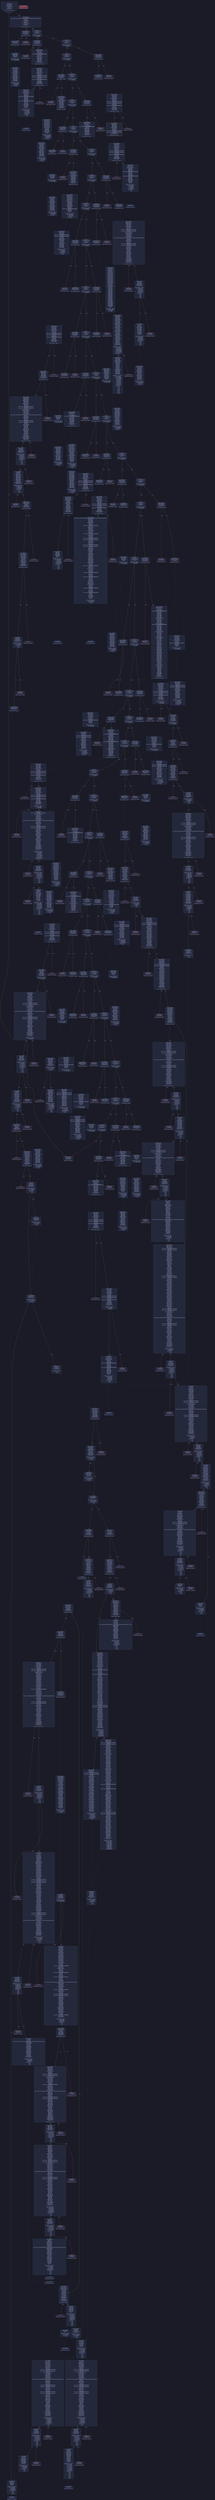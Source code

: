 digraph G {
    node [shape=box, style="filled, rounded", color="#565f89", fontcolor="#c0caf5", fontname="Helvetica", fillcolor="#24283b"];
    edge [color="#414868", fontcolor="#c0caf5", fontname="Helvetica"];
    bgcolor="#1a1b26";
    0 [ label = "[00] PUSH1 60
[02] PUSH1 40
[04] MSTORE
[05] PUSH1 04
[07] CALLDATASIZE
[08] LT
[09] PUSH2 01ac
[0c] JUMPI

Stack size req: 0, sizeΔ: 0
" shape = invhouse]
    1 [ label = "[0d] PUSH1 00
[0f] CALLDATALOAD
[10] PUSH29 0100000000000000000000000000000000000000000000000000000000
[2e] SWAP1
[2f] DIV
[30] PUSH4 ffffffff
[35] AND
[36] DUP1
[37] PUSH4 05a9f274
[3c] EQ
[3d] PUSH2 01b1
[40] JUMPI

Stack size req: 0, sizeΔ: 1
"]
    2 [ label = "[41] DUP1
[42] PUSH4 106d2813
[47] EQ
[48] PUSH2 01da
[4b] JUMPI

Stack size req: 1, sizeΔ: 0
Entry->Op usage:
	0->71:EQ:1
"]
    3 [ label = "[4c] DUP1
[4d] PUSH4 1c02708d
[52] EQ
[53] PUSH2 0213
[56] JUMPI

Stack size req: 1, sizeΔ: 0
Entry->Op usage:
	0->82:EQ:1
"]
    4 [ label = "[57] DUP1
[58] PUSH4 1f5ea091
[5d] EQ
[5e] PUSH2 0228
[61] JUMPI

Stack size req: 1, sizeΔ: 0
Entry->Op usage:
	0->93:EQ:1
"]
    5 [ label = "[62] DUP1
[63] PUSH4 26a4e8d2
[68] EQ
[69] PUSH2 025f
[6c] JUMPI

Stack size req: 1, sizeΔ: 0
Entry->Op usage:
	0->104:EQ:1
"]
    6 [ label = "[6d] DUP1
[6e] PUSH4 3218b99d
[73] EQ
[74] PUSH2 0298
[77] JUMPI

Stack size req: 1, sizeΔ: 0
Entry->Op usage:
	0->115:EQ:1
"]
    7 [ label = "[78] DUP1
[79] PUSH4 35c1d349
[7e] EQ
[7f] PUSH2 02c1
[82] JUMPI

Stack size req: 1, sizeΔ: 0
Entry->Op usage:
	0->126:EQ:1
"]
    8 [ label = "[83] DUP1
[84] PUSH4 43677ca7
[89] EQ
[8a] PUSH2 0324
[8d] JUMPI

Stack size req: 1, sizeΔ: 0
Entry->Op usage:
	0->137:EQ:1
"]
    9 [ label = "[8e] DUP1
[8f] PUSH4 4b79e8ef
[94] EQ
[95] PUSH2 034d
[98] JUMPI

Stack size req: 1, sizeΔ: 0
Entry->Op usage:
	0->148:EQ:1
"]
    10 [ label = "[99] DUP1
[9a] PUSH4 4eb06f61
[9f] EQ
[a0] PUSH2 03ae
[a3] JUMPI

Stack size req: 1, sizeΔ: 0
Entry->Op usage:
	0->159:EQ:1
"]
    11 [ label = "[a4] DUP1
[a5] PUSH4 521d80f8
[aa] EQ
[ab] PUSH2 03c3
[ae] JUMPI

Stack size req: 1, sizeΔ: 0
Entry->Op usage:
	0->170:EQ:1
"]
    12 [ label = "[af] DUP1
[b0] PUSH4 53ce7de9
[b5] EQ
[b6] PUSH2 03f0
[b9] JUMPI

Stack size req: 1, sizeΔ: 0
Entry->Op usage:
	0->181:EQ:1
"]
    13 [ label = "[ba] DUP1
[bb] PUSH4 5e2c19db
[c0] EQ
[c1] PUSH2 0419
[c4] JUMPI

Stack size req: 1, sizeΔ: 0
Entry->Op usage:
	0->192:EQ:1
"]
    14 [ label = "[c5] DUP1
[c6] PUSH4 786b844b
[cb] EQ
[cc] PUSH2 046a
[cf] JUMPI

Stack size req: 1, sizeΔ: 0
Entry->Op usage:
	0->203:EQ:1
"]
    15 [ label = "[d0] DUP1
[d1] PUSH4 79ba5097
[d6] EQ
[d7] PUSH2 047f
[da] JUMPI

Stack size req: 1, sizeΔ: 0
Entry->Op usage:
	0->214:EQ:1
"]
    16 [ label = "[db] DUP1
[dc] PUSH4 872539e7
[e1] EQ
[e2] PUSH2 0494
[e5] JUMPI

Stack size req: 1, sizeΔ: 0
Entry->Op usage:
	0->225:EQ:1
"]
    17 [ label = "[e6] DUP1
[e7] PUSH4 8da5cb5b
[ec] EQ
[ed] PUSH2 04bd
[f0] JUMPI

Stack size req: 1, sizeΔ: 0
Entry->Op usage:
	0->236:EQ:1
"]
    18 [ label = "[f1] DUP1
[f2] PUSH4 8f4ffcb1
[f7] EQ
[f8] PUSH2 0512
[fb] JUMPI

Stack size req: 1, sizeΔ: 0
Entry->Op usage:
	0->247:EQ:1
"]
    19 [ label = "[fc] DUP1
[fd] PUSH4 9d76ea58
[0102] EQ
[0103] PUSH2 05b6
[0106] JUMPI

Stack size req: 1, sizeΔ: 0
Entry->Op usage:
	0->258:EQ:1
"]
    20 [ label = "[0107] DUP1
[0108] PUSH4 9e416812
[010d] EQ
[010e] PUSH2 060b
[0111] JUMPI

Stack size req: 1, sizeΔ: 0
Entry->Op usage:
	0->269:EQ:1
"]
    21 [ label = "[0112] DUP1
[0113] PUSH4 a0929cda
[0118] EQ
[0119] PUSH2 0660
[011c] JUMPI

Stack size req: 1, sizeΔ: 0
Entry->Op usage:
	0->280:EQ:1
"]
    22 [ label = "[011d] DUP1
[011e] PUSH4 ade7a3ad
[0123] EQ
[0124] PUSH2 06c1
[0127] JUMPI

Stack size req: 1, sizeΔ: 0
Entry->Op usage:
	0->291:EQ:1
"]
    23 [ label = "[0128] DUP1
[0129] PUSH4 b4d1c485
[012e] EQ
[012f] PUSH2 06ea
[0132] JUMPI

Stack size req: 1, sizeΔ: 0
Entry->Op usage:
	0->302:EQ:1
"]
    24 [ label = "[0133] DUP1
[0134] PUSH4 b4fb3ee3
[0139] EQ
[013a] PUSH2 06ff
[013d] JUMPI

Stack size req: 1, sizeΔ: 0
Entry->Op usage:
	0->313:EQ:1
"]
    25 [ label = "[013e] DUP1
[013f] PUSH4 be56dff1
[0144] EQ
[0145] PUSH2 0750
[0148] JUMPI

Stack size req: 1, sizeΔ: 0
Entry->Op usage:
	0->324:EQ:1
"]
    26 [ label = "[0149] DUP1
[014a] PUSH4 c7aff0d7
[014f] EQ
[0150] PUSH2 07b3
[0153] JUMPI

Stack size req: 1, sizeΔ: 0
Entry->Op usage:
	0->335:EQ:1
"]
    27 [ label = "[0154] DUP1
[0155] PUSH4 d0982feb
[015a] EQ
[015b] PUSH2 07f5
[015e] JUMPI

Stack size req: 1, sizeΔ: 0
Entry->Op usage:
	0->346:EQ:1
"]
    28 [ label = "[015f] DUP1
[0160] PUSH4 d1f9c24d
[0165] EQ
[0166] PUSH2 081e
[0169] JUMPI

Stack size req: 1, sizeΔ: 0
Entry->Op usage:
	0->357:EQ:1
"]
    29 [ label = "[016a] DUP1
[016b] PUSH4 d4ee1d90
[0170] EQ
[0171] PUSH2 0855
[0174] JUMPI

Stack size req: 1, sizeΔ: 0
Entry->Op usage:
	0->368:EQ:1
"]
    30 [ label = "[0175] DUP1
[0176] PUSH4 dfbf53ae
[017b] EQ
[017c] PUSH2 08aa
[017f] JUMPI

Stack size req: 1, sizeΔ: 0
Entry->Op usage:
	0->379:EQ:1
"]
    31 [ label = "[0180] DUP1
[0181] PUSH4 e1f0c376
[0186] EQ
[0187] PUSH2 08ff
[018a] JUMPI

Stack size req: 1, sizeΔ: 0
Entry->Op usage:
	0->390:EQ:1
"]
    32 [ label = "[018b] DUP1
[018c] PUSH4 e203f335
[0191] EQ
[0192] PUSH2 0928
[0195] JUMPI

Stack size req: 1, sizeΔ: 0
Entry->Op usage:
	0->401:EQ:1
"]
    33 [ label = "[0196] DUP1
[0197] PUSH4 f1ee156b
[019c] EQ
[019d] PUSH2 0951
[01a0] JUMPI

Stack size req: 1, sizeΔ: 0
Entry->Op usage:
	0->412:EQ:1
"]
    34 [ label = "[01a1] DUP1
[01a2] PUSH4 f2fde38b
[01a7] EQ
[01a8] PUSH2 099e
[01ab] JUMPI

Stack size req: 1, sizeΔ: 0
Entry->Op usage:
	0->423:EQ:1
"]
    35 [ label = "[01ac] JUMPDEST
[01ad] PUSH1 00
[01af] DUP1
[01b0] REVERT

Stack size req: 0, sizeΔ: 0
" color = "red"]
    36 [ label = "[01b1] JUMPDEST
[01b2] CALLVALUE
[01b3] ISZERO
[01b4] PUSH2 01bc
[01b7] JUMPI

Stack size req: 0, sizeΔ: 0
"]
    37 [ label = "[01b8] PUSH1 00
[01ba] DUP1
[01bb] REVERT

Stack size req: 0, sizeΔ: 0
" color = "red"]
    38 [ label = "[01bc] JUMPDEST
[01bd] PUSH2 01c4
[01c0] PUSH2 09d7
[01c3] JUMP

Stack size req: 0, sizeΔ: 1
"]
    39 [ label = "[01c4] JUMPDEST
[01c5] PUSH1 40
[01c7] MLOAD
[01c8] DUP1
[01c9] DUP3
[01ca] DUP2
[01cb] MSTORE
[01cc] PUSH1 20
[01ce] ADD
[01cf] SWAP2
[01d0] POP
[01d1] POP
[01d2] PUSH1 40
[01d4] MLOAD
[01d5] DUP1
[01d6] SWAP2
[01d7] SUB
[01d8] SWAP1
[01d9] RETURN

Stack size req: 1, sizeΔ: -1
Entry->Op usage:
	0->459:MSTORE:1
	0->464:POP:0
Entry->Exit:
	0->😵
" color = "darkblue"]
    40 [ label = "[01da] JUMPDEST
[01db] CALLVALUE
[01dc] ISZERO
[01dd] PUSH2 01e5
[01e0] JUMPI

Stack size req: 0, sizeΔ: 0
"]
    41 [ label = "[01e1] PUSH1 00
[01e3] DUP1
[01e4] REVERT

Stack size req: 0, sizeΔ: 0
" color = "red"]
    42 [ label = "[01e5] JUMPDEST
[01e6] PUSH2 0211
[01e9] PUSH1 04
[01eb] DUP1
[01ec] DUP1
[01ed] CALLDATALOAD
[01ee] PUSH20 ffffffffffffffffffffffffffffffffffffffff
[0203] AND
[0204] SWAP1
[0205] PUSH1 20
[0207] ADD
[0208] SWAP1
[0209] SWAP2
[020a] SWAP1
[020b] POP
[020c] POP
[020d] PUSH2 09dd
[0210] JUMP

Stack size req: 0, sizeΔ: 2
"]
    43 [ label = "[0211] JUMPDEST
[0212] STOP

Stack size req: 0, sizeΔ: 0
" color = "darkblue"]
    44 [ label = "[0213] JUMPDEST
[0214] CALLVALUE
[0215] ISZERO
[0216] PUSH2 021e
[0219] JUMPI

Stack size req: 0, sizeΔ: 0
"]
    45 [ label = "[021a] PUSH1 00
[021c] DUP1
[021d] REVERT

Stack size req: 0, sizeΔ: 0
" color = "red"]
    46 [ label = "[021e] JUMPDEST
[021f] PUSH2 0226
[0222] PUSH2 0a79
[0225] JUMP

Stack size req: 0, sizeΔ: 1
"]
    47 [ label = "[0226] JUMPDEST
[0227] STOP

Stack size req: 0, sizeΔ: 0
" color = "darkblue" fillcolor = "#703440"]
    48 [ label = "[0228] JUMPDEST
[0229] CALLVALUE
[022a] ISZERO
[022b] PUSH2 0233
[022e] JUMPI

Stack size req: 0, sizeΔ: 0
"]
    49 [ label = "[022f] PUSH1 00
[0231] DUP1
[0232] REVERT

Stack size req: 0, sizeΔ: 0
" color = "red"]
    50 [ label = "[0233] JUMPDEST
[0234] PUSH2 0249
[0237] PUSH1 04
[0239] DUP1
[023a] DUP1
[023b] CALLDATALOAD
[023c] SWAP1
[023d] PUSH1 20
[023f] ADD
[0240] SWAP1
[0241] SWAP2
[0242] SWAP1
[0243] POP
[0244] POP
[0245] PUSH2 0b0b
[0248] JUMP

Stack size req: 0, sizeΔ: 2
"]
    51 [ label = "[0249] JUMPDEST
[024a] PUSH1 40
[024c] MLOAD
[024d] DUP1
[024e] DUP3
[024f] DUP2
[0250] MSTORE
[0251] PUSH1 20
[0253] ADD
[0254] SWAP2
[0255] POP
[0256] POP
[0257] PUSH1 40
[0259] MLOAD
[025a] DUP1
[025b] SWAP2
[025c] SUB
[025d] SWAP1
[025e] RETURN

Stack size req: 1, sizeΔ: -1
Entry->Op usage:
	0->592:MSTORE:1
	0->597:POP:0
Entry->Exit:
	0->😵
" color = "darkblue"]
    52 [ label = "[025f] JUMPDEST
[0260] CALLVALUE
[0261] ISZERO
[0262] PUSH2 026a
[0265] JUMPI

Stack size req: 0, sizeΔ: 0
"]
    53 [ label = "[0266] PUSH1 00
[0268] DUP1
[0269] REVERT

Stack size req: 0, sizeΔ: 0
" color = "red"]
    54 [ label = "[026a] JUMPDEST
[026b] PUSH2 0296
[026e] PUSH1 04
[0270] DUP1
[0271] DUP1
[0272] CALLDATALOAD
[0273] PUSH20 ffffffffffffffffffffffffffffffffffffffff
[0288] AND
[0289] SWAP1
[028a] PUSH1 20
[028c] ADD
[028d] SWAP1
[028e] SWAP2
[028f] SWAP1
[0290] POP
[0291] POP
[0292] PUSH2 0b23
[0295] JUMP

Stack size req: 0, sizeΔ: 2
"]
    55 [ label = "[0296] JUMPDEST
[0297] STOP

Stack size req: 0, sizeΔ: 0
" color = "darkblue"]
    56 [ label = "[0298] JUMPDEST
[0299] CALLVALUE
[029a] ISZERO
[029b] PUSH2 02a3
[029e] JUMPI

Stack size req: 0, sizeΔ: 0
"]
    57 [ label = "[029f] PUSH1 00
[02a1] DUP1
[02a2] REVERT

Stack size req: 0, sizeΔ: 0
" color = "red"]
    58 [ label = "[02a3] JUMPDEST
[02a4] PUSH2 02ab
[02a7] PUSH2 0bbf
[02aa] JUMP

Stack size req: 0, sizeΔ: 1
"]
    59 [ label = "[02ab] JUMPDEST
[02ac] PUSH1 40
[02ae] MLOAD
[02af] DUP1
[02b0] DUP3
[02b1] DUP2
[02b2] MSTORE
[02b3] PUSH1 20
[02b5] ADD
[02b6] SWAP2
[02b7] POP
[02b8] POP
[02b9] PUSH1 40
[02bb] MLOAD
[02bc] DUP1
[02bd] SWAP2
[02be] SUB
[02bf] SWAP1
[02c0] RETURN

Stack size req: 1, sizeΔ: -1
Entry->Op usage:
	0->690:MSTORE:1
	0->695:POP:0
Entry->Exit:
	0->😵
" color = "darkblue"]
    60 [ label = "[02c1] JUMPDEST
[02c2] CALLVALUE
[02c3] ISZERO
[02c4] PUSH2 02cc
[02c7] JUMPI

Stack size req: 0, sizeΔ: 0
"]
    61 [ label = "[02c8] PUSH1 00
[02ca] DUP1
[02cb] REVERT

Stack size req: 0, sizeΔ: 0
" color = "red"]
    62 [ label = "[02cc] JUMPDEST
[02cd] PUSH2 02e2
[02d0] PUSH1 04
[02d2] DUP1
[02d3] DUP1
[02d4] CALLDATALOAD
[02d5] SWAP1
[02d6] PUSH1 20
[02d8] ADD
[02d9] SWAP1
[02da] SWAP2
[02db] SWAP1
[02dc] POP
[02dd] POP
[02de] PUSH2 0bc5
[02e1] JUMP

Stack size req: 0, sizeΔ: 2
"]
    63 [ label = "[02e2] JUMPDEST
[02e3] PUSH1 40
[02e5] MLOAD
[02e6] DUP1
[02e7] DUP3
[02e8] PUSH20 ffffffffffffffffffffffffffffffffffffffff
[02fd] AND
[02fe] PUSH20 ffffffffffffffffffffffffffffffffffffffff
[0313] AND
[0314] DUP2
[0315] MSTORE
[0316] PUSH1 20
[0318] ADD
[0319] SWAP2
[031a] POP
[031b] POP
[031c] PUSH1 40
[031e] MLOAD
[031f] DUP1
[0320] SWAP2
[0321] SUB
[0322] SWAP1
[0323] RETURN

Stack size req: 1, sizeΔ: -1
Entry->Op usage:
	0->765:AND:1
	0->787:AND:1
	0->789:MSTORE:1
	0->794:POP:0
Entry->Exit:
	0->😵
" color = "darkblue"]
    64 [ label = "[0324] JUMPDEST
[0325] CALLVALUE
[0326] ISZERO
[0327] PUSH2 032f
[032a] JUMPI

Stack size req: 0, sizeΔ: 0
"]
    65 [ label = "[032b] PUSH1 00
[032d] DUP1
[032e] REVERT

Stack size req: 0, sizeΔ: 0
" color = "red"]
    66 [ label = "[032f] JUMPDEST
[0330] PUSH2 0337
[0333] PUSH2 0bf8
[0336] JUMP

Stack size req: 0, sizeΔ: 1
"]
    67 [ label = "[0337] JUMPDEST
[0338] PUSH1 40
[033a] MLOAD
[033b] DUP1
[033c] DUP3
[033d] DUP2
[033e] MSTORE
[033f] PUSH1 20
[0341] ADD
[0342] SWAP2
[0343] POP
[0344] POP
[0345] PUSH1 40
[0347] MLOAD
[0348] DUP1
[0349] SWAP2
[034a] SUB
[034b] SWAP1
[034c] RETURN

Stack size req: 1, sizeΔ: -1
Entry->Op usage:
	0->830:MSTORE:1
	0->835:POP:0
Entry->Exit:
	0->😵
" color = "darkblue"]
    68 [ label = "[034d] JUMPDEST
[034e] CALLVALUE
[034f] ISZERO
[0350] PUSH2 0358
[0353] JUMPI

Stack size req: 0, sizeΔ: 0
"]
    69 [ label = "[0354] PUSH1 00
[0356] DUP1
[0357] REVERT

Stack size req: 0, sizeΔ: 0
" color = "red"]
    70 [ label = "[0358] JUMPDEST
[0359] PUSH2 0360
[035c] PUSH2 0cd2
[035f] JUMP

Stack size req: 0, sizeΔ: 1
"]
    71 [ label = "[0360] JUMPDEST
[0361] PUSH1 40
[0363] MLOAD
[0364] DUP1
[0365] DUP9
[0366] DUP2
[0367] MSTORE
[0368] PUSH1 20
[036a] ADD
[036b] DUP8
[036c] DUP2
[036d] MSTORE
[036e] PUSH1 20
[0370] ADD
[0371] DUP7
[0372] DUP2
[0373] MSTORE
[0374] PUSH1 20
[0376] ADD
[0377] DUP6
[0378] DUP2
[0379] MSTORE
[037a] PUSH1 20
[037c] ADD
[037d] DUP5
[037e] DUP2
[037f] MSTORE
[0380] PUSH1 20
[0382] ADD
[0383] DUP4
[0384] DUP2
[0385] MSTORE
[0386] PUSH1 20
[0388] ADD
[0389] DUP3
[038a] PUSH1 05
[038c] DUP2
[038d] GT
[038e] ISZERO
[038f] PUSH2 0394
[0392] JUMPI

Stack size req: 7, sizeΔ: 3
Entry->Op usage:
	0->909:GT:0
	1->901:MSTORE:1
	2->895:MSTORE:1
	3->889:MSTORE:1
	4->883:MSTORE:1
	5->877:MSTORE:1
	6->871:MSTORE:1
Entry->Exit:
	0->0, 3
"]
    72 [ label = "[0393] INVALID

Stack size req: 0, sizeΔ: 0
" color = "red"]
    73 [ label = "[0394] JUMPDEST
[0395] PUSH1 ff
[0397] AND
[0398] DUP2
[0399] MSTORE
[039a] PUSH1 20
[039c] ADD
[039d] SWAP8
[039e] POP
[039f] POP
[03a0] POP
[03a1] POP
[03a2] POP
[03a3] POP
[03a4] POP
[03a5] POP
[03a6] PUSH1 40
[03a8] MLOAD
[03a9] DUP1
[03aa] SWAP2
[03ab] SUB
[03ac] SWAP1
[03ad] RETURN

Stack size req: 10, sizeΔ: -10
Entry->Op usage:
	0->919:AND:1
	0->921:MSTORE:1
	1->921:MSTORE:0
	1->924:ADD:1
	2->927:POP:0
	3->928:POP:0
	4->929:POP:0
	5->930:POP:0
	6->931:POP:0
	7->932:POP:0
	8->933:POP:0
	9->926:POP:0
Entry->Exit:
	0->😵
	1->😵
	2->😵
	3->😵
	4->😵
	5->😵
	6->😵
	7->😵
	8->😵
	9->😵
" color = "darkblue"]
    74 [ label = "[03ae] JUMPDEST
[03af] CALLVALUE
[03b0] ISZERO
[03b1] PUSH2 03b9
[03b4] JUMPI

Stack size req: 0, sizeΔ: 0
"]
    75 [ label = "[03b5] PUSH1 00
[03b7] DUP1
[03b8] REVERT

Stack size req: 0, sizeΔ: 0
" color = "red"]
    76 [ label = "[03b9] JUMPDEST
[03ba] PUSH2 03c1
[03bd] PUSH2 0d16
[03c0] JUMP

Stack size req: 0, sizeΔ: 1
"]
    77 [ label = "[03c1] JUMPDEST
[03c2] STOP

Stack size req: 0, sizeΔ: 0
" color = "darkblue"]
    78 [ label = "[03c3] JUMPDEST
[03c4] CALLVALUE
[03c5] ISZERO
[03c6] PUSH2 03ce
[03c9] JUMPI

Stack size req: 0, sizeΔ: 0
"]
    79 [ label = "[03ca] PUSH1 00
[03cc] DUP1
[03cd] REVERT

Stack size req: 0, sizeΔ: 0
" color = "red"]
    80 [ label = "[03ce] JUMPDEST
[03cf] PUSH2 03d6
[03d2] PUSH2 0ea3
[03d5] JUMP

Stack size req: 0, sizeΔ: 1
"]
    81 [ label = "[03d6] JUMPDEST
[03d7] PUSH1 40
[03d9] MLOAD
[03da] DUP1
[03db] DUP3
[03dc] ISZERO
[03dd] ISZERO
[03de] ISZERO
[03df] ISZERO
[03e0] DUP2
[03e1] MSTORE
[03e2] PUSH1 20
[03e4] ADD
[03e5] SWAP2
[03e6] POP
[03e7] POP
[03e8] PUSH1 40
[03ea] MLOAD
[03eb] DUP1
[03ec] SWAP2
[03ed] SUB
[03ee] SWAP1
[03ef] RETURN

Stack size req: 1, sizeΔ: -1
Entry->Op usage:
	0->988:ISZERO:0
	0->998:POP:0
Entry->Exit:
	0->😵
" color = "darkblue"]
    82 [ label = "[03f0] JUMPDEST
[03f1] CALLVALUE
[03f2] ISZERO
[03f3] PUSH2 03fb
[03f6] JUMPI

Stack size req: 0, sizeΔ: 0
"]
    83 [ label = "[03f7] PUSH1 00
[03f9] DUP1
[03fa] REVERT

Stack size req: 0, sizeΔ: 0
" color = "red"]
    84 [ label = "[03fb] JUMPDEST
[03fc] PUSH2 0403
[03ff] PUSH2 0eb6
[0402] JUMP

Stack size req: 0, sizeΔ: 1
"]
    85 [ label = "[0403] JUMPDEST
[0404] PUSH1 40
[0406] MLOAD
[0407] DUP1
[0408] DUP3
[0409] DUP2
[040a] MSTORE
[040b] PUSH1 20
[040d] ADD
[040e] SWAP2
[040f] POP
[0410] POP
[0411] PUSH1 40
[0413] MLOAD
[0414] DUP1
[0415] SWAP2
[0416] SUB
[0417] SWAP1
[0418] RETURN

Stack size req: 1, sizeΔ: -1
Entry->Op usage:
	0->1034:MSTORE:1
	0->1039:POP:0
Entry->Exit:
	0->😵
" color = "darkblue"]
    86 [ label = "[0419] JUMPDEST
[041a] CALLVALUE
[041b] ISZERO
[041c] PUSH2 0424
[041f] JUMPI

Stack size req: 0, sizeΔ: 0
"]
    87 [ label = "[0420] PUSH1 00
[0422] DUP1
[0423] REVERT

Stack size req: 0, sizeΔ: 0
" color = "red"]
    88 [ label = "[0424] JUMPDEST
[0425] PUSH2 0450
[0428] PUSH1 04
[042a] DUP1
[042b] DUP1
[042c] CALLDATALOAD
[042d] PUSH20 ffffffffffffffffffffffffffffffffffffffff
[0442] AND
[0443] SWAP1
[0444] PUSH1 20
[0446] ADD
[0447] SWAP1
[0448] SWAP2
[0449] SWAP1
[044a] POP
[044b] POP
[044c] PUSH2 0ebc
[044f] JUMP

Stack size req: 0, sizeΔ: 2
"]
    89 [ label = "[0450] JUMPDEST
[0451] PUSH1 40
[0453] MLOAD
[0454] DUP1
[0455] DUP3
[0456] ISZERO
[0457] ISZERO
[0458] ISZERO
[0459] ISZERO
[045a] DUP2
[045b] MSTORE
[045c] PUSH1 20
[045e] ADD
[045f] SWAP2
[0460] POP
[0461] POP
[0462] PUSH1 40
[0464] MLOAD
[0465] DUP1
[0466] SWAP2
[0467] SUB
[0468] SWAP1
[0469] RETURN

Stack size req: 1, sizeΔ: -1
Entry->Op usage:
	0->1110:ISZERO:0
	0->1120:POP:0
Entry->Exit:
	0->😵
" color = "darkblue"]
    90 [ label = "[046a] JUMPDEST
[046b] CALLVALUE
[046c] ISZERO
[046d] PUSH2 0475
[0470] JUMPI

Stack size req: 0, sizeΔ: 0
"]
    91 [ label = "[0471] PUSH1 00
[0473] DUP1
[0474] REVERT

Stack size req: 0, sizeΔ: 0
" color = "red"]
    92 [ label = "[0475] JUMPDEST
[0476] PUSH2 047d
[0479] PUSH2 0edc
[047c] JUMP

Stack size req: 0, sizeΔ: 1
"]
    93 [ label = "[047d] JUMPDEST
[047e] STOP

Stack size req: 0, sizeΔ: 0
" color = "darkblue"]
    94 [ label = "[047f] JUMPDEST
[0480] CALLVALUE
[0481] ISZERO
[0482] PUSH2 048a
[0485] JUMPI

Stack size req: 0, sizeΔ: 0
"]
    95 [ label = "[0486] PUSH1 00
[0488] DUP1
[0489] REVERT

Stack size req: 0, sizeΔ: 0
" color = "red"]
    96 [ label = "[048a] JUMPDEST
[048b] PUSH2 0492
[048e] PUSH2 0f5a
[0491] JUMP

Stack size req: 0, sizeΔ: 1
"]
    97 [ label = "[0492] JUMPDEST
[0493] STOP

Stack size req: 0, sizeΔ: 0
" color = "darkblue"]
    98 [ label = "[0494] JUMPDEST
[0495] CALLVALUE
[0496] ISZERO
[0497] PUSH2 049f
[049a] JUMPI

Stack size req: 0, sizeΔ: 0
"]
    99 [ label = "[049b] PUSH1 00
[049d] DUP1
[049e] REVERT

Stack size req: 0, sizeΔ: 0
" color = "red"]
    100 [ label = "[049f] JUMPDEST
[04a0] PUSH2 04a7
[04a3] PUSH2 1136
[04a6] JUMP

Stack size req: 0, sizeΔ: 1
"]
    101 [ label = "[04a7] JUMPDEST
[04a8] PUSH1 40
[04aa] MLOAD
[04ab] DUP1
[04ac] DUP3
[04ad] DUP2
[04ae] MSTORE
[04af] PUSH1 20
[04b1] ADD
[04b2] SWAP2
[04b3] POP
[04b4] POP
[04b5] PUSH1 40
[04b7] MLOAD
[04b8] DUP1
[04b9] SWAP2
[04ba] SUB
[04bb] SWAP1
[04bc] RETURN

Stack size req: 1, sizeΔ: -1
Entry->Op usage:
	0->1198:MSTORE:1
	0->1203:POP:0
Entry->Exit:
	0->😵
" color = "darkblue"]
    102 [ label = "[04bd] JUMPDEST
[04be] CALLVALUE
[04bf] ISZERO
[04c0] PUSH2 04c8
[04c3] JUMPI

Stack size req: 0, sizeΔ: 0
"]
    103 [ label = "[04c4] PUSH1 00
[04c6] DUP1
[04c7] REVERT

Stack size req: 0, sizeΔ: 0
" color = "red"]
    104 [ label = "[04c8] JUMPDEST
[04c9] PUSH2 04d0
[04cc] PUSH2 113c
[04cf] JUMP

Stack size req: 0, sizeΔ: 1
"]
    105 [ label = "[04d0] JUMPDEST
[04d1] PUSH1 40
[04d3] MLOAD
[04d4] DUP1
[04d5] DUP3
[04d6] PUSH20 ffffffffffffffffffffffffffffffffffffffff
[04eb] AND
[04ec] PUSH20 ffffffffffffffffffffffffffffffffffffffff
[0501] AND
[0502] DUP2
[0503] MSTORE
[0504] PUSH1 20
[0506] ADD
[0507] SWAP2
[0508] POP
[0509] POP
[050a] PUSH1 40
[050c] MLOAD
[050d] DUP1
[050e] SWAP2
[050f] SUB
[0510] SWAP1
[0511] RETURN

Stack size req: 1, sizeΔ: -1
Entry->Op usage:
	0->1259:AND:1
	0->1281:AND:1
	0->1283:MSTORE:1
	0->1288:POP:0
Entry->Exit:
	0->😵
" color = "darkblue"]
    106 [ label = "[0512] JUMPDEST
[0513] CALLVALUE
[0514] ISZERO
[0515] PUSH2 051d
[0518] JUMPI

Stack size req: 0, sizeΔ: 0
"]
    107 [ label = "[0519] PUSH1 00
[051b] DUP1
[051c] REVERT

Stack size req: 0, sizeΔ: 0
" color = "red"]
    108 [ label = "[051d] JUMPDEST
[051e] PUSH2 05b4
[0521] PUSH1 04
[0523] DUP1
[0524] DUP1
[0525] CALLDATALOAD
[0526] PUSH20 ffffffffffffffffffffffffffffffffffffffff
[053b] AND
[053c] SWAP1
[053d] PUSH1 20
[053f] ADD
[0540] SWAP1
[0541] SWAP2
[0542] SWAP1
[0543] DUP1
[0544] CALLDATALOAD
[0545] SWAP1
[0546] PUSH1 20
[0548] ADD
[0549] SWAP1
[054a] SWAP2
[054b] SWAP1
[054c] DUP1
[054d] CALLDATALOAD
[054e] PUSH20 ffffffffffffffffffffffffffffffffffffffff
[0563] AND
[0564] SWAP1
[0565] PUSH1 20
[0567] ADD
[0568] SWAP1
[0569] SWAP2
[056a] SWAP1
[056b] DUP1
[056c] CALLDATALOAD
[056d] SWAP1
[056e] PUSH1 20
[0570] ADD
[0571] SWAP1
[0572] DUP3
[0573] ADD
[0574] DUP1
[0575] CALLDATALOAD
[0576] SWAP1
[0577] PUSH1 20
[0579] ADD
[057a] SWAP1
[057b] DUP1
[057c] DUP1
[057d] PUSH1 1f
[057f] ADD
[0580] PUSH1 20
[0582] DUP1
[0583] SWAP2
[0584] DIV
[0585] MUL
[0586] PUSH1 20
[0588] ADD
[0589] PUSH1 40
[058b] MLOAD
[058c] SWAP1
[058d] DUP2
[058e] ADD
[058f] PUSH1 40
[0591] MSTORE
[0592] DUP1
[0593] SWAP4
[0594] SWAP3
[0595] SWAP2
[0596] SWAP1
[0597] DUP2
[0598] DUP2
[0599] MSTORE
[059a] PUSH1 20
[059c] ADD
[059d] DUP4
[059e] DUP4
[059f] DUP1
[05a0] DUP3
[05a1] DUP5
[05a2] CALLDATACOPY
[05a3] DUP3
[05a4] ADD
[05a5] SWAP2
[05a6] POP
[05a7] POP
[05a8] POP
[05a9] POP
[05aa] POP
[05ab] POP
[05ac] SWAP2
[05ad] SWAP1
[05ae] POP
[05af] POP
[05b0] PUSH2 1161
[05b3] JUMP

Stack size req: 0, sizeΔ: 5
"]
    109 [ label = "[05b4] JUMPDEST
[05b5] STOP

Stack size req: 0, sizeΔ: 0
" color = "darkblue"]
    110 [ label = "[05b6] JUMPDEST
[05b7] CALLVALUE
[05b8] ISZERO
[05b9] PUSH2 05c1
[05bc] JUMPI

Stack size req: 0, sizeΔ: 0
"]
    111 [ label = "[05bd] PUSH1 00
[05bf] DUP1
[05c0] REVERT

Stack size req: 0, sizeΔ: 0
" color = "red"]
    112 [ label = "[05c1] JUMPDEST
[05c2] PUSH2 05c9
[05c5] PUSH2 140c
[05c8] JUMP

Stack size req: 0, sizeΔ: 1
"]
    113 [ label = "[05c9] JUMPDEST
[05ca] PUSH1 40
[05cc] MLOAD
[05cd] DUP1
[05ce] DUP3
[05cf] PUSH20 ffffffffffffffffffffffffffffffffffffffff
[05e4] AND
[05e5] PUSH20 ffffffffffffffffffffffffffffffffffffffff
[05fa] AND
[05fb] DUP2
[05fc] MSTORE
[05fd] PUSH1 20
[05ff] ADD
[0600] SWAP2
[0601] POP
[0602] POP
[0603] PUSH1 40
[0605] MLOAD
[0606] DUP1
[0607] SWAP2
[0608] SUB
[0609] SWAP1
[060a] RETURN

Stack size req: 1, sizeΔ: -1
Entry->Op usage:
	0->1508:AND:1
	0->1530:AND:1
	0->1532:MSTORE:1
	0->1537:POP:0
Entry->Exit:
	0->😵
" color = "darkblue"]
    114 [ label = "[060b] JUMPDEST
[060c] CALLVALUE
[060d] ISZERO
[060e] PUSH2 0616
[0611] JUMPI

Stack size req: 0, sizeΔ: 0
"]
    115 [ label = "[0612] PUSH1 00
[0614] DUP1
[0615] REVERT

Stack size req: 0, sizeΔ: 0
" color = "red"]
    116 [ label = "[0616] JUMPDEST
[0617] PUSH2 061e
[061a] PUSH2 1432
[061d] JUMP

Stack size req: 0, sizeΔ: 1
"]
    117 [ label = "[061e] JUMPDEST
[061f] PUSH1 40
[0621] MLOAD
[0622] DUP1
[0623] DUP3
[0624] PUSH20 ffffffffffffffffffffffffffffffffffffffff
[0639] AND
[063a] PUSH20 ffffffffffffffffffffffffffffffffffffffff
[064f] AND
[0650] DUP2
[0651] MSTORE
[0652] PUSH1 20
[0654] ADD
[0655] SWAP2
[0656] POP
[0657] POP
[0658] PUSH1 40
[065a] MLOAD
[065b] DUP1
[065c] SWAP2
[065d] SUB
[065e] SWAP1
[065f] RETURN

Stack size req: 1, sizeΔ: -1
Entry->Op usage:
	0->1593:AND:1
	0->1615:AND:1
	0->1617:MSTORE:1
	0->1622:POP:0
Entry->Exit:
	0->😵
" color = "darkblue"]
    118 [ label = "[0660] JUMPDEST
[0661] CALLVALUE
[0662] ISZERO
[0663] PUSH2 066b
[0666] JUMPI

Stack size req: 0, sizeΔ: 0
"]
    119 [ label = "[0667] PUSH1 00
[0669] DUP1
[066a] REVERT

Stack size req: 0, sizeΔ: 0
" color = "red"]
    120 [ label = "[066b] JUMPDEST
[066c] PUSH2 06bf
[066f] PUSH1 04
[0671] DUP1
[0672] DUP1
[0673] CALLDATALOAD
[0674] PUSH20 ffffffffffffffffffffffffffffffffffffffff
[0689] AND
[068a] SWAP1
[068b] PUSH1 20
[068d] ADD
[068e] SWAP1
[068f] SWAP2
[0690] SWAP1
[0691] DUP1
[0692] CALLDATALOAD
[0693] PUSH20 ffffffffffffffffffffffffffffffffffffffff
[06a8] AND
[06a9] SWAP1
[06aa] PUSH1 20
[06ac] ADD
[06ad] SWAP1
[06ae] SWAP2
[06af] SWAP1
[06b0] DUP1
[06b1] CALLDATALOAD
[06b2] SWAP1
[06b3] PUSH1 20
[06b5] ADD
[06b6] SWAP1
[06b7] SWAP2
[06b8] SWAP1
[06b9] POP
[06ba] POP
[06bb] PUSH2 1458
[06be] JUMP

Stack size req: 0, sizeΔ: 4
"]
    121 [ label = "[06bf] JUMPDEST
[06c0] STOP

Stack size req: 0, sizeΔ: 0
" color = "darkblue"]
    122 [ label = "[06c1] JUMPDEST
[06c2] CALLVALUE
[06c3] ISZERO
[06c4] PUSH2 06cc
[06c7] JUMPI

Stack size req: 0, sizeΔ: 0
"]
    123 [ label = "[06c8] PUSH1 00
[06ca] DUP1
[06cb] REVERT

Stack size req: 0, sizeΔ: 0
" color = "red"]
    124 [ label = "[06cc] JUMPDEST
[06cd] PUSH2 06d4
[06d0] PUSH2 15cc
[06d3] JUMP

Stack size req: 0, sizeΔ: 1
"]
    125 [ label = "[06d4] JUMPDEST
[06d5] PUSH1 40
[06d7] MLOAD
[06d8] DUP1
[06d9] DUP3
[06da] DUP2
[06db] MSTORE
[06dc] PUSH1 20
[06de] ADD
[06df] SWAP2
[06e0] POP
[06e1] POP
[06e2] PUSH1 40
[06e4] MLOAD
[06e5] DUP1
[06e6] SWAP2
[06e7] SUB
[06e8] SWAP1
[06e9] RETURN

Stack size req: 1, sizeΔ: -1
Entry->Op usage:
	0->1755:MSTORE:1
	0->1760:POP:0
Entry->Exit:
	0->😵
" color = "darkblue"]
    126 [ label = "[06ea] JUMPDEST
[06eb] CALLVALUE
[06ec] ISZERO
[06ed] PUSH2 06f5
[06f0] JUMPI

Stack size req: 0, sizeΔ: 0
"]
    127 [ label = "[06f1] PUSH1 00
[06f3] DUP1
[06f4] REVERT

Stack size req: 0, sizeΔ: 0
" color = "red"]
    128 [ label = "[06f5] JUMPDEST
[06f6] PUSH2 06fd
[06f9] PUSH2 15d2
[06fc] JUMP

Stack size req: 0, sizeΔ: 1
"]
    129 [ label = "[06fd] JUMPDEST
[06fe] STOP

Stack size req: 0, sizeΔ: 0
" color = "darkblue"]
    130 [ label = "[06ff] JUMPDEST
[0700] CALLVALUE
[0701] ISZERO
[0702] PUSH2 070a
[0705] JUMPI

Stack size req: 0, sizeΔ: 0
"]
    131 [ label = "[0706] PUSH1 00
[0708] DUP1
[0709] REVERT

Stack size req: 0, sizeΔ: 0
" color = "red"]
    132 [ label = "[070a] JUMPDEST
[070b] PUSH2 0736
[070e] PUSH1 04
[0710] DUP1
[0711] DUP1
[0712] CALLDATALOAD
[0713] PUSH20 ffffffffffffffffffffffffffffffffffffffff
[0728] AND
[0729] SWAP1
[072a] PUSH1 20
[072c] ADD
[072d] SWAP1
[072e] SWAP2
[072f] SWAP1
[0730] POP
[0731] POP
[0732] PUSH2 1bde
[0735] JUMP

Stack size req: 0, sizeΔ: 2
"]
    133 [ label = "[0736] JUMPDEST
[0737] PUSH1 40
[0739] MLOAD
[073a] DUP1
[073b] DUP3
[073c] ISZERO
[073d] ISZERO
[073e] ISZERO
[073f] ISZERO
[0740] DUP2
[0741] MSTORE
[0742] PUSH1 20
[0744] ADD
[0745] SWAP2
[0746] POP
[0747] POP
[0748] PUSH1 40
[074a] MLOAD
[074b] DUP1
[074c] SWAP2
[074d] SUB
[074e] SWAP1
[074f] RETURN

Stack size req: 1, sizeΔ: -1
Entry->Op usage:
	0->1852:ISZERO:0
	0->1862:POP:0
Entry->Exit:
	0->😵
" color = "darkblue"]
    134 [ label = "[0750] JUMPDEST
[0751] CALLVALUE
[0752] ISZERO
[0753] PUSH2 075b
[0756] JUMPI

Stack size req: 0, sizeΔ: 0
"]
    135 [ label = "[0757] PUSH1 00
[0759] DUP1
[075a] REVERT

Stack size req: 0, sizeΔ: 0
" color = "red"]
    136 [ label = "[075b] JUMPDEST
[075c] PUSH2 0771
[075f] PUSH1 04
[0761] DUP1
[0762] DUP1
[0763] CALLDATALOAD
[0764] SWAP1
[0765] PUSH1 20
[0767] ADD
[0768] SWAP1
[0769] SWAP2
[076a] SWAP1
[076b] POP
[076c] POP
[076d] PUSH2 1bfe
[0770] JUMP

Stack size req: 0, sizeΔ: 2
"]
    137 [ label = "[0771] JUMPDEST
[0772] PUSH1 40
[0774] MLOAD
[0775] DUP1
[0776] DUP3
[0777] PUSH20 ffffffffffffffffffffffffffffffffffffffff
[078c] AND
[078d] PUSH20 ffffffffffffffffffffffffffffffffffffffff
[07a2] AND
[07a3] DUP2
[07a4] MSTORE
[07a5] PUSH1 20
[07a7] ADD
[07a8] SWAP2
[07a9] POP
[07aa] POP
[07ab] PUSH1 40
[07ad] MLOAD
[07ae] DUP1
[07af] SWAP2
[07b0] SUB
[07b1] SWAP1
[07b2] RETURN

Stack size req: 1, sizeΔ: -1
Entry->Op usage:
	0->1932:AND:1
	0->1954:AND:1
	0->1956:MSTORE:1
	0->1961:POP:0
Entry->Exit:
	0->😵
" color = "darkblue"]
    138 [ label = "[07b3] JUMPDEST
[07b4] CALLVALUE
[07b5] ISZERO
[07b6] PUSH2 07be
[07b9] JUMPI

Stack size req: 0, sizeΔ: 0
"]
    139 [ label = "[07ba] PUSH1 00
[07bc] DUP1
[07bd] REVERT

Stack size req: 0, sizeΔ: 0
" color = "red"]
    140 [ label = "[07be] JUMPDEST
[07bf] PUSH2 07f3
[07c2] PUSH1 04
[07c4] DUP1
[07c5] DUP1
[07c6] CALLDATALOAD
[07c7] PUSH20 ffffffffffffffffffffffffffffffffffffffff
[07dc] AND
[07dd] SWAP1
[07de] PUSH1 20
[07e0] ADD
[07e1] SWAP1
[07e2] SWAP2
[07e3] SWAP1
[07e4] DUP1
[07e5] CALLDATALOAD
[07e6] SWAP1
[07e7] PUSH1 20
[07e9] ADD
[07ea] SWAP1
[07eb] SWAP2
[07ec] SWAP1
[07ed] POP
[07ee] POP
[07ef] PUSH2 1c31
[07f2] JUMP

Stack size req: 0, sizeΔ: 3
"]
    141 [ label = "[07f3] JUMPDEST
[07f4] STOP

Stack size req: 0, sizeΔ: 0
" color = "darkblue"]
    142 [ label = "[07f5] JUMPDEST
[07f6] CALLVALUE
[07f7] ISZERO
[07f8] PUSH2 0800
[07fb] JUMPI

Stack size req: 0, sizeΔ: 0
"]
    143 [ label = "[07fc] PUSH1 00
[07fe] DUP1
[07ff] REVERT

Stack size req: 0, sizeΔ: 0
" color = "red"]
    144 [ label = "[0800] JUMPDEST
[0801] PUSH2 0808
[0804] PUSH2 1edd
[0807] JUMP

Stack size req: 0, sizeΔ: 1
"]
    145 [ label = "[0808] JUMPDEST
[0809] PUSH1 40
[080b] MLOAD
[080c] DUP1
[080d] DUP3
[080e] DUP2
[080f] MSTORE
[0810] PUSH1 20
[0812] ADD
[0813] SWAP2
[0814] POP
[0815] POP
[0816] PUSH1 40
[0818] MLOAD
[0819] DUP1
[081a] SWAP2
[081b] SUB
[081c] SWAP1
[081d] RETURN

Stack size req: 1, sizeΔ: -1
Entry->Op usage:
	0->2063:MSTORE:1
	0->2068:POP:0
Entry->Exit:
	0->😵
" color = "darkblue"]
    146 [ label = "[081e] JUMPDEST
[081f] CALLVALUE
[0820] ISZERO
[0821] PUSH2 0829
[0824] JUMPI

Stack size req: 0, sizeΔ: 0
"]
    147 [ label = "[0825] PUSH1 00
[0827] DUP1
[0828] REVERT

Stack size req: 0, sizeΔ: 0
" color = "red"]
    148 [ label = "[0829] JUMPDEST
[082a] PUSH2 0831
[082d] PUSH2 1ee3
[0830] JUMP

Stack size req: 0, sizeΔ: 1
"]
    149 [ label = "[0831] JUMPDEST
[0832] PUSH1 40
[0834] MLOAD
[0835] DUP1
[0836] DUP3
[0837] PUSH1 05
[0839] DUP2
[083a] GT
[083b] ISZERO
[083c] PUSH2 0841
[083f] JUMPI

Stack size req: 1, sizeΔ: 3
Entry->Op usage:
	0->2106:GT:0
Entry->Exit:
	0->0, 3
"]
    150 [ label = "[0840] INVALID

Stack size req: 0, sizeΔ: 0
" color = "red"]
    151 [ label = "[0841] JUMPDEST
[0842] PUSH1 ff
[0844] AND
[0845] DUP2
[0846] MSTORE
[0847] PUSH1 20
[0849] ADD
[084a] SWAP2
[084b] POP
[084c] POP
[084d] PUSH1 40
[084f] MLOAD
[0850] DUP1
[0851] SWAP2
[0852] SUB
[0853] SWAP1
[0854] RETURN

Stack size req: 4, sizeΔ: -4
Entry->Op usage:
	0->2116:AND:1
	0->2118:MSTORE:1
	1->2118:MSTORE:0
	1->2121:ADD:1
	2->2124:POP:0
	3->2123:POP:0
Entry->Exit:
	0->😵
	1->😵
	2->😵
	3->😵
" color = "darkblue"]
    152 [ label = "[0855] JUMPDEST
[0856] CALLVALUE
[0857] ISZERO
[0858] PUSH2 0860
[085b] JUMPI

Stack size req: 0, sizeΔ: 0
"]
    153 [ label = "[085c] PUSH1 00
[085e] DUP1
[085f] REVERT

Stack size req: 0, sizeΔ: 0
" color = "red"]
    154 [ label = "[0860] JUMPDEST
[0861] PUSH2 0868
[0864] PUSH2 1ef6
[0867] JUMP

Stack size req: 0, sizeΔ: 1
"]
    155 [ label = "[0868] JUMPDEST
[0869] PUSH1 40
[086b] MLOAD
[086c] DUP1
[086d] DUP3
[086e] PUSH20 ffffffffffffffffffffffffffffffffffffffff
[0883] AND
[0884] PUSH20 ffffffffffffffffffffffffffffffffffffffff
[0899] AND
[089a] DUP2
[089b] MSTORE
[089c] PUSH1 20
[089e] ADD
[089f] SWAP2
[08a0] POP
[08a1] POP
[08a2] PUSH1 40
[08a4] MLOAD
[08a5] DUP1
[08a6] SWAP2
[08a7] SUB
[08a8] SWAP1
[08a9] RETURN

Stack size req: 1, sizeΔ: -1
Entry->Op usage:
	0->2179:AND:1
	0->2201:AND:1
	0->2203:MSTORE:1
	0->2208:POP:0
Entry->Exit:
	0->😵
" color = "darkblue"]
    156 [ label = "[08aa] JUMPDEST
[08ab] CALLVALUE
[08ac] ISZERO
[08ad] PUSH2 08b5
[08b0] JUMPI

Stack size req: 0, sizeΔ: 0
"]
    157 [ label = "[08b1] PUSH1 00
[08b3] DUP1
[08b4] REVERT

Stack size req: 0, sizeΔ: 0
" color = "red"]
    158 [ label = "[08b5] JUMPDEST
[08b6] PUSH2 08bd
[08b9] PUSH2 1f1c
[08bc] JUMP

Stack size req: 0, sizeΔ: 1
"]
    159 [ label = "[08bd] JUMPDEST
[08be] PUSH1 40
[08c0] MLOAD
[08c1] DUP1
[08c2] DUP3
[08c3] PUSH20 ffffffffffffffffffffffffffffffffffffffff
[08d8] AND
[08d9] PUSH20 ffffffffffffffffffffffffffffffffffffffff
[08ee] AND
[08ef] DUP2
[08f0] MSTORE
[08f1] PUSH1 20
[08f3] ADD
[08f4] SWAP2
[08f5] POP
[08f6] POP
[08f7] PUSH1 40
[08f9] MLOAD
[08fa] DUP1
[08fb] SWAP2
[08fc] SUB
[08fd] SWAP1
[08fe] RETURN

Stack size req: 1, sizeΔ: -1
Entry->Op usage:
	0->2264:AND:1
	0->2286:AND:1
	0->2288:MSTORE:1
	0->2293:POP:0
Entry->Exit:
	0->😵
" color = "darkblue"]
    160 [ label = "[08ff] JUMPDEST
[0900] CALLVALUE
[0901] ISZERO
[0902] PUSH2 090a
[0905] JUMPI

Stack size req: 0, sizeΔ: 0
"]
    161 [ label = "[0906] PUSH1 00
[0908] DUP1
[0909] REVERT

Stack size req: 0, sizeΔ: 0
" color = "red"]
    162 [ label = "[090a] JUMPDEST
[090b] PUSH2 0912
[090e] PUSH2 1f42
[0911] JUMP

Stack size req: 0, sizeΔ: 1
"]
    163 [ label = "[0912] JUMPDEST
[0913] PUSH1 40
[0915] MLOAD
[0916] DUP1
[0917] DUP3
[0918] DUP2
[0919] MSTORE
[091a] PUSH1 20
[091c] ADD
[091d] SWAP2
[091e] POP
[091f] POP
[0920] PUSH1 40
[0922] MLOAD
[0923] DUP1
[0924] SWAP2
[0925] SUB
[0926] SWAP1
[0927] RETURN

Stack size req: 1, sizeΔ: -1
Entry->Op usage:
	0->2329:MSTORE:1
	0->2334:POP:0
Entry->Exit:
	0->😵
" color = "darkblue"]
    164 [ label = "[0928] JUMPDEST
[0929] CALLVALUE
[092a] ISZERO
[092b] PUSH2 0933
[092e] JUMPI

Stack size req: 0, sizeΔ: 0
"]
    165 [ label = "[092f] PUSH1 00
[0931] DUP1
[0932] REVERT

Stack size req: 0, sizeΔ: 0
" color = "red"]
    166 [ label = "[0933] JUMPDEST
[0934] PUSH2 093b
[0937] PUSH2 1f48
[093a] JUMP

Stack size req: 0, sizeΔ: 1
"]
    167 [ label = "[093b] JUMPDEST
[093c] PUSH1 40
[093e] MLOAD
[093f] DUP1
[0940] DUP3
[0941] DUP2
[0942] MSTORE
[0943] PUSH1 20
[0945] ADD
[0946] SWAP2
[0947] POP
[0948] POP
[0949] PUSH1 40
[094b] MLOAD
[094c] DUP1
[094d] SWAP2
[094e] SUB
[094f] SWAP1
[0950] RETURN

Stack size req: 1, sizeΔ: -1
Entry->Op usage:
	0->2370:MSTORE:1
	0->2375:POP:0
Entry->Exit:
	0->😵
" color = "darkblue"]
    168 [ label = "[0951] JUMPDEST
[0952] CALLVALUE
[0953] ISZERO
[0954] PUSH2 095c
[0957] JUMPI

Stack size req: 0, sizeΔ: 0
"]
    169 [ label = "[0958] PUSH1 00
[095a] DUP1
[095b] REVERT

Stack size req: 0, sizeΔ: 0
" color = "red"]
    170 [ label = "[095c] JUMPDEST
[095d] PUSH2 0988
[0960] PUSH1 04
[0962] DUP1
[0963] DUP1
[0964] CALLDATALOAD
[0965] PUSH20 ffffffffffffffffffffffffffffffffffffffff
[097a] AND
[097b] SWAP1
[097c] PUSH1 20
[097e] ADD
[097f] SWAP1
[0980] SWAP2
[0981] SWAP1
[0982] POP
[0983] POP
[0984] PUSH2 1f4e
[0987] JUMP

Stack size req: 0, sizeΔ: 2
"]
    171 [ label = "[0988] JUMPDEST
[0989] PUSH1 40
[098b] MLOAD
[098c] DUP1
[098d] DUP3
[098e] DUP2
[098f] MSTORE
[0990] PUSH1 20
[0992] ADD
[0993] SWAP2
[0994] POP
[0995] POP
[0996] PUSH1 40
[0998] MLOAD
[0999] DUP1
[099a] SWAP2
[099b] SUB
[099c] SWAP1
[099d] RETURN

Stack size req: 1, sizeΔ: -1
Entry->Op usage:
	0->2447:MSTORE:1
	0->2452:POP:0
Entry->Exit:
	0->😵
" color = "darkblue"]
    172 [ label = "[099e] JUMPDEST
[099f] CALLVALUE
[09a0] ISZERO
[09a1] PUSH2 09a9
[09a4] JUMPI

Stack size req: 0, sizeΔ: 0
"]
    173 [ label = "[09a5] PUSH1 00
[09a7] DUP1
[09a8] REVERT

Stack size req: 0, sizeΔ: 0
" color = "red"]
    174 [ label = "[09a9] JUMPDEST
[09aa] PUSH2 09d5
[09ad] PUSH1 04
[09af] DUP1
[09b0] DUP1
[09b1] CALLDATALOAD
[09b2] PUSH20 ffffffffffffffffffffffffffffffffffffffff
[09c7] AND
[09c8] SWAP1
[09c9] PUSH1 20
[09cb] ADD
[09cc] SWAP1
[09cd] SWAP2
[09ce] SWAP1
[09cf] POP
[09d0] POP
[09d1] PUSH2 1f66
[09d4] JUMP

Stack size req: 0, sizeΔ: 2
"]
    175 [ label = "[09d5] JUMPDEST
[09d6] STOP

Stack size req: 0, sizeΔ: 0
" color = "darkblue"]
    176 [ label = "[09d7] JUMPDEST
[09d8] PUSH1 07
[09da] SLOAD
[09db] DUP2
[09dc] JUMP
Indirect!

Stack size req: 1, sizeΔ: 1
Entry->Op usage:
	0->2524:JUMP:0
" color = "teal"]
    177 [ label = "[09dd] JUMPDEST
[09de] PUSH1 00
[09e0] DUP1
[09e1] SWAP1
[09e2] SLOAD
[09e3] SWAP1
[09e4] PUSH2 0100
[09e7] EXP
[09e8] SWAP1
[09e9] DIV
[09ea] PUSH20 ffffffffffffffffffffffffffffffffffffffff
[09ff] AND
[0a00] PUSH20 ffffffffffffffffffffffffffffffffffffffff
[0a15] AND
[0a16] CALLER
[0a17] PUSH20 ffffffffffffffffffffffffffffffffffffffff
[0a2c] AND
[0a2d] EQ
[0a2e] ISZERO
[0a2f] ISZERO
[0a30] PUSH2 0a35
[0a33] JUMPI

Stack size req: 0, sizeΔ: 0
"]
    178 [ label = "[0a34] INVALID

Stack size req: 0, sizeΔ: 0
" color = "red"]
    179 [ label = "[0a35] JUMPDEST
[0a36] DUP1
[0a37] PUSH1 12
[0a39] PUSH1 00
[0a3b] PUSH2 0100
[0a3e] EXP
[0a3f] DUP2
[0a40] SLOAD
[0a41] DUP2
[0a42] PUSH20 ffffffffffffffffffffffffffffffffffffffff
[0a57] MUL
[0a58] NOT
[0a59] AND
[0a5a] SWAP1
[0a5b] DUP4
[0a5c] PUSH20 ffffffffffffffffffffffffffffffffffffffff
[0a71] AND
[0a72] MUL
[0a73] OR
[0a74] SWAP1
[0a75] SSTORE
[0a76] POP
[0a77] POP
[0a78] JUMP
Indirect!

Stack size req: 2, sizeΔ: -2
Entry->Op usage:
	0->2673:AND:1
	0->2674:MUL:0
	0->2678:POP:0
	0->2679:POP:0
	1->2680:JUMP:0
Entry->Exit:
	0->😵
	1->😵
" color = "teal"]
    180 [ label = "[0a79] JUMPDEST
[0a7a] PUSH1 00
[0a7c] DUP1
[0a7d] SWAP1
[0a7e] SLOAD
[0a7f] SWAP1
[0a80] PUSH2 0100
[0a83] EXP
[0a84] SWAP1
[0a85] DIV
[0a86] PUSH20 ffffffffffffffffffffffffffffffffffffffff
[0a9b] AND
[0a9c] PUSH20 ffffffffffffffffffffffffffffffffffffffff
[0ab1] AND
[0ab2] CALLER
[0ab3] PUSH20 ffffffffffffffffffffffffffffffffffffffff
[0ac8] AND
[0ac9] EQ
[0aca] ISZERO
[0acb] ISZERO
[0acc] PUSH2 0ad1
[0acf] JUMPI

Stack size req: 0, sizeΔ: 0
"]
    181 [ label = "[0ad0] INVALID

Stack size req: 0, sizeΔ: 0
" color = "red"]
    182 [ label = "[0ad1] JUMPDEST
[0ad2] PUSH1 00
[0ad4] DUP1
[0ad5] SWAP1
[0ad6] SLOAD
[0ad7] SWAP1
[0ad8] PUSH2 0100
[0adb] EXP
[0adc] SWAP1
[0add] DIV
[0ade] PUSH20 ffffffffffffffffffffffffffffffffffffffff
[0af3] AND
[0af4] PUSH20 ffffffffffffffffffffffffffffffffffffffff
[0b09] AND
[0b0a] SELFDESTRUCT

Stack size req: 0, sizeΔ: 0
" color = "gold"]
    183 [ label = "[0b0b] JUMPDEST
[0b0c] PUSH1 0c
[0b0e] PUSH1 20
[0b10] MSTORE
[0b11] DUP1
[0b12] PUSH1 00
[0b14] MSTORE
[0b15] PUSH1 40
[0b17] PUSH1 00
[0b19] SHA3
[0b1a] PUSH1 00
[0b1c] SWAP2
[0b1d] POP
[0b1e] SWAP1
[0b1f] POP
[0b20] SLOAD
[0b21] DUP2
[0b22] JUMP
Indirect!

Stack size req: 2, sizeΔ: 0
Entry->Op usage:
	0->2836:MSTORE:1
	0->2845:POP:0
	1->2850:JUMP:0
Entry->Exit:
	0->😵
" color = "teal"]
    184 [ label = "[0b23] JUMPDEST
[0b24] PUSH1 00
[0b26] DUP1
[0b27] SWAP1
[0b28] SLOAD
[0b29] SWAP1
[0b2a] PUSH2 0100
[0b2d] EXP
[0b2e] SWAP1
[0b2f] DIV
[0b30] PUSH20 ffffffffffffffffffffffffffffffffffffffff
[0b45] AND
[0b46] PUSH20 ffffffffffffffffffffffffffffffffffffffff
[0b5b] AND
[0b5c] CALLER
[0b5d] PUSH20 ffffffffffffffffffffffffffffffffffffffff
[0b72] AND
[0b73] EQ
[0b74] ISZERO
[0b75] ISZERO
[0b76] PUSH2 0b7b
[0b79] JUMPI

Stack size req: 0, sizeΔ: 0
"]
    185 [ label = "[0b7a] INVALID

Stack size req: 0, sizeΔ: 0
" color = "red"]
    186 [ label = "[0b7b] JUMPDEST
[0b7c] DUP1
[0b7d] PUSH1 11
[0b7f] PUSH1 01
[0b81] PUSH2 0100
[0b84] EXP
[0b85] DUP2
[0b86] SLOAD
[0b87] DUP2
[0b88] PUSH20 ffffffffffffffffffffffffffffffffffffffff
[0b9d] MUL
[0b9e] NOT
[0b9f] AND
[0ba0] SWAP1
[0ba1] DUP4
[0ba2] PUSH20 ffffffffffffffffffffffffffffffffffffffff
[0bb7] AND
[0bb8] MUL
[0bb9] OR
[0bba] SWAP1
[0bbb] SSTORE
[0bbc] POP
[0bbd] POP
[0bbe] JUMP
Indirect!

Stack size req: 2, sizeΔ: -2
Entry->Op usage:
	0->2999:AND:1
	0->3000:MUL:0
	0->3004:POP:0
	0->3005:POP:0
	1->3006:JUMP:0
Entry->Exit:
	0->😵
	1->😵
" color = "teal"]
    187 [ label = "[0bbf] JUMPDEST
[0bc0] PUSH1 03
[0bc2] SLOAD
[0bc3] DUP2
[0bc4] JUMP
Indirect!

Stack size req: 1, sizeΔ: 1
Entry->Op usage:
	0->3012:JUMP:0
" color = "teal"]
    188 [ label = "[0bc5] JUMPDEST
[0bc6] PUSH1 0b
[0bc8] PUSH1 20
[0bca] MSTORE
[0bcb] DUP1
[0bcc] PUSH1 00
[0bce] MSTORE
[0bcf] PUSH1 40
[0bd1] PUSH1 00
[0bd3] SHA3
[0bd4] PUSH1 00
[0bd6] SWAP2
[0bd7] POP
[0bd8] SLOAD
[0bd9] SWAP1
[0bda] PUSH2 0100
[0bdd] EXP
[0bde] SWAP1
[0bdf] DIV
[0be0] PUSH20 ffffffffffffffffffffffffffffffffffffffff
[0bf5] AND
[0bf6] DUP2
[0bf7] JUMP
Indirect!

Stack size req: 2, sizeΔ: 0
Entry->Op usage:
	0->3022:MSTORE:1
	0->3031:POP:0
	1->3063:JUMP:0
Entry->Exit:
	0->😵
" color = "teal"]
    189 [ label = "[0bf8] JUMPDEST
[0bf9] PUSH1 00
[0bfb] PUSH1 11
[0bfd] PUSH1 01
[0bff] SWAP1
[0c00] SLOAD
[0c01] SWAP1
[0c02] PUSH2 0100
[0c05] EXP
[0c06] SWAP1
[0c07] DIV
[0c08] PUSH20 ffffffffffffffffffffffffffffffffffffffff
[0c1d] AND
[0c1e] PUSH20 ffffffffffffffffffffffffffffffffffffffff
[0c33] AND
[0c34] PUSH4 70a08231
[0c39] ADDRESS
[0c3a] PUSH1 40
[0c3c] MLOAD
[0c3d] DUP3
[0c3e] PUSH4 ffffffff
[0c43] AND
[0c44] PUSH29 0100000000000000000000000000000000000000000000000000000000
[0c62] MUL
[0c63] DUP2
[0c64] MSTORE
[0c65] PUSH1 04
[0c67] ADD
[0c68] DUP1
[0c69] DUP3
[0c6a] PUSH20 ffffffffffffffffffffffffffffffffffffffff
[0c7f] AND
[0c80] PUSH20 ffffffffffffffffffffffffffffffffffffffff
[0c95] AND
[0c96] DUP2
[0c97] MSTORE
[0c98] PUSH1 20
[0c9a] ADD
[0c9b] SWAP2
[0c9c] POP
[0c9d] POP
[0c9e] PUSH1 20
[0ca0] PUSH1 40
[0ca2] MLOAD
[0ca3] DUP1
[0ca4] DUP4
[0ca5] SUB
[0ca6] DUP2
[0ca7] PUSH1 00
[0ca9] DUP8
[0caa] DUP1
[0cab] EXTCODESIZE
[0cac] ISZERO
[0cad] ISZERO
[0cae] PUSH2 0cb6
[0cb1] JUMPI

Stack size req: 0, sizeΔ: 10
"]
    190 [ label = "[0cb2] PUSH1 00
[0cb4] DUP1
[0cb5] REVERT

Stack size req: 0, sizeΔ: 0
" color = "red"]
    191 [ label = "[0cb6] JUMPDEST
[0cb7] GAS
[0cb8] CALL
[0cb9] ISZERO
[0cba] ISZERO
[0cbb] PUSH2 0cc3
[0cbe] JUMPI

Stack size req: 6, sizeΔ: -6
Entry->Op usage:
	0->3256:CALL:1
	1->3256:CALL:2
	2->3256:CALL:3
	3->3256:CALL:4
	4->3256:CALL:5
	5->3256:CALL:6
Entry->Exit:
	0->😵
	1->😵
	2->😵
	3->😵
	4->😵
	5->😵
"]
    192 [ label = "[0cbf] PUSH1 00
[0cc1] DUP1
[0cc2] REVERT

Stack size req: 0, sizeΔ: 0
" color = "red"]
    193 [ label = "[0cc3] JUMPDEST
[0cc4] POP
[0cc5] POP
[0cc6] POP
[0cc7] PUSH1 40
[0cc9] MLOAD
[0cca] DUP1
[0ccb] MLOAD
[0ccc] SWAP1
[0ccd] POP
[0cce] SWAP1
[0ccf] POP
[0cd0] SWAP1
[0cd1] JUMP
Indirect!

Stack size req: 5, sizeΔ: -4
Entry->Op usage:
	0->3268:POP:0
	1->3269:POP:0
	2->3270:POP:0
	3->3279:POP:0
	4->3281:JUMP:0
Entry->Exit:
	0->😵
	1->😵
	2->😵
	3->😵
	4->😵
" color = "teal"]
    194 [ label = "[0cd2] JUMPDEST
[0cd3] PUSH1 00
[0cd5] DUP1
[0cd6] PUSH1 00
[0cd8] DUP1
[0cd9] PUSH1 00
[0cdb] DUP1
[0cdc] PUSH1 00
[0cde] PUSH1 02
[0ce0] SLOAD
[0ce1] PUSH1 03
[0ce3] SLOAD
[0ce4] PUSH1 04
[0ce6] SLOAD
[0ce7] PUSH1 05
[0ce9] SLOAD
[0cea] PUSH1 06
[0cec] SLOAD
[0ced] PUSH1 08
[0cef] SLOAD
[0cf0] PUSH1 11
[0cf2] PUSH1 00
[0cf4] SWAP1
[0cf5] SLOAD
[0cf6] SWAP1
[0cf7] PUSH2 0100
[0cfa] EXP
[0cfb] SWAP1
[0cfc] DIV
[0cfd] PUSH1 ff
[0cff] AND
[0d00] SWAP7
[0d01] POP
[0d02] SWAP7
[0d03] POP
[0d04] SWAP7
[0d05] POP
[0d06] SWAP7
[0d07] POP
[0d08] SWAP7
[0d09] POP
[0d0a] SWAP7
[0d0b] POP
[0d0c] SWAP7
[0d0d] POP
[0d0e] SWAP1
[0d0f] SWAP2
[0d10] SWAP3
[0d11] SWAP4
[0d12] SWAP5
[0d13] SWAP6
[0d14] SWAP7
[0d15] JUMP
Indirect!

Stack size req: 1, sizeΔ: 6
Entry->Op usage:
	0->3349:JUMP:0
Entry->Exit:
	0->😵
" color = "teal"]
    195 [ label = "[0d16] JUMPDEST
[0d17] PUSH1 00
[0d19] DUP1
[0d1a] SWAP1
[0d1b] SLOAD
[0d1c] SWAP1
[0d1d] PUSH2 0100
[0d20] EXP
[0d21] SWAP1
[0d22] DIV
[0d23] PUSH20 ffffffffffffffffffffffffffffffffffffffff
[0d38] AND
[0d39] PUSH20 ffffffffffffffffffffffffffffffffffffffff
[0d4e] AND
[0d4f] CALLER
[0d50] PUSH20 ffffffffffffffffffffffffffffffffffffffff
[0d65] AND
[0d66] EQ
[0d67] ISZERO
[0d68] ISZERO
[0d69] PUSH2 0d6e
[0d6c] JUMPI

Stack size req: 0, sizeΔ: 0
"]
    196 [ label = "[0d6d] INVALID

Stack size req: 0, sizeΔ: 0
" color = "red"]
    197 [ label = "[0d6e] JUMPDEST
[0d6f] PUSH1 00
[0d71] PUSH1 06
[0d73] SLOAD
[0d74] EQ
[0d75] ISZERO
[0d76] ISZERO
[0d77] ISZERO
[0d78] PUSH2 0d80
[0d7b] JUMPI

Stack size req: 0, sizeΔ: 0
"]
    198 [ label = "[0d7c] PUSH1 00
[0d7e] DUP1
[0d7f] REVERT

Stack size req: 0, sizeΔ: 0
" color = "red"]
    199 [ label = "[0d80] JUMPDEST
[0d81] PUSH1 01
[0d83] ISZERO
[0d84] ISZERO
[0d85] PUSH1 12
[0d87] PUSH1 00
[0d89] SWAP1
[0d8a] SLOAD
[0d8b] SWAP1
[0d8c] PUSH2 0100
[0d8f] EXP
[0d90] SWAP1
[0d91] DIV
[0d92] PUSH20 ffffffffffffffffffffffffffffffffffffffff
[0da7] AND
[0da8] PUSH20 ffffffffffffffffffffffffffffffffffffffff
[0dbd] AND
[0dbe] PUSH4 e40dd35b
[0dc3] ADDRESS
[0dc4] PUSH1 40
[0dc6] MLOAD
[0dc7] DUP3
[0dc8] PUSH4 ffffffff
[0dcd] AND
[0dce] PUSH29 0100000000000000000000000000000000000000000000000000000000
[0dec] MUL
[0ded] DUP2
[0dee] MSTORE
[0def] PUSH1 04
[0df1] ADD
[0df2] DUP1
[0df3] DUP3
[0df4] PUSH20 ffffffffffffffffffffffffffffffffffffffff
[0e09] AND
[0e0a] PUSH20 ffffffffffffffffffffffffffffffffffffffff
[0e1f] AND
[0e20] DUP2
[0e21] MSTORE
[0e22] PUSH1 20
[0e24] ADD
[0e25] SWAP2
[0e26] POP
[0e27] POP
[0e28] PUSH1 20
[0e2a] PUSH1 40
[0e2c] MLOAD
[0e2d] DUP1
[0e2e] DUP4
[0e2f] SUB
[0e30] DUP2
[0e31] PUSH1 00
[0e33] DUP8
[0e34] DUP1
[0e35] EXTCODESIZE
[0e36] ISZERO
[0e37] ISZERO
[0e38] PUSH2 0e40
[0e3b] JUMPI

Stack size req: 0, sizeΔ: 10
"]
    200 [ label = "[0e3c] PUSH1 00
[0e3e] DUP1
[0e3f] REVERT

Stack size req: 0, sizeΔ: 0
" color = "red"]
    201 [ label = "[0e40] JUMPDEST
[0e41] GAS
[0e42] CALL
[0e43] ISZERO
[0e44] ISZERO
[0e45] PUSH2 0e4d
[0e48] JUMPI

Stack size req: 6, sizeΔ: -6
Entry->Op usage:
	0->3650:CALL:1
	1->3650:CALL:2
	2->3650:CALL:3
	3->3650:CALL:4
	4->3650:CALL:5
	5->3650:CALL:6
Entry->Exit:
	0->😵
	1->😵
	2->😵
	3->😵
	4->😵
	5->😵
"]
    202 [ label = "[0e49] PUSH1 00
[0e4b] DUP1
[0e4c] REVERT

Stack size req: 0, sizeΔ: 0
" color = "red"]
    203 [ label = "[0e4d] JUMPDEST
[0e4e] POP
[0e4f] POP
[0e50] POP
[0e51] PUSH1 40
[0e53] MLOAD
[0e54] DUP1
[0e55] MLOAD
[0e56] SWAP1
[0e57] POP
[0e58] ISZERO
[0e59] ISZERO
[0e5a] EQ
[0e5b] ISZERO
[0e5c] ISZERO
[0e5d] PUSH2 0e65
[0e60] JUMPI

Stack size req: 4, sizeΔ: -4
Entry->Op usage:
	0->3662:POP:0
	1->3663:POP:0
	2->3664:POP:0
	3->3674:EQ:1
Entry->Exit:
	0->😵
	1->😵
	2->😵
	3->😵
"]
    204 [ label = "[0e61] PUSH1 00
[0e63] DUP1
[0e64] REVERT

Stack size req: 0, sizeΔ: 0
" color = "red"]
    205 [ label = "[0e65] JUMPDEST
[0e66] PUSH1 04
[0e68] PUSH1 05
[0e6a] DUP2
[0e6b] GT
[0e6c] ISZERO
[0e6d] PUSH2 0e72
[0e70] JUMPI

Stack size req: 0, sizeΔ: 1
"]
    206 [ label = "[0e71] INVALID

Stack size req: 0, sizeΔ: 0
" color = "red"]
    207 [ label = "[0e72] JUMPDEST
[0e73] PUSH1 11
[0e75] PUSH1 00
[0e77] SWAP1
[0e78] SLOAD
[0e79] SWAP1
[0e7a] PUSH2 0100
[0e7d] EXP
[0e7e] SWAP1
[0e7f] DIV
[0e80] PUSH1 ff
[0e82] AND
[0e83] PUSH1 05
[0e85] DUP2
[0e86] GT
[0e87] ISZERO
[0e88] PUSH2 0e8d
[0e8b] JUMPI

Stack size req: 0, sizeΔ: 1
"]
    208 [ label = "[0e8c] INVALID

Stack size req: 0, sizeΔ: 0
" color = "red"]
    209 [ label = "[0e8d] JUMPDEST
[0e8e] EQ
[0e8f] ISZERO
[0e90] ISZERO
[0e91] PUSH2 0e99
[0e94] JUMPI

Stack size req: 2, sizeΔ: -2
Entry->Op usage:
	0->3726:EQ:0
	1->3726:EQ:1
Entry->Exit:
	0->😵
	1->😵
"]
    210 [ label = "[0e95] PUSH1 00
[0e97] DUP1
[0e98] REVERT

Stack size req: 0, sizeΔ: 0
" color = "red"]
    211 [ label = "[0e99] JUMPDEST
[0e9a] PUSH2 0ea1
[0e9d] PUSH2 205e
[0ea0] JUMP

Stack size req: 0, sizeΔ: 1
"]
    212 [ label = "[0ea1] JUMPDEST
[0ea2] JUMP
Indirect!

Stack size req: 1, sizeΔ: -1
Entry->Op usage:
	0->3746:JUMP:0
Entry->Exit:
	0->😵
" color = "teal"]
    213 [ label = "[0ea3] JUMPDEST
[0ea4] PUSH1 0a
[0ea6] PUSH1 00
[0ea8] SWAP1
[0ea9] SLOAD
[0eaa] SWAP1
[0eab] PUSH2 0100
[0eae] EXP
[0eaf] SWAP1
[0eb0] DIV
[0eb1] PUSH1 ff
[0eb3] AND
[0eb4] DUP2
[0eb5] JUMP
Indirect!

Stack size req: 1, sizeΔ: 1
Entry->Op usage:
	0->3765:JUMP:0
" color = "teal"]
    214 [ label = "[0eb6] JUMPDEST
[0eb7] PUSH1 09
[0eb9] SLOAD
[0eba] DUP2
[0ebb] JUMP
Indirect!

Stack size req: 1, sizeΔ: 1
Entry->Op usage:
	0->3771:JUMP:0
" color = "teal"]
    215 [ label = "[0ebc] JUMPDEST
[0ebd] PUSH1 0e
[0ebf] PUSH1 20
[0ec1] MSTORE
[0ec2] DUP1
[0ec3] PUSH1 00
[0ec5] MSTORE
[0ec6] PUSH1 40
[0ec8] PUSH1 00
[0eca] SHA3
[0ecb] PUSH1 00
[0ecd] SWAP2
[0ece] POP
[0ecf] SLOAD
[0ed0] SWAP1
[0ed1] PUSH2 0100
[0ed4] EXP
[0ed5] SWAP1
[0ed6] DIV
[0ed7] PUSH1 ff
[0ed9] AND
[0eda] DUP2
[0edb] JUMP
Indirect!

Stack size req: 2, sizeΔ: 0
Entry->Op usage:
	0->3781:MSTORE:1
	0->3790:POP:0
	1->3803:JUMP:0
Entry->Exit:
	0->😵
" color = "teal"]
    216 [ label = "[0edc] JUMPDEST
[0edd] PUSH1 00
[0edf] DUP1
[0ee0] SWAP1
[0ee1] SLOAD
[0ee2] SWAP1
[0ee3] PUSH2 0100
[0ee6] EXP
[0ee7] SWAP1
[0ee8] DIV
[0ee9] PUSH20 ffffffffffffffffffffffffffffffffffffffff
[0efe] AND
[0eff] PUSH20 ffffffffffffffffffffffffffffffffffffffff
[0f14] AND
[0f15] CALLER
[0f16] PUSH20 ffffffffffffffffffffffffffffffffffffffff
[0f2b] AND
[0f2c] EQ
[0f2d] ISZERO
[0f2e] ISZERO
[0f2f] PUSH2 0f34
[0f32] JUMPI

Stack size req: 0, sizeΔ: 0
"]
    217 [ label = "[0f33] INVALID

Stack size req: 0, sizeΔ: 0
" color = "red"]
    218 [ label = "[0f34] JUMPDEST
[0f35] PUSH1 04
[0f37] PUSH1 11
[0f39] PUSH1 00
[0f3b] PUSH2 0100
[0f3e] EXP
[0f3f] DUP2
[0f40] SLOAD
[0f41] DUP2
[0f42] PUSH1 ff
[0f44] MUL
[0f45] NOT
[0f46] AND
[0f47] SWAP1
[0f48] DUP4
[0f49] PUSH1 05
[0f4b] DUP2
[0f4c] GT
[0f4d] ISZERO
[0f4e] PUSH2 0f53
[0f51] JUMPI

Stack size req: 0, sizeΔ: 5
"]
    219 [ label = "[0f52] INVALID

Stack size req: 0, sizeΔ: 0
" color = "red"]
    220 [ label = "[0f53] JUMPDEST
[0f54] MUL
[0f55] OR
[0f56] SWAP1
[0f57] SSTORE
[0f58] POP
[0f59] JUMP
Indirect!

Stack size req: 6, sizeΔ: -6
Entry->Op usage:
	0->3924:MUL:0
	1->3924:MUL:1
	2->3925:OR:1
	3->3927:SSTORE:0
	4->3928:POP:0
	5->3929:JUMP:0
Entry->Exit:
	0->😵
	1->😵
	2->😵
	3->😵
	4->😵
	5->😵
" color = "teal"]
    221 [ label = "[0f5a] JUMPDEST
[0f5b] PUSH1 01
[0f5d] PUSH1 00
[0f5f] SWAP1
[0f60] SLOAD
[0f61] SWAP1
[0f62] PUSH2 0100
[0f65] EXP
[0f66] SWAP1
[0f67] DIV
[0f68] PUSH20 ffffffffffffffffffffffffffffffffffffffff
[0f7d] AND
[0f7e] PUSH20 ffffffffffffffffffffffffffffffffffffffff
[0f93] AND
[0f94] CALLER
[0f95] PUSH20 ffffffffffffffffffffffffffffffffffffffff
[0faa] AND
[0fab] EQ
[0fac] ISZERO
[0fad] ISZERO
[0fae] PUSH2 0fb6
[0fb1] JUMPI

Stack size req: 0, sizeΔ: 0
"]
    222 [ label = "[0fb2] PUSH1 00
[0fb4] DUP1
[0fb5] REVERT

Stack size req: 0, sizeΔ: 0
" color = "red"]
    223 [ label = "[0fb6] JUMPDEST
[0fb7] PUSH32 343765429aea5a34b3ff6a3785a98a5abb2597aca87bfbb58632c173d585373a
[0fd8] PUSH1 00
[0fda] DUP1
[0fdb] SWAP1
[0fdc] SLOAD
[0fdd] SWAP1
[0fde] PUSH2 0100
[0fe1] EXP
[0fe2] SWAP1
[0fe3] DIV
[0fe4] PUSH20 ffffffffffffffffffffffffffffffffffffffff
[0ff9] AND
[0ffa] PUSH1 01
[0ffc] PUSH1 00
[0ffe] SWAP1
[0fff] SLOAD
[1000] SWAP1
[1001] PUSH2 0100
[1004] EXP
[1005] SWAP1
[1006] DIV
[1007] PUSH20 ffffffffffffffffffffffffffffffffffffffff
[101c] AND
[101d] PUSH1 40
[101f] MLOAD
[1020] DUP1
[1021] DUP4
[1022] PUSH20 ffffffffffffffffffffffffffffffffffffffff
[1037] AND
[1038] PUSH20 ffffffffffffffffffffffffffffffffffffffff
[104d] AND
[104e] DUP2
[104f] MSTORE
[1050] PUSH1 20
[1052] ADD
[1053] DUP3
[1054] PUSH20 ffffffffffffffffffffffffffffffffffffffff
[1069] AND
[106a] PUSH20 ffffffffffffffffffffffffffffffffffffffff
[107f] AND
[1080] DUP2
[1081] MSTORE
[1082] PUSH1 20
[1084] ADD
[1085] SWAP3
[1086] POP
[1087] POP
[1088] POP
[1089] PUSH1 40
[108b] MLOAD
[108c] DUP1
[108d] SWAP2
[108e] SUB
[108f] SWAP1
[1090] LOG1
[1091] PUSH1 01
[1093] PUSH1 00
[1095] SWAP1
[1096] SLOAD
[1097] SWAP1
[1098] PUSH2 0100
[109b] EXP
[109c] SWAP1
[109d] DIV
[109e] PUSH20 ffffffffffffffffffffffffffffffffffffffff
[10b3] AND
[10b4] PUSH1 00
[10b6] DUP1
[10b7] PUSH2 0100
[10ba] EXP
[10bb] DUP2
[10bc] SLOAD
[10bd] DUP2
[10be] PUSH20 ffffffffffffffffffffffffffffffffffffffff
[10d3] MUL
[10d4] NOT
[10d5] AND
[10d6] SWAP1
[10d7] DUP4
[10d8] PUSH20 ffffffffffffffffffffffffffffffffffffffff
[10ed] AND
[10ee] MUL
[10ef] OR
[10f0] SWAP1
[10f1] SSTORE
[10f2] POP
[10f3] PUSH1 00
[10f5] PUSH1 01
[10f7] PUSH1 00
[10f9] PUSH2 0100
[10fc] EXP
[10fd] DUP2
[10fe] SLOAD
[10ff] DUP2
[1100] PUSH20 ffffffffffffffffffffffffffffffffffffffff
[1115] MUL
[1116] NOT
[1117] AND
[1118] SWAP1
[1119] DUP4
[111a] PUSH20 ffffffffffffffffffffffffffffffffffffffff
[112f] AND
[1130] MUL
[1131] OR
[1132] SWAP1
[1133] SSTORE
[1134] POP
[1135] JUMP
Indirect!

Stack size req: 1, sizeΔ: -1
Entry->Op usage:
	0->4405:JUMP:0
Entry->Exit:
	0->😵
" color = "teal"]
    224 [ label = "[1136] JUMPDEST
[1137] PUSH1 08
[1139] SLOAD
[113a] DUP2
[113b] JUMP
Indirect!

Stack size req: 1, sizeΔ: 1
Entry->Op usage:
	0->4411:JUMP:0
" color = "teal"]
    225 [ label = "[113c] JUMPDEST
[113d] PUSH1 00
[113f] DUP1
[1140] SWAP1
[1141] SLOAD
[1142] SWAP1
[1143] PUSH2 0100
[1146] EXP
[1147] SWAP1
[1148] DIV
[1149] PUSH20 ffffffffffffffffffffffffffffffffffffffff
[115e] AND
[115f] DUP2
[1160] JUMP
Indirect!

Stack size req: 1, sizeΔ: 1
Entry->Op usage:
	0->4448:JUMP:0
" color = "teal"]
    226 [ label = "[1161] JUMPDEST
[1162] PUSH1 00
[1164] PUSH1 11
[1166] PUSH1 01
[1168] SWAP1
[1169] SLOAD
[116a] SWAP1
[116b] PUSH2 0100
[116e] EXP
[116f] SWAP1
[1170] DIV
[1171] PUSH20 ffffffffffffffffffffffffffffffffffffffff
[1186] AND
[1187] PUSH20 ffffffffffffffffffffffffffffffffffffffff
[119c] AND
[119d] DUP4
[119e] PUSH20 ffffffffffffffffffffffffffffffffffffffff
[11b3] AND
[11b4] EQ
[11b5] ISZERO
[11b6] ISZERO
[11b7] PUSH2 11bf
[11ba] JUMPI

Stack size req: 2, sizeΔ: 1
Entry->Op usage:
	1->4531:AND:1
	1->4532:EQ:0
"]
    227 [ label = "[11bb] PUSH1 00
[11bd] DUP1
[11be] REVERT

Stack size req: 0, sizeΔ: 0
" color = "red"]
    228 [ label = "[11bf] JUMPDEST
[11c0] PUSH1 02
[11c2] SLOAD
[11c3] DUP5
[11c4] EQ
[11c5] ISZERO
[11c6] ISZERO
[11c7] PUSH2 11cf
[11ca] JUMPI

Stack size req: 4, sizeΔ: 0
Entry->Op usage:
	3->4548:EQ:0
"]
    229 [ label = "[11cb] PUSH1 00
[11cd] DUP1
[11ce] REVERT

Stack size req: 0, sizeΔ: 0
" color = "red"]
    230 [ label = "[11cf] JUMPDEST
[11d0] PUSH1 04
[11d2] PUSH1 05
[11d4] DUP2
[11d5] GT
[11d6] ISZERO
[11d7] PUSH2 11dc
[11da] JUMPI

Stack size req: 0, sizeΔ: 1
"]
    231 [ label = "[11db] INVALID

Stack size req: 0, sizeΔ: 0
" color = "red"]
    232 [ label = "[11dc] JUMPDEST
[11dd] PUSH1 11
[11df] PUSH1 00
[11e1] SWAP1
[11e2] SLOAD
[11e3] SWAP1
[11e4] PUSH2 0100
[11e7] EXP
[11e8] SWAP1
[11e9] DIV
[11ea] PUSH1 ff
[11ec] AND
[11ed] PUSH1 05
[11ef] DUP2
[11f0] GT
[11f1] ISZERO
[11f2] PUSH2 11f7
[11f5] JUMPI

Stack size req: 0, sizeΔ: 1
"]
    233 [ label = "[11f6] INVALID

Stack size req: 0, sizeΔ: 0
" color = "red"]
    234 [ label = "[11f7] JUMPDEST
[11f8] EQ
[11f9] ISZERO
[11fa] ISZERO
[11fb] ISZERO
[11fc] PUSH2 1204
[11ff] JUMPI

Stack size req: 2, sizeΔ: -2
Entry->Op usage:
	0->4600:EQ:0
	1->4600:EQ:1
Entry->Exit:
	0->😵
	1->😵
"]
    235 [ label = "[1200] PUSH1 00
[1202] DUP1
[1203] REVERT

Stack size req: 0, sizeΔ: 0
" color = "red"]
    236 [ label = "[1204] JUMPDEST
[1205] PUSH1 01
[1207] ISZERO
[1208] ISZERO
[1209] PUSH1 12
[120b] PUSH1 00
[120d] SWAP1
[120e] SLOAD
[120f] SWAP1
[1210] PUSH2 0100
[1213] EXP
[1214] SWAP1
[1215] DIV
[1216] PUSH20 ffffffffffffffffffffffffffffffffffffffff
[122b] AND
[122c] PUSH20 ffffffffffffffffffffffffffffffffffffffff
[1241] AND
[1242] PUSH4 e40dd35b
[1247] ADDRESS
[1248] PUSH1 40
[124a] MLOAD
[124b] DUP3
[124c] PUSH4 ffffffff
[1251] AND
[1252] PUSH29 0100000000000000000000000000000000000000000000000000000000
[1270] MUL
[1271] DUP2
[1272] MSTORE
[1273] PUSH1 04
[1275] ADD
[1276] DUP1
[1277] DUP3
[1278] PUSH20 ffffffffffffffffffffffffffffffffffffffff
[128d] AND
[128e] PUSH20 ffffffffffffffffffffffffffffffffffffffff
[12a3] AND
[12a4] DUP2
[12a5] MSTORE
[12a6] PUSH1 20
[12a8] ADD
[12a9] SWAP2
[12aa] POP
[12ab] POP
[12ac] PUSH1 20
[12ae] PUSH1 40
[12b0] MLOAD
[12b1] DUP1
[12b2] DUP4
[12b3] SUB
[12b4] DUP2
[12b5] PUSH1 00
[12b7] DUP8
[12b8] DUP1
[12b9] EXTCODESIZE
[12ba] ISZERO
[12bb] ISZERO
[12bc] PUSH2 12c4
[12bf] JUMPI

Stack size req: 0, sizeΔ: 10
"]
    237 [ label = "[12c0] PUSH1 00
[12c2] DUP1
[12c3] REVERT

Stack size req: 0, sizeΔ: 0
" color = "red"]
    238 [ label = "[12c4] JUMPDEST
[12c5] GAS
[12c6] CALL
[12c7] ISZERO
[12c8] ISZERO
[12c9] PUSH2 12d1
[12cc] JUMPI

Stack size req: 6, sizeΔ: -6
Entry->Op usage:
	0->4806:CALL:1
	1->4806:CALL:2
	2->4806:CALL:3
	3->4806:CALL:4
	4->4806:CALL:5
	5->4806:CALL:6
Entry->Exit:
	0->😵
	1->😵
	2->😵
	3->😵
	4->😵
	5->😵
"]
    239 [ label = "[12cd] PUSH1 00
[12cf] DUP1
[12d0] REVERT

Stack size req: 0, sizeΔ: 0
" color = "red"]
    240 [ label = "[12d1] JUMPDEST
[12d2] POP
[12d3] POP
[12d4] POP
[12d5] PUSH1 40
[12d7] MLOAD
[12d8] DUP1
[12d9] MLOAD
[12da] SWAP1
[12db] POP
[12dc] ISZERO
[12dd] ISZERO
[12de] EQ
[12df] ISZERO
[12e0] ISZERO
[12e1] PUSH2 12e9
[12e4] JUMPI

Stack size req: 4, sizeΔ: -4
Entry->Op usage:
	0->4818:POP:0
	1->4819:POP:0
	2->4820:POP:0
	3->4830:EQ:1
Entry->Exit:
	0->😵
	1->😵
	2->😵
	3->😵
"]
    241 [ label = "[12e5] PUSH1 00
[12e7] DUP1
[12e8] REVERT

Stack size req: 0, sizeΔ: 0
" color = "red"]
    242 [ label = "[12e9] JUMPDEST
[12ea] PUSH2 12f3
[12ed] DUP6
[12ee] DUP6
[12ef] PUSH2 2446
[12f2] JUMP

Stack size req: 5, sizeΔ: 3
Entry->Exit:
	3->0, 6
	4->1, 7
"]
    243 [ label = "[12f3] JUMPDEST
[12f4] SWAP1
[12f5] POP
[12f6] PUSH1 11
[12f8] PUSH1 01
[12fa] SWAP1
[12fb] SLOAD
[12fc] SWAP1
[12fd] PUSH2 0100
[1300] EXP
[1301] SWAP1
[1302] DIV
[1303] PUSH20 ffffffffffffffffffffffffffffffffffffffff
[1318] AND
[1319] PUSH20 ffffffffffffffffffffffffffffffffffffffff
[132e] AND
[132f] PUSH4 23b872dd
[1334] DUP7
[1335] ADDRESS
[1336] DUP5
[1337] PUSH1 40
[1339] MLOAD
[133a] DUP5
[133b] PUSH4 ffffffff
[1340] AND
[1341] PUSH29 0100000000000000000000000000000000000000000000000000000000
[135f] MUL
[1360] DUP2
[1361] MSTORE
[1362] PUSH1 04
[1364] ADD
[1365] DUP1
[1366] DUP5
[1367] PUSH20 ffffffffffffffffffffffffffffffffffffffff
[137c] AND
[137d] PUSH20 ffffffffffffffffffffffffffffffffffffffff
[1392] AND
[1393] DUP2
[1394] MSTORE
[1395] PUSH1 20
[1397] ADD
[1398] DUP4
[1399] PUSH20 ffffffffffffffffffffffffffffffffffffffff
[13ae] AND
[13af] PUSH20 ffffffffffffffffffffffffffffffffffffffff
[13c4] AND
[13c5] DUP2
[13c6] MSTORE
[13c7] PUSH1 20
[13c9] ADD
[13ca] DUP3
[13cb] DUP2
[13cc] MSTORE
[13cd] PUSH1 20
[13cf] ADD
[13d0] SWAP4
[13d1] POP
[13d2] POP
[13d3] POP
[13d4] POP
[13d5] PUSH1 20
[13d7] PUSH1 40
[13d9] MLOAD
[13da] DUP1
[13db] DUP4
[13dc] SUB
[13dd] DUP2
[13de] PUSH1 00
[13e0] DUP8
[13e1] DUP1
[13e2] EXTCODESIZE
[13e3] ISZERO
[13e4] ISZERO
[13e5] PUSH2 13ed
[13e8] JUMPI

Stack size req: 6, sizeΔ: 8
Entry->Op usage:
	0->5068:MSTORE:1
	0->5075:POP:0
	1->4853:POP:0
	5->4988:AND:1
	5->5010:AND:1
	5->5012:MSTORE:1
	5->5073:POP:0
Entry->Exit:
	0->9
	1->😵
"]
    244 [ label = "[13e9] PUSH1 00
[13eb] DUP1
[13ec] REVERT

Stack size req: 0, sizeΔ: 0
" color = "red"]
    245 [ label = "[13ed] JUMPDEST
[13ee] GAS
[13ef] CALL
[13f0] ISZERO
[13f1] ISZERO
[13f2] PUSH2 13fa
[13f5] JUMPI

Stack size req: 6, sizeΔ: -6
Entry->Op usage:
	0->5103:CALL:1
	1->5103:CALL:2
	2->5103:CALL:3
	3->5103:CALL:4
	4->5103:CALL:5
	5->5103:CALL:6
Entry->Exit:
	0->😵
	1->😵
	2->😵
	3->😵
	4->😵
	5->😵
"]
    246 [ label = "[13f6] PUSH1 00
[13f8] DUP1
[13f9] REVERT

Stack size req: 0, sizeΔ: 0
" color = "red"]
    247 [ label = "[13fa] JUMPDEST
[13fb] POP
[13fc] POP
[13fd] POP
[13fe] PUSH1 40
[1400] MLOAD
[1401] DUP1
[1402] MLOAD
[1403] SWAP1
[1404] POP
[1405] POP
[1406] POP
[1407] POP
[1408] POP
[1409] POP
[140a] POP
[140b] JUMP
Indirect!

Stack size req: 9, sizeΔ: -9
Entry->Op usage:
	0->5115:POP:0
	1->5116:POP:0
	2->5117:POP:0
	3->5126:POP:0
	4->5127:POP:0
	5->5128:POP:0
	6->5129:POP:0
	7->5130:POP:0
	8->5131:JUMP:0
Entry->Exit:
	0->😵
	1->😵
	2->😵
	3->😵
	4->😵
	5->😵
	6->😵
	7->😵
	8->😵
" color = "teal"]
    248 [ label = "[140c] JUMPDEST
[140d] PUSH1 11
[140f] PUSH1 01
[1411] SWAP1
[1412] SLOAD
[1413] SWAP1
[1414] PUSH2 0100
[1417] EXP
[1418] SWAP1
[1419] DIV
[141a] PUSH20 ffffffffffffffffffffffffffffffffffffffff
[142f] AND
[1430] DUP2
[1431] JUMP
Indirect!

Stack size req: 1, sizeΔ: 1
Entry->Op usage:
	0->5169:JUMP:0
" color = "teal"]
    249 [ label = "[1432] JUMPDEST
[1433] PUSH1 12
[1435] PUSH1 00
[1437] SWAP1
[1438] SLOAD
[1439] SWAP1
[143a] PUSH2 0100
[143d] EXP
[143e] SWAP1
[143f] DIV
[1440] PUSH20 ffffffffffffffffffffffffffffffffffffffff
[1455] AND
[1456] DUP2
[1457] JUMP
Indirect!

Stack size req: 1, sizeΔ: 1
Entry->Op usage:
	0->5207:JUMP:0
" color = "teal"]
    250 [ label = "[1458] JUMPDEST
[1459] PUSH1 00
[145b] DUP1
[145c] SWAP1
[145d] SLOAD
[145e] SWAP1
[145f] PUSH2 0100
[1462] EXP
[1463] SWAP1
[1464] DIV
[1465] PUSH20 ffffffffffffffffffffffffffffffffffffffff
[147a] AND
[147b] PUSH20 ffffffffffffffffffffffffffffffffffffffff
[1490] AND
[1491] CALLER
[1492] PUSH20 ffffffffffffffffffffffffffffffffffffffff
[14a7] AND
[14a8] EQ
[14a9] ISZERO
[14aa] ISZERO
[14ab] PUSH2 14b0
[14ae] JUMPI

Stack size req: 0, sizeΔ: 0
"]
    251 [ label = "[14af] INVALID

Stack size req: 0, sizeΔ: 0
" color = "red"]
    252 [ label = "[14b0] JUMPDEST
[14b1] PUSH1 11
[14b3] PUSH1 01
[14b5] SWAP1
[14b6] SLOAD
[14b7] SWAP1
[14b8] PUSH2 0100
[14bb] EXP
[14bc] SWAP1
[14bd] DIV
[14be] PUSH20 ffffffffffffffffffffffffffffffffffffffff
[14d3] AND
[14d4] PUSH20 ffffffffffffffffffffffffffffffffffffffff
[14e9] AND
[14ea] DUP4
[14eb] PUSH20 ffffffffffffffffffffffffffffffffffffffff
[1500] AND
[1501] EQ
[1502] ISZERO
[1503] ISZERO
[1504] ISZERO
[1505] PUSH2 150d
[1508] JUMPI

Stack size req: 3, sizeΔ: 0
Entry->Op usage:
	2->5376:AND:1
	2->5377:EQ:0
"]
    253 [ label = "[1509] PUSH1 00
[150b] DUP1
[150c] REVERT

Stack size req: 0, sizeΔ: 0
" color = "red"]
    254 [ label = "[150d] JUMPDEST
[150e] DUP3
[150f] PUSH20 ffffffffffffffffffffffffffffffffffffffff
[1524] AND
[1525] PUSH4 a9059cbb
[152a] DUP4
[152b] DUP4
[152c] PUSH1 40
[152e] MLOAD
[152f] DUP4
[1530] PUSH4 ffffffff
[1535] AND
[1536] PUSH29 0100000000000000000000000000000000000000000000000000000000
[1554] MUL
[1555] DUP2
[1556] MSTORE
[1557] PUSH1 04
[1559] ADD
[155a] DUP1
[155b] DUP4
[155c] PUSH20 ffffffffffffffffffffffffffffffffffffffff
[1571] AND
[1572] PUSH20 ffffffffffffffffffffffffffffffffffffffff
[1587] AND
[1588] DUP2
[1589] MSTORE
[158a] PUSH1 20
[158c] ADD
[158d] DUP3
[158e] DUP2
[158f] MSTORE
[1590] PUSH1 20
[1592] ADD
[1593] SWAP3
[1594] POP
[1595] POP
[1596] POP
[1597] PUSH1 20
[1599] PUSH1 40
[159b] MLOAD
[159c] DUP1
[159d] DUP4
[159e] SUB
[159f] DUP2
[15a0] PUSH1 00
[15a2] DUP8
[15a3] DUP1
[15a4] EXTCODESIZE
[15a5] ISZERO
[15a6] ISZERO
[15a7] PUSH2 15af
[15aa] JUMPI

Stack size req: 3, sizeΔ: 9
Entry->Op usage:
	0->5519:MSTORE:1
	0->5526:POP:0
	1->5489:AND:1
	1->5511:AND:1
	1->5513:MSTORE:1
	1->5524:POP:0
	2->5412:AND:1
	2->5540:EXTCODESIZE:0
Entry->Exit:
	2->0, 8, 11
"]
    255 [ label = "[15ab] PUSH1 00
[15ad] DUP1
[15ae] REVERT

Stack size req: 0, sizeΔ: 0
" color = "red"]
    256 [ label = "[15af] JUMPDEST
[15b0] GAS
[15b1] CALL
[15b2] ISZERO
[15b3] ISZERO
[15b4] PUSH2 15bc
[15b7] JUMPI

Stack size req: 6, sizeΔ: -6
Entry->Op usage:
	0->5553:CALL:1
	1->5553:CALL:2
	2->5553:CALL:3
	3->5553:CALL:4
	4->5553:CALL:5
	5->5553:CALL:6
Entry->Exit:
	0->😵
	1->😵
	2->😵
	3->😵
	4->😵
	5->😵
"]
    257 [ label = "[15b8] PUSH1 00
[15ba] DUP1
[15bb] REVERT

Stack size req: 0, sizeΔ: 0
" color = "red"]
    258 [ label = "[15bc] JUMPDEST
[15bd] POP
[15be] POP
[15bf] POP
[15c0] PUSH1 40
[15c2] MLOAD
[15c3] DUP1
[15c4] MLOAD
[15c5] SWAP1
[15c6] POP
[15c7] POP
[15c8] POP
[15c9] POP
[15ca] POP
[15cb] JUMP
Indirect!

Stack size req: 7, sizeΔ: -7
Entry->Op usage:
	0->5565:POP:0
	1->5566:POP:0
	2->5567:POP:0
	3->5576:POP:0
	4->5577:POP:0
	5->5578:POP:0
	6->5579:JUMP:0
Entry->Exit:
	0->😵
	1->😵
	2->😵
	3->😵
	4->😵
	5->😵
	6->😵
" color = "teal"]
    259 [ label = "[15cc] JUMPDEST
[15cd] PUSH1 06
[15cf] SLOAD
[15d0] DUP2
[15d1] JUMP
Indirect!

Stack size req: 1, sizeΔ: 1
Entry->Op usage:
	0->5585:JUMP:0
" color = "teal"]
    260 [ label = "[15d2] JUMPDEST
[15d3] PUSH1 00
[15d5] DUP1
[15d6] PUSH1 04
[15d8] PUSH1 05
[15da] DUP2
[15db] GT
[15dc] ISZERO
[15dd] PUSH2 15e2
[15e0] JUMPI

Stack size req: 0, sizeΔ: 3
"]
    261 [ label = "[15e1] INVALID

Stack size req: 0, sizeΔ: 0
" color = "red"]
    262 [ label = "[15e2] JUMPDEST
[15e3] PUSH1 11
[15e5] PUSH1 00
[15e7] SWAP1
[15e8] SLOAD
[15e9] SWAP1
[15ea] PUSH2 0100
[15ed] EXP
[15ee] SWAP1
[15ef] DIV
[15f0] PUSH1 ff
[15f2] AND
[15f3] PUSH1 05
[15f5] DUP2
[15f6] GT
[15f7] ISZERO
[15f8] PUSH2 15fd
[15fb] JUMPI

Stack size req: 0, sizeΔ: 1
"]
    263 [ label = "[15fc] INVALID

Stack size req: 0, sizeΔ: 0
" color = "red"]
    264 [ label = "[15fd] JUMPDEST
[15fe] EQ
[15ff] ISZERO
[1600] ISZERO
[1601] PUSH2 1609
[1604] JUMPI

Stack size req: 2, sizeΔ: -2
Entry->Op usage:
	0->5630:EQ:0
	1->5630:EQ:1
Entry->Exit:
	0->😵
	1->😵
"]
    265 [ label = "[1605] PUSH1 00
[1607] DUP1
[1608] REVERT

Stack size req: 0, sizeΔ: 0
" color = "red"]
    266 [ label = "[1609] JUMPDEST
[160a] PUSH1 01
[160c] ISZERO
[160d] ISZERO
[160e] PUSH1 0d
[1610] PUSH1 00
[1612] CALLER
[1613] PUSH20 ffffffffffffffffffffffffffffffffffffffff
[1628] AND
[1629] PUSH20 ffffffffffffffffffffffffffffffffffffffff
[163e] AND
[163f] DUP2
[1640] MSTORE
[1641] PUSH1 20
[1643] ADD
[1644] SWAP1
[1645] DUP2
[1646] MSTORE
[1647] PUSH1 20
[1649] ADD
[164a] PUSH1 00
[164c] SHA3
[164d] PUSH1 00
[164f] SWAP1
[1650] SLOAD
[1651] SWAP1
[1652] PUSH2 0100
[1655] EXP
[1656] SWAP1
[1657] DIV
[1658] PUSH1 ff
[165a] AND
[165b] ISZERO
[165c] ISZERO
[165d] EQ
[165e] ISZERO
[165f] ISZERO
[1660] PUSH2 1668
[1663] JUMPI

Stack size req: 0, sizeΔ: 0
"]
    267 [ label = "[1664] PUSH1 00
[1666] DUP1
[1667] REVERT

Stack size req: 0, sizeΔ: 0
" color = "red"]
    268 [ label = "[1668] JUMPDEST
[1669] PUSH1 00
[166b] ISZERO
[166c] ISZERO
[166d] PUSH1 0e
[166f] PUSH1 00
[1671] CALLER
[1672] PUSH20 ffffffffffffffffffffffffffffffffffffffff
[1687] AND
[1688] PUSH20 ffffffffffffffffffffffffffffffffffffffff
[169d] AND
[169e] DUP2
[169f] MSTORE
[16a0] PUSH1 20
[16a2] ADD
[16a3] SWAP1
[16a4] DUP2
[16a5] MSTORE
[16a6] PUSH1 20
[16a8] ADD
[16a9] PUSH1 00
[16ab] SHA3
[16ac] PUSH1 00
[16ae] SWAP1
[16af] SLOAD
[16b0] SWAP1
[16b1] PUSH2 0100
[16b4] EXP
[16b5] SWAP1
[16b6] DIV
[16b7] PUSH1 ff
[16b9] AND
[16ba] ISZERO
[16bb] ISZERO
[16bc] EQ
[16bd] ISZERO
[16be] ISZERO
[16bf] PUSH2 16c7
[16c2] JUMPI

Stack size req: 0, sizeΔ: 0
"]
    269 [ label = "[16c3] PUSH1 00
[16c5] DUP1
[16c6] REVERT

Stack size req: 0, sizeΔ: 0
" color = "red"]
    270 [ label = "[16c7] JUMPDEST
[16c8] PUSH1 00
[16ca] ISZERO
[16cb] ISZERO
[16cc] PUSH1 0a
[16ce] PUSH1 00
[16d0] SWAP1
[16d1] SLOAD
[16d2] SWAP1
[16d3] PUSH2 0100
[16d6] EXP
[16d7] SWAP1
[16d8] DIV
[16d9] PUSH1 ff
[16db] AND
[16dc] ISZERO
[16dd] ISZERO
[16de] EQ
[16df] ISZERO
[16e0] PUSH2 18b0
[16e3] JUMPI

Stack size req: 0, sizeΔ: 0
"]
    271 [ label = "[16e4] PUSH1 01
[16e6] ISZERO
[16e7] ISZERO
[16e8] PUSH1 12
[16ea] PUSH1 00
[16ec] SWAP1
[16ed] SLOAD
[16ee] SWAP1
[16ef] PUSH2 0100
[16f2] EXP
[16f3] SWAP1
[16f4] DIV
[16f5] PUSH20 ffffffffffffffffffffffffffffffffffffffff
[170a] AND
[170b] PUSH20 ffffffffffffffffffffffffffffffffffffffff
[1720] AND
[1721] PUSH4 cf1edfea
[1726] ADDRESS
[1727] PUSH1 40
[1729] MLOAD
[172a] DUP3
[172b] PUSH4 ffffffff
[1730] AND
[1731] PUSH29 0100000000000000000000000000000000000000000000000000000000
[174f] MUL
[1750] DUP2
[1751] MSTORE
[1752] PUSH1 04
[1754] ADD
[1755] DUP1
[1756] DUP3
[1757] PUSH20 ffffffffffffffffffffffffffffffffffffffff
[176c] AND
[176d] PUSH20 ffffffffffffffffffffffffffffffffffffffff
[1782] AND
[1783] DUP2
[1784] MSTORE
[1785] PUSH1 20
[1787] ADD
[1788] SWAP2
[1789] POP
[178a] POP
[178b] PUSH1 20
[178d] PUSH1 40
[178f] MLOAD
[1790] DUP1
[1791] DUP4
[1792] SUB
[1793] DUP2
[1794] PUSH1 00
[1796] DUP8
[1797] DUP1
[1798] EXTCODESIZE
[1799] ISZERO
[179a] ISZERO
[179b] PUSH2 17a3
[179e] JUMPI

Stack size req: 0, sizeΔ: 10
"]
    272 [ label = "[179f] PUSH1 00
[17a1] DUP1
[17a2] REVERT

Stack size req: 0, sizeΔ: 0
" color = "red"]
    273 [ label = "[17a3] JUMPDEST
[17a4] GAS
[17a5] CALL
[17a6] ISZERO
[17a7] ISZERO
[17a8] PUSH2 17b0
[17ab] JUMPI

Stack size req: 6, sizeΔ: -6
Entry->Op usage:
	0->6053:CALL:1
	1->6053:CALL:2
	2->6053:CALL:3
	3->6053:CALL:4
	4->6053:CALL:5
	5->6053:CALL:6
Entry->Exit:
	0->😵
	1->😵
	2->😵
	3->😵
	4->😵
	5->😵
"]
    274 [ label = "[17ac] PUSH1 00
[17ae] DUP1
[17af] REVERT

Stack size req: 0, sizeΔ: 0
" color = "red"]
    275 [ label = "[17b0] JUMPDEST
[17b1] POP
[17b2] POP
[17b3] POP
[17b4] PUSH1 40
[17b6] MLOAD
[17b7] DUP1
[17b8] MLOAD
[17b9] SWAP1
[17ba] POP
[17bb] ISZERO
[17bc] ISZERO
[17bd] EQ
[17be] ISZERO
[17bf] ISZERO
[17c0] PUSH2 17c8
[17c3] JUMPI

Stack size req: 4, sizeΔ: -4
Entry->Op usage:
	0->6065:POP:0
	1->6066:POP:0
	2->6067:POP:0
	3->6077:EQ:1
Entry->Exit:
	0->😵
	1->😵
	2->😵
	3->😵
"]
    276 [ label = "[17c4] PUSH1 00
[17c6] DUP1
[17c7] REVERT

Stack size req: 0, sizeΔ: 0
" color = "red"]
    277 [ label = "[17c8] JUMPDEST
[17c9] PUSH1 12
[17cb] PUSH1 00
[17cd] SWAP1
[17ce] SLOAD
[17cf] SWAP1
[17d0] PUSH2 0100
[17d3] EXP
[17d4] SWAP1
[17d5] DIV
[17d6] PUSH20 ffffffffffffffffffffffffffffffffffffffff
[17eb] AND
[17ec] PUSH20 ffffffffffffffffffffffffffffffffffffffff
[1801] AND
[1802] PUSH4 4803724e
[1807] PUSH1 40
[1809] MLOAD
[180a] DUP2
[180b] PUSH4 ffffffff
[1810] AND
[1811] PUSH29 0100000000000000000000000000000000000000000000000000000000
[182f] MUL
[1830] DUP2
[1831] MSTORE
[1832] PUSH1 04
[1834] ADD
[1835] PUSH1 00
[1837] PUSH1 40
[1839] MLOAD
[183a] DUP1
[183b] DUP4
[183c] SUB
[183d] DUP2
[183e] PUSH1 00
[1840] DUP8
[1841] DUP1
[1842] EXTCODESIZE
[1843] ISZERO
[1844] ISZERO
[1845] PUSH2 184d
[1848] JUMPI

Stack size req: 0, sizeΔ: 9
"]
    278 [ label = "[1849] PUSH1 00
[184b] DUP1
[184c] REVERT

Stack size req: 0, sizeΔ: 0
" color = "red"]
    279 [ label = "[184d] JUMPDEST
[184e] GAS
[184f] CALL
[1850] ISZERO
[1851] ISZERO
[1852] PUSH2 185a
[1855] JUMPI

Stack size req: 6, sizeΔ: -6
Entry->Op usage:
	0->6223:CALL:1
	1->6223:CALL:2
	2->6223:CALL:3
	3->6223:CALL:4
	4->6223:CALL:5
	5->6223:CALL:6
Entry->Exit:
	0->😵
	1->😵
	2->😵
	3->😵
	4->😵
	5->😵
"]
    280 [ label = "[1856] PUSH1 00
[1858] DUP1
[1859] REVERT

Stack size req: 0, sizeΔ: 0
" color = "red"]
    281 [ label = "[185a] JUMPDEST
[185b] POP
[185c] POP
[185d] POP
[185e] PUSH1 01
[1860] PUSH1 0a
[1862] PUSH1 00
[1864] PUSH2 0100
[1867] EXP
[1868] DUP2
[1869] SLOAD
[186a] DUP2
[186b] PUSH1 ff
[186d] MUL
[186e] NOT
[186f] AND
[1870] SWAP1
[1871] DUP4
[1872] ISZERO
[1873] ISZERO
[1874] MUL
[1875] OR
[1876] SWAP1
[1877] SSTORE
[1878] POP
[1879] PUSH32 4733f2115c06cc134752fcedc0230e36312e639cb98615504db9bfa5a8b58c53
[189a] NUMBER
[189b] PUSH1 40
[189d] MLOAD
[189e] DUP1
[189f] DUP3
[18a0] DUP2
[18a1] MSTORE
[18a2] PUSH1 20
[18a4] ADD
[18a5] SWAP2
[18a6] POP
[18a7] POP
[18a8] PUSH1 40
[18aa] MLOAD
[18ab] DUP1
[18ac] SWAP2
[18ad] SUB
[18ae] SWAP1
[18af] LOG1

Stack size req: 3, sizeΔ: -3
Entry->Op usage:
	0->6235:POP:0
	1->6236:POP:0
	2->6237:POP:0
Entry->Exit:
	0->😵
	1->😵
	2->😵
"]
    282 [ label = "[18b0] JUMPDEST
[18b1] PUSH1 01
[18b3] PUSH1 0e
[18b5] PUSH1 00
[18b7] CALLER
[18b8] PUSH20 ffffffffffffffffffffffffffffffffffffffff
[18cd] AND
[18ce] PUSH20 ffffffffffffffffffffffffffffffffffffffff
[18e3] AND
[18e4] DUP2
[18e5] MSTORE
[18e6] PUSH1 20
[18e8] ADD
[18e9] SWAP1
[18ea] DUP2
[18eb] MSTORE
[18ec] PUSH1 20
[18ee] ADD
[18ef] PUSH1 00
[18f1] SHA3
[18f2] PUSH1 00
[18f4] PUSH2 0100
[18f7] EXP
[18f8] DUP2
[18f9] SLOAD
[18fa] DUP2
[18fb] PUSH1 ff
[18fd] MUL
[18fe] NOT
[18ff] AND
[1900] SWAP1
[1901] DUP4
[1902] ISZERO
[1903] ISZERO
[1904] MUL
[1905] OR
[1906] SWAP1
[1907] SSTORE
[1908] POP
[1909] PUSH1 0f
[190b] PUSH1 00
[190d] CALLER
[190e] PUSH20 ffffffffffffffffffffffffffffffffffffffff
[1923] AND
[1924] PUSH20 ffffffffffffffffffffffffffffffffffffffff
[1939] AND
[193a] DUP2
[193b] MSTORE
[193c] PUSH1 20
[193e] ADD
[193f] SWAP1
[1940] DUP2
[1941] MSTORE
[1942] PUSH1 20
[1944] ADD
[1945] PUSH1 00
[1947] SHA3
[1948] SLOAD
[1949] SWAP2
[194a] POP
[194b] PUSH1 0c
[194d] PUSH1 00
[194f] DUP4
[1950] DUP2
[1951] MSTORE
[1952] PUSH1 20
[1954] ADD
[1955] SWAP1
[1956] DUP2
[1957] MSTORE
[1958] PUSH1 20
[195a] ADD
[195b] PUSH1 00
[195d] SHA3
[195e] SLOAD
[195f] SWAP1
[1960] POP
[1961] PUSH1 11
[1963] PUSH1 01
[1965] SWAP1
[1966] SLOAD
[1967] SWAP1
[1968] PUSH2 0100
[196b] EXP
[196c] SWAP1
[196d] DIV
[196e] PUSH20 ffffffffffffffffffffffffffffffffffffffff
[1983] AND
[1984] PUSH20 ffffffffffffffffffffffffffffffffffffffff
[1999] AND
[199a] PUSH4 a9059cbb
[199f] CALLER
[19a0] DUP4
[19a1] PUSH1 40
[19a3] MLOAD
[19a4] DUP4
[19a5] PUSH4 ffffffff
[19aa] AND
[19ab] PUSH29 0100000000000000000000000000000000000000000000000000000000
[19c9] MUL
[19ca] DUP2
[19cb] MSTORE
[19cc] PUSH1 04
[19ce] ADD
[19cf] DUP1
[19d0] DUP4
[19d1] PUSH20 ffffffffffffffffffffffffffffffffffffffff
[19e6] AND
[19e7] PUSH20 ffffffffffffffffffffffffffffffffffffffff
[19fc] AND
[19fd] DUP2
[19fe] MSTORE
[19ff] PUSH1 20
[1a01] ADD
[1a02] DUP3
[1a03] DUP2
[1a04] MSTORE
[1a05] PUSH1 20
[1a07] ADD
[1a08] SWAP3
[1a09] POP
[1a0a] POP
[1a0b] POP
[1a0c] PUSH1 20
[1a0e] PUSH1 40
[1a10] MLOAD
[1a11] DUP1
[1a12] DUP4
[1a13] SUB
[1a14] DUP2
[1a15] PUSH1 00
[1a17] DUP8
[1a18] DUP1
[1a19] EXTCODESIZE
[1a1a] ISZERO
[1a1b] ISZERO
[1a1c] PUSH2 1a24
[1a1f] JUMPI

Stack size req: 2, sizeΔ: 9
Entry->Op usage:
	0->6496:POP:0
	1->6474:POP:0
Entry->Exit:
	0->😵
	1->😵
"]
    283 [ label = "[1a20] PUSH1 00
[1a22] DUP1
[1a23] REVERT

Stack size req: 0, sizeΔ: 0
" color = "red"]
    284 [ label = "[1a24] JUMPDEST
[1a25] GAS
[1a26] CALL
[1a27] ISZERO
[1a28] ISZERO
[1a29] PUSH2 1a31
[1a2c] JUMPI

Stack size req: 6, sizeΔ: -6
Entry->Op usage:
	0->6694:CALL:1
	1->6694:CALL:2
	2->6694:CALL:3
	3->6694:CALL:4
	4->6694:CALL:5
	5->6694:CALL:6
Entry->Exit:
	0->😵
	1->😵
	2->😵
	3->😵
	4->😵
	5->😵
"]
    285 [ label = "[1a2d] PUSH1 00
[1a2f] DUP1
[1a30] REVERT

Stack size req: 0, sizeΔ: 0
" color = "red"]
    286 [ label = "[1a31] JUMPDEST
[1a32] POP
[1a33] POP
[1a34] POP
[1a35] PUSH1 40
[1a37] MLOAD
[1a38] DUP1
[1a39] MLOAD
[1a3a] SWAP1
[1a3b] POP
[1a3c] POP
[1a3d] PUSH1 11
[1a3f] PUSH1 01
[1a41] SWAP1
[1a42] SLOAD
[1a43] SWAP1
[1a44] PUSH2 0100
[1a47] EXP
[1a48] SWAP1
[1a49] DIV
[1a4a] PUSH20 ffffffffffffffffffffffffffffffffffffffff
[1a5f] AND
[1a60] PUSH20 ffffffffffffffffffffffffffffffffffffffff
[1a75] AND
[1a76] PUSH4 70a08231
[1a7b] ADDRESS
[1a7c] PUSH1 40
[1a7e] MLOAD
[1a7f] DUP3
[1a80] PUSH4 ffffffff
[1a85] AND
[1a86] PUSH29 0100000000000000000000000000000000000000000000000000000000
[1aa4] MUL
[1aa5] DUP2
[1aa6] MSTORE
[1aa7] PUSH1 04
[1aa9] ADD
[1aaa] DUP1
[1aab] DUP3
[1aac] PUSH20 ffffffffffffffffffffffffffffffffffffffff
[1ac1] AND
[1ac2] PUSH20 ffffffffffffffffffffffffffffffffffffffff
[1ad7] AND
[1ad8] DUP2
[1ad9] MSTORE
[1ada] PUSH1 20
[1adc] ADD
[1add] SWAP2
[1ade] POP
[1adf] POP
[1ae0] PUSH1 20
[1ae2] PUSH1 40
[1ae4] MLOAD
[1ae5] DUP1
[1ae6] DUP4
[1ae7] SUB
[1ae8] DUP2
[1ae9] PUSH1 00
[1aeb] DUP8
[1aec] DUP1
[1aed] EXTCODESIZE
[1aee] ISZERO
[1aef] ISZERO
[1af0] PUSH2 1af8
[1af3] JUMPI

Stack size req: 3, sizeΔ: 6
Entry->Op usage:
	0->6706:POP:0
	1->6707:POP:0
	2->6708:POP:0
Entry->Exit:
	0->😵
	1->😵
	2->😵
"]
    287 [ label = "[1af4] PUSH1 00
[1af6] DUP1
[1af7] REVERT

Stack size req: 0, sizeΔ: 0
" color = "red"]
    288 [ label = "[1af8] JUMPDEST
[1af9] GAS
[1afa] CALL
[1afb] ISZERO
[1afc] ISZERO
[1afd] PUSH2 1b05
[1b00] JUMPI

Stack size req: 6, sizeΔ: -6
Entry->Op usage:
	0->6906:CALL:1
	1->6906:CALL:2
	2->6906:CALL:3
	3->6906:CALL:4
	4->6906:CALL:5
	5->6906:CALL:6
Entry->Exit:
	0->😵
	1->😵
	2->😵
	3->😵
	4->😵
	5->😵
"]
    289 [ label = "[1b01] PUSH1 00
[1b03] DUP1
[1b04] REVERT

Stack size req: 0, sizeΔ: 0
" color = "red"]
    290 [ label = "[1b05] JUMPDEST
[1b06] POP
[1b07] POP
[1b08] POP
[1b09] PUSH1 40
[1b0b] MLOAD
[1b0c] DUP1
[1b0d] MLOAD
[1b0e] SWAP1
[1b0f] POP
[1b10] PUSH1 07
[1b12] DUP2
[1b13] SWAP1
[1b14] SSTORE
[1b15] POP
[1b16] PUSH1 00
[1b18] PUSH1 07
[1b1a] SLOAD
[1b1b] EQ
[1b1c] ISZERO
[1b1d] PUSH2 1bda
[1b20] JUMPI

Stack size req: 3, sizeΔ: -3
Entry->Op usage:
	0->6918:POP:0
	1->6919:POP:0
	2->6920:POP:0
Entry->Exit:
	0->😵
	1->😵
	2->😵
"]
    291 [ label = "[1b21] PUSH1 05
[1b23] PUSH1 11
[1b25] PUSH1 00
[1b27] PUSH2 0100
[1b2a] EXP
[1b2b] DUP2
[1b2c] SLOAD
[1b2d] DUP2
[1b2e] PUSH1 ff
[1b30] MUL
[1b31] NOT
[1b32] AND
[1b33] SWAP1
[1b34] DUP4
[1b35] PUSH1 05
[1b37] DUP2
[1b38] GT
[1b39] ISZERO
[1b3a] PUSH2 1b3f
[1b3d] JUMPI

Stack size req: 0, sizeΔ: 5
"]
    292 [ label = "[1b3e] INVALID

Stack size req: 0, sizeΔ: 0
" color = "red"]
    293 [ label = "[1b3f] JUMPDEST
[1b40] MUL
[1b41] OR
[1b42] SWAP1
[1b43] SSTORE
[1b44] POP
[1b45] PUSH1 12
[1b47] PUSH1 00
[1b49] SWAP1
[1b4a] SLOAD
[1b4b] SWAP1
[1b4c] PUSH2 0100
[1b4f] EXP
[1b50] SWAP1
[1b51] DIV
[1b52] PUSH20 ffffffffffffffffffffffffffffffffffffffff
[1b67] AND
[1b68] PUSH20 ffffffffffffffffffffffffffffffffffffffff
[1b7d] AND
[1b7e] PUSH4 f6c5c80d
[1b83] PUSH1 40
[1b85] MLOAD
[1b86] DUP2
[1b87] PUSH4 ffffffff
[1b8c] AND
[1b8d] PUSH29 0100000000000000000000000000000000000000000000000000000000
[1bab] MUL
[1bac] DUP2
[1bad] MSTORE
[1bae] PUSH1 04
[1bb0] ADD
[1bb1] PUSH1 00
[1bb3] PUSH1 40
[1bb5] MLOAD
[1bb6] DUP1
[1bb7] DUP4
[1bb8] SUB
[1bb9] DUP2
[1bba] PUSH1 00
[1bbc] DUP8
[1bbd] DUP1
[1bbe] EXTCODESIZE
[1bbf] ISZERO
[1bc0] ISZERO
[1bc1] PUSH2 1bc9
[1bc4] JUMPI

Stack size req: 5, sizeΔ: 4
Entry->Op usage:
	0->6976:MUL:0
	1->6976:MUL:1
	2->6977:OR:1
	3->6979:SSTORE:0
	4->6980:POP:0
Entry->Exit:
	0->😵
	1->😵
	2->😵
	3->😵
	4->😵
"]
    294 [ label = "[1bc5] PUSH1 00
[1bc7] DUP1
[1bc8] REVERT

Stack size req: 0, sizeΔ: 0
" color = "red"]
    295 [ label = "[1bc9] JUMPDEST
[1bca] GAS
[1bcb] CALL
[1bcc] ISZERO
[1bcd] ISZERO
[1bce] PUSH2 1bd6
[1bd1] JUMPI

Stack size req: 6, sizeΔ: -6
Entry->Op usage:
	0->7115:CALL:1
	1->7115:CALL:2
	2->7115:CALL:3
	3->7115:CALL:4
	4->7115:CALL:5
	5->7115:CALL:6
Entry->Exit:
	0->😵
	1->😵
	2->😵
	3->😵
	4->😵
	5->😵
"]
    296 [ label = "[1bd2] PUSH1 00
[1bd4] DUP1
[1bd5] REVERT

Stack size req: 0, sizeΔ: 0
" color = "red"]
    297 [ label = "[1bd6] JUMPDEST
[1bd7] POP
[1bd8] POP
[1bd9] POP

Stack size req: 3, sizeΔ: -3
Entry->Op usage:
	0->7127:POP:0
	1->7128:POP:0
	2->7129:POP:0
Entry->Exit:
	0->😵
	1->😵
	2->😵
"]
    298 [ label = "[1bda] JUMPDEST
[1bdb] POP
[1bdc] POP
[1bdd] JUMP
Indirect!

Stack size req: 3, sizeΔ: -3
Entry->Op usage:
	0->7131:POP:0
	1->7132:POP:0
	2->7133:JUMP:0
Entry->Exit:
	0->😵
	1->😵
	2->😵
" color = "teal"]
    299 [ label = "[1bde] JUMPDEST
[1bdf] PUSH1 0d
[1be1] PUSH1 20
[1be3] MSTORE
[1be4] DUP1
[1be5] PUSH1 00
[1be7] MSTORE
[1be8] PUSH1 40
[1bea] PUSH1 00
[1bec] SHA3
[1bed] PUSH1 00
[1bef] SWAP2
[1bf0] POP
[1bf1] SLOAD
[1bf2] SWAP1
[1bf3] PUSH2 0100
[1bf6] EXP
[1bf7] SWAP1
[1bf8] DIV
[1bf9] PUSH1 ff
[1bfb] AND
[1bfc] DUP2
[1bfd] JUMP
Indirect!

Stack size req: 2, sizeΔ: 0
Entry->Op usage:
	0->7143:MSTORE:1
	0->7152:POP:0
	1->7165:JUMP:0
Entry->Exit:
	0->😵
" color = "teal"]
    300 [ label = "[1bfe] JUMPDEST
[1bff] PUSH1 10
[1c01] PUSH1 20
[1c03] MSTORE
[1c04] DUP1
[1c05] PUSH1 00
[1c07] MSTORE
[1c08] PUSH1 40
[1c0a] PUSH1 00
[1c0c] SHA3
[1c0d] PUSH1 00
[1c0f] SWAP2
[1c10] POP
[1c11] SLOAD
[1c12] SWAP1
[1c13] PUSH2 0100
[1c16] EXP
[1c17] SWAP1
[1c18] DIV
[1c19] PUSH20 ffffffffffffffffffffffffffffffffffffffff
[1c2e] AND
[1c2f] DUP2
[1c30] JUMP
Indirect!

Stack size req: 2, sizeΔ: 0
Entry->Op usage:
	0->7175:MSTORE:1
	0->7184:POP:0
	1->7216:JUMP:0
Entry->Exit:
	0->😵
" color = "teal"]
    301 [ label = "[1c31] JUMPDEST
[1c32] PUSH1 00
[1c34] DUP1
[1c35] PUSH1 00
[1c37] SWAP1
[1c38] SLOAD
[1c39] SWAP1
[1c3a] PUSH2 0100
[1c3d] EXP
[1c3e] SWAP1
[1c3f] DIV
[1c40] PUSH20 ffffffffffffffffffffffffffffffffffffffff
[1c55] AND
[1c56] PUSH20 ffffffffffffffffffffffffffffffffffffffff
[1c6b] AND
[1c6c] CALLER
[1c6d] PUSH20 ffffffffffffffffffffffffffffffffffffffff
[1c82] AND
[1c83] EQ
[1c84] ISZERO
[1c85] ISZERO
[1c86] PUSH2 1c8b
[1c89] JUMPI

Stack size req: 0, sizeΔ: 1
"]
    302 [ label = "[1c8a] INVALID

Stack size req: 0, sizeΔ: 0
" color = "red"]
    303 [ label = "[1c8b] JUMPDEST
[1c8c] PUSH1 02
[1c8e] SLOAD
[1c8f] DUP3
[1c90] EQ
[1c91] ISZERO
[1c92] ISZERO
[1c93] PUSH2 1c9b
[1c96] JUMPI

Stack size req: 2, sizeΔ: 0
Entry->Op usage:
	1->7312:EQ:0
"]
    304 [ label = "[1c97] PUSH1 00
[1c99] DUP1
[1c9a] REVERT

Stack size req: 0, sizeΔ: 0
" color = "red"]
    305 [ label = "[1c9b] JUMPDEST
[1c9c] PUSH1 06
[1c9e] SLOAD
[1c9f] DUP3
[1ca0] ADD
[1ca1] PUSH1 11
[1ca3] PUSH1 01
[1ca5] SWAP1
[1ca6] SLOAD
[1ca7] SWAP1
[1ca8] PUSH2 0100
[1cab] EXP
[1cac] SWAP1
[1cad] DIV
[1cae] PUSH20 ffffffffffffffffffffffffffffffffffffffff
[1cc3] AND
[1cc4] PUSH20 ffffffffffffffffffffffffffffffffffffffff
[1cd9] AND
[1cda] PUSH4 70a08231
[1cdf] ADDRESS
[1ce0] PUSH1 40
[1ce2] MLOAD
[1ce3] DUP3
[1ce4] PUSH4 ffffffff
[1ce9] AND
[1cea] PUSH29 0100000000000000000000000000000000000000000000000000000000
[1d08] MUL
[1d09] DUP2
[1d0a] MSTORE
[1d0b] PUSH1 04
[1d0d] ADD
[1d0e] DUP1
[1d0f] DUP3
[1d10] PUSH20 ffffffffffffffffffffffffffffffffffffffff
[1d25] AND
[1d26] PUSH20 ffffffffffffffffffffffffffffffffffffffff
[1d3b] AND
[1d3c] DUP2
[1d3d] MSTORE
[1d3e] PUSH1 20
[1d40] ADD
[1d41] SWAP2
[1d42] POP
[1d43] POP
[1d44] PUSH1 20
[1d46] PUSH1 40
[1d48] MLOAD
[1d49] DUP1
[1d4a] DUP4
[1d4b] SUB
[1d4c] DUP2
[1d4d] PUSH1 00
[1d4f] DUP8
[1d50] DUP1
[1d51] EXTCODESIZE
[1d52] ISZERO
[1d53] ISZERO
[1d54] PUSH2 1d5c
[1d57] JUMPI

Stack size req: 2, sizeΔ: 10
Entry->Op usage:
	1->7328:ADD:0
"]
    306 [ label = "[1d58] PUSH1 00
[1d5a] DUP1
[1d5b] REVERT

Stack size req: 0, sizeΔ: 0
" color = "red"]
    307 [ label = "[1d5c] JUMPDEST
[1d5d] GAS
[1d5e] CALL
[1d5f] ISZERO
[1d60] ISZERO
[1d61] PUSH2 1d69
[1d64] JUMPI

Stack size req: 6, sizeΔ: -6
Entry->Op usage:
	0->7518:CALL:1
	1->7518:CALL:2
	2->7518:CALL:3
	3->7518:CALL:4
	4->7518:CALL:5
	5->7518:CALL:6
Entry->Exit:
	0->😵
	1->😵
	2->😵
	3->😵
	4->😵
	5->😵
"]
    308 [ label = "[1d65] PUSH1 00
[1d67] DUP1
[1d68] REVERT

Stack size req: 0, sizeΔ: 0
" color = "red"]
    309 [ label = "[1d69] JUMPDEST
[1d6a] POP
[1d6b] POP
[1d6c] POP
[1d6d] PUSH1 40
[1d6f] MLOAD
[1d70] DUP1
[1d71] MLOAD
[1d72] SWAP1
[1d73] POP
[1d74] LT
[1d75] ISZERO
[1d76] ISZERO
[1d77] ISZERO
[1d78] PUSH2 1d80
[1d7b] JUMPI

Stack size req: 4, sizeΔ: -4
Entry->Op usage:
	0->7530:POP:0
	1->7531:POP:0
	2->7532:POP:0
	3->7540:LT:1
Entry->Exit:
	0->😵
	1->😵
	2->😵
	3->😵
"]
    310 [ label = "[1d7c] PUSH1 00
[1d7e] DUP1
[1d7f] REVERT

Stack size req: 0, sizeΔ: 0
" color = "red"]
    311 [ label = "[1d80] JUMPDEST
[1d81] PUSH1 01
[1d83] PUSH1 05
[1d85] DUP2
[1d86] GT
[1d87] ISZERO
[1d88] PUSH2 1d8d
[1d8b] JUMPI

Stack size req: 0, sizeΔ: 1
"]
    312 [ label = "[1d8c] INVALID

Stack size req: 0, sizeΔ: 0
" color = "red"]
    313 [ label = "[1d8d] JUMPDEST
[1d8e] PUSH1 11
[1d90] PUSH1 00
[1d92] SWAP1
[1d93] SLOAD
[1d94] SWAP1
[1d95] PUSH2 0100
[1d98] EXP
[1d99] SWAP1
[1d9a] DIV
[1d9b] PUSH1 ff
[1d9d] AND
[1d9e] PUSH1 05
[1da0] DUP2
[1da1] GT
[1da2] ISZERO
[1da3] PUSH2 1da8
[1da6] JUMPI

Stack size req: 0, sizeΔ: 1
"]
    314 [ label = "[1da7] INVALID

Stack size req: 0, sizeΔ: 0
" color = "red"]
    315 [ label = "[1da8] JUMPDEST
[1da9] EQ
[1daa] DUP1
[1dab] ISZERO
[1dac] PUSH2 1db6
[1daf] JUMPI

Stack size req: 2, sizeΔ: -1
Entry->Op usage:
	0->7593:EQ:0
	1->7593:EQ:1
Entry->Exit:
	0->😵
	1->😵
"]
    316 [ label = "[1db0] POP
[1db1] PUSH1 04
[1db3] SLOAD
[1db4] NUMBER
[1db5] LT

Stack size req: 1, sizeΔ: 0
Entry->Op usage:
	0->7600:POP:0
Entry->Exit:
	0->😵
"]
    317 [ label = "[1db6] JUMPDEST
[1db7] ISZERO
[1db8] PUSH2 1ed8
[1dbb] JUMPI

Stack size req: 1, sizeΔ: -1
Entry->Op usage:
	0->7607:ISZERO:0
Entry->Exit:
	0->😵
"]
    318 [ label = "[1dbc] PUSH2 1dc5
[1dbf] DUP4
[1dc0] DUP4
[1dc1] PUSH2 2446
[1dc4] JUMP

Stack size req: 3, sizeΔ: 3
Entry->Exit:
	1->0, 4
	2->1, 5
"]
    319 [ label = "[1dc5] JUMPDEST
[1dc6] SWAP1
[1dc7] POP
[1dc8] PUSH1 11
[1dca] PUSH1 01
[1dcc] SWAP1
[1dcd] SLOAD
[1dce] SWAP1
[1dcf] PUSH2 0100
[1dd2] EXP
[1dd3] SWAP1
[1dd4] DIV
[1dd5] PUSH20 ffffffffffffffffffffffffffffffffffffffff
[1dea] AND
[1deb] PUSH20 ffffffffffffffffffffffffffffffffffffffff
[1e00] AND
[1e01] PUSH4 23b872dd
[1e06] DUP5
[1e07] ADDRESS
[1e08] DUP5
[1e09] PUSH1 40
[1e0b] MLOAD
[1e0c] DUP5
[1e0d] PUSH4 ffffffff
[1e12] AND
[1e13] PUSH29 0100000000000000000000000000000000000000000000000000000000
[1e31] MUL
[1e32] DUP2
[1e33] MSTORE
[1e34] PUSH1 04
[1e36] ADD
[1e37] DUP1
[1e38] DUP5
[1e39] PUSH20 ffffffffffffffffffffffffffffffffffffffff
[1e4e] AND
[1e4f] PUSH20 ffffffffffffffffffffffffffffffffffffffff
[1e64] AND
[1e65] DUP2
[1e66] MSTORE
[1e67] PUSH1 20
[1e69] ADD
[1e6a] DUP4
[1e6b] PUSH20 ffffffffffffffffffffffffffffffffffffffff
[1e80] AND
[1e81] PUSH20 ffffffffffffffffffffffffffffffffffffffff
[1e96] AND
[1e97] DUP2
[1e98] MSTORE
[1e99] PUSH1 20
[1e9b] ADD
[1e9c] DUP3
[1e9d] DUP2
[1e9e] MSTORE
[1e9f] PUSH1 20
[1ea1] ADD
[1ea2] SWAP4
[1ea3] POP
[1ea4] POP
[1ea5] POP
[1ea6] POP
[1ea7] PUSH1 20
[1ea9] PUSH1 40
[1eab] MLOAD
[1eac] DUP1
[1ead] DUP4
[1eae] SUB
[1eaf] DUP2
[1eb0] PUSH1 00
[1eb2] DUP8
[1eb3] DUP1
[1eb4] EXTCODESIZE
[1eb5] ISZERO
[1eb6] ISZERO
[1eb7] PUSH2 1ebf
[1eba] JUMPI

Stack size req: 4, sizeΔ: 8
Entry->Op usage:
	0->7838:MSTORE:1
	0->7845:POP:0
	1->7623:POP:0
	3->7758:AND:1
	3->7780:AND:1
	3->7782:MSTORE:1
	3->7843:POP:0
Entry->Exit:
	0->9
	1->😵
"]
    320 [ label = "[1ebb] PUSH1 00
[1ebd] DUP1
[1ebe] REVERT

Stack size req: 0, sizeΔ: 0
" color = "red"]
    321 [ label = "[1ebf] JUMPDEST
[1ec0] GAS
[1ec1] CALL
[1ec2] ISZERO
[1ec3] ISZERO
[1ec4] PUSH2 1ecc
[1ec7] JUMPI

Stack size req: 6, sizeΔ: -6
Entry->Op usage:
	0->7873:CALL:1
	1->7873:CALL:2
	2->7873:CALL:3
	3->7873:CALL:4
	4->7873:CALL:5
	5->7873:CALL:6
Entry->Exit:
	0->😵
	1->😵
	2->😵
	3->😵
	4->😵
	5->😵
"]
    322 [ label = "[1ec8] PUSH1 00
[1eca] DUP1
[1ecb] REVERT

Stack size req: 0, sizeΔ: 0
" color = "red"]
    323 [ label = "[1ecc] JUMPDEST
[1ecd] POP
[1ece] POP
[1ecf] POP
[1ed0] PUSH1 40
[1ed2] MLOAD
[1ed3] DUP1
[1ed4] MLOAD
[1ed5] SWAP1
[1ed6] POP
[1ed7] POP

Stack size req: 3, sizeΔ: -3
Entry->Op usage:
	0->7885:POP:0
	1->7886:POP:0
	2->7887:POP:0
Entry->Exit:
	0->😵
	1->😵
	2->😵
"]
    324 [ label = "[1ed8] JUMPDEST
[1ed9] POP
[1eda] POP
[1edb] POP
[1edc] JUMP
Indirect!

Stack size req: 4, sizeΔ: -4
Entry->Op usage:
	0->7897:POP:0
	1->7898:POP:0
	2->7899:POP:0
	3->7900:JUMP:0
Entry->Exit:
	0->😵
	1->😵
	2->😵
	3->😵
" color = "teal"]
    325 [ label = "[1edd] JUMPDEST
[1ede] PUSH1 05
[1ee0] SLOAD
[1ee1] DUP2
[1ee2] JUMP
Indirect!

Stack size req: 1, sizeΔ: 1
Entry->Op usage:
	0->7906:JUMP:0
" color = "teal"]
    326 [ label = "[1ee3] JUMPDEST
[1ee4] PUSH1 11
[1ee6] PUSH1 00
[1ee8] SWAP1
[1ee9] SLOAD
[1eea] SWAP1
[1eeb] PUSH2 0100
[1eee] EXP
[1eef] SWAP1
[1ef0] DIV
[1ef1] PUSH1 ff
[1ef3] AND
[1ef4] DUP2
[1ef5] JUMP
Indirect!

Stack size req: 1, sizeΔ: 1
Entry->Op usage:
	0->7925:JUMP:0
" color = "teal"]
    327 [ label = "[1ef6] JUMPDEST
[1ef7] PUSH1 01
[1ef9] PUSH1 00
[1efb] SWAP1
[1efc] SLOAD
[1efd] SWAP1
[1efe] PUSH2 0100
[1f01] EXP
[1f02] SWAP1
[1f03] DIV
[1f04] PUSH20 ffffffffffffffffffffffffffffffffffffffff
[1f19] AND
[1f1a] DUP2
[1f1b] JUMP
Indirect!

Stack size req: 1, sizeΔ: 1
Entry->Op usage:
	0->7963:JUMP:0
" color = "teal"]
    328 [ label = "[1f1c] JUMPDEST
[1f1d] PUSH1 0a
[1f1f] PUSH1 01
[1f21] SWAP1
[1f22] SLOAD
[1f23] SWAP1
[1f24] PUSH2 0100
[1f27] EXP
[1f28] SWAP1
[1f29] DIV
[1f2a] PUSH20 ffffffffffffffffffffffffffffffffffffffff
[1f3f] AND
[1f40] DUP2
[1f41] JUMP
Indirect!

Stack size req: 1, sizeΔ: 1
Entry->Op usage:
	0->8001:JUMP:0
" color = "teal"]
    329 [ label = "[1f42] JUMPDEST
[1f43] PUSH1 04
[1f45] SLOAD
[1f46] DUP2
[1f47] JUMP
Indirect!

Stack size req: 1, sizeΔ: 1
Entry->Op usage:
	0->8007:JUMP:0
" color = "teal"]
    330 [ label = "[1f48] JUMPDEST
[1f49] PUSH1 02
[1f4b] SLOAD
[1f4c] DUP2
[1f4d] JUMP
Indirect!

Stack size req: 1, sizeΔ: 1
Entry->Op usage:
	0->8013:JUMP:0
" color = "teal"]
    331 [ label = "[1f4e] JUMPDEST
[1f4f] PUSH1 0f
[1f51] PUSH1 20
[1f53] MSTORE
[1f54] DUP1
[1f55] PUSH1 00
[1f57] MSTORE
[1f58] PUSH1 40
[1f5a] PUSH1 00
[1f5c] SHA3
[1f5d] PUSH1 00
[1f5f] SWAP2
[1f60] POP
[1f61] SWAP1
[1f62] POP
[1f63] SLOAD
[1f64] DUP2
[1f65] JUMP
Indirect!

Stack size req: 2, sizeΔ: 0
Entry->Op usage:
	0->8023:MSTORE:1
	0->8032:POP:0
	1->8037:JUMP:0
Entry->Exit:
	0->😵
" color = "teal"]
    332 [ label = "[1f66] JUMPDEST
[1f67] PUSH1 00
[1f69] DUP1
[1f6a] SWAP1
[1f6b] SLOAD
[1f6c] SWAP1
[1f6d] PUSH2 0100
[1f70] EXP
[1f71] SWAP1
[1f72] DIV
[1f73] PUSH20 ffffffffffffffffffffffffffffffffffffffff
[1f88] AND
[1f89] PUSH20 ffffffffffffffffffffffffffffffffffffffff
[1f9e] AND
[1f9f] CALLER
[1fa0] PUSH20 ffffffffffffffffffffffffffffffffffffffff
[1fb5] AND
[1fb6] EQ
[1fb7] ISZERO
[1fb8] ISZERO
[1fb9] PUSH2 1fbe
[1fbc] JUMPI

Stack size req: 0, sizeΔ: 0
"]
    333 [ label = "[1fbd] INVALID

Stack size req: 0, sizeΔ: 0
" color = "red"]
    334 [ label = "[1fbe] JUMPDEST
[1fbf] PUSH1 00
[1fc1] DUP1
[1fc2] SWAP1
[1fc3] SLOAD
[1fc4] SWAP1
[1fc5] PUSH2 0100
[1fc8] EXP
[1fc9] SWAP1
[1fca] DIV
[1fcb] PUSH20 ffffffffffffffffffffffffffffffffffffffff
[1fe0] AND
[1fe1] PUSH20 ffffffffffffffffffffffffffffffffffffffff
[1ff6] AND
[1ff7] DUP2
[1ff8] PUSH20 ffffffffffffffffffffffffffffffffffffffff
[200d] AND
[200e] EQ
[200f] ISZERO
[2010] ISZERO
[2011] ISZERO
[2012] PUSH2 201a
[2015] JUMPI

Stack size req: 1, sizeΔ: 0
Entry->Op usage:
	0->8205:AND:1
	0->8206:EQ:0
"]
    335 [ label = "[2016] PUSH1 00
[2018] DUP1
[2019] REVERT

Stack size req: 0, sizeΔ: 0
" color = "red"]
    336 [ label = "[201a] JUMPDEST
[201b] DUP1
[201c] PUSH1 01
[201e] PUSH1 00
[2020] PUSH2 0100
[2023] EXP
[2024] DUP2
[2025] SLOAD
[2026] DUP2
[2027] PUSH20 ffffffffffffffffffffffffffffffffffffffff
[203c] MUL
[203d] NOT
[203e] AND
[203f] SWAP1
[2040] DUP4
[2041] PUSH20 ffffffffffffffffffffffffffffffffffffffff
[2056] AND
[2057] MUL
[2058] OR
[2059] SWAP1
[205a] SSTORE
[205b] POP
[205c] POP
[205d] JUMP
Indirect!

Stack size req: 2, sizeΔ: -2
Entry->Op usage:
	0->8278:AND:1
	0->8279:MUL:0
	0->8283:POP:0
	0->8284:POP:0
	1->8285:JUMP:0
Entry->Exit:
	0->😵
	1->😵
" color = "teal"]
    337 [ label = "[205e] JUMPDEST
[205f] PUSH1 00
[2061] DUP1
[2062] PUSH1 08
[2064] SLOAD
[2065] GT
[2066] ISZERO
[2067] PUSH2 241f
[206a] JUMPI

Stack size req: 0, sizeΔ: 1
"]
    338 [ label = "[206b] PUSH1 01
[206d] PUSH1 09
[206f] SLOAD
[2070] EQ
[2071] ISZERO
[2072] PUSH2 22e2
[2075] JUMPI

Stack size req: 0, sizeΔ: 0
"]
    339 [ label = "[2076] PUSH1 11
[2078] PUSH1 01
[207a] SWAP1
[207b] SLOAD
[207c] SWAP1
[207d] PUSH2 0100
[2080] EXP
[2081] SWAP1
[2082] DIV
[2083] PUSH20 ffffffffffffffffffffffffffffffffffffffff
[2098] AND
[2099] PUSH20 ffffffffffffffffffffffffffffffffffffffff
[20ae] AND
[20af] PUSH4 a9059cbb
[20b4] PUSH1 10
[20b6] PUSH1 00
[20b8] DUP1
[20b9] DUP2
[20ba] MSTORE
[20bb] PUSH1 20
[20bd] ADD
[20be] SWAP1
[20bf] DUP2
[20c0] MSTORE
[20c1] PUSH1 20
[20c3] ADD
[20c4] PUSH1 00
[20c6] SHA3
[20c7] PUSH1 00
[20c9] SWAP1
[20ca] SLOAD
[20cb] SWAP1
[20cc] PUSH2 0100
[20cf] EXP
[20d0] SWAP1
[20d1] DIV
[20d2] PUSH20 ffffffffffffffffffffffffffffffffffffffff
[20e7] AND
[20e8] PUSH1 06
[20ea] SLOAD
[20eb] PUSH1 40
[20ed] MLOAD
[20ee] DUP4
[20ef] PUSH4 ffffffff
[20f4] AND
[20f5] PUSH29 0100000000000000000000000000000000000000000000000000000000
[2113] MUL
[2114] DUP2
[2115] MSTORE
[2116] PUSH1 04
[2118] ADD
[2119] DUP1
[211a] DUP4
[211b] PUSH20 ffffffffffffffffffffffffffffffffffffffff
[2130] AND
[2131] PUSH20 ffffffffffffffffffffffffffffffffffffffff
[2146] AND
[2147] DUP2
[2148] MSTORE
[2149] PUSH1 20
[214b] ADD
[214c] DUP3
[214d] DUP2
[214e] MSTORE
[214f] PUSH1 20
[2151] ADD
[2152] SWAP3
[2153] POP
[2154] POP
[2155] POP
[2156] PUSH1 20
[2158] PUSH1 40
[215a] MLOAD
[215b] DUP1
[215c] DUP4
[215d] SUB
[215e] DUP2
[215f] PUSH1 00
[2161] DUP8
[2162] DUP1
[2163] EXTCODESIZE
[2164] ISZERO
[2165] ISZERO
[2166] PUSH2 216e
[2169] JUMPI

Stack size req: 0, sizeΔ: 9
"]
    340 [ label = "[216a] PUSH1 00
[216c] DUP1
[216d] REVERT

Stack size req: 0, sizeΔ: 0
" color = "red"]
    341 [ label = "[216e] JUMPDEST
[216f] GAS
[2170] CALL
[2171] ISZERO
[2172] ISZERO
[2173] PUSH2 217b
[2176] JUMPI

Stack size req: 6, sizeΔ: -6
Entry->Op usage:
	0->8560:CALL:1
	1->8560:CALL:2
	2->8560:CALL:3
	3->8560:CALL:4
	4->8560:CALL:5
	5->8560:CALL:6
Entry->Exit:
	0->😵
	1->😵
	2->😵
	3->😵
	4->😵
	5->😵
"]
    342 [ label = "[2177] PUSH1 00
[2179] DUP1
[217a] REVERT

Stack size req: 0, sizeΔ: 0
" color = "red"]
    343 [ label = "[217b] JUMPDEST
[217c] POP
[217d] POP
[217e] POP
[217f] PUSH1 40
[2181] MLOAD
[2182] DUP1
[2183] MLOAD
[2184] SWAP1
[2185] POP
[2186] POP
[2187] PUSH1 01
[2189] PUSH1 0e
[218b] PUSH1 00
[218d] PUSH1 10
[218f] PUSH1 00
[2191] DUP1
[2192] DUP2
[2193] MSTORE
[2194] PUSH1 20
[2196] ADD
[2197] SWAP1
[2198] DUP2
[2199] MSTORE
[219a] PUSH1 20
[219c] ADD
[219d] PUSH1 00
[219f] SHA3
[21a0] PUSH1 00
[21a2] SWAP1
[21a3] SLOAD
[21a4] SWAP1
[21a5] PUSH2 0100
[21a8] EXP
[21a9] SWAP1
[21aa] DIV
[21ab] PUSH20 ffffffffffffffffffffffffffffffffffffffff
[21c0] AND
[21c1] PUSH20 ffffffffffffffffffffffffffffffffffffffff
[21d6] AND
[21d7] PUSH20 ffffffffffffffffffffffffffffffffffffffff
[21ec] AND
[21ed] DUP2
[21ee] MSTORE
[21ef] PUSH1 20
[21f1] ADD
[21f2] SWAP1
[21f3] DUP2
[21f4] MSTORE
[21f5] PUSH1 20
[21f7] ADD
[21f8] PUSH1 00
[21fa] SHA3
[21fb] PUSH1 00
[21fd] PUSH2 0100
[2200] EXP
[2201] DUP2
[2202] SLOAD
[2203] DUP2
[2204] PUSH1 ff
[2206] MUL
[2207] NOT
[2208] AND
[2209] SWAP1
[220a] DUP4
[220b] ISZERO
[220c] ISZERO
[220d] MUL
[220e] OR
[220f] SWAP1
[2210] SSTORE
[2211] POP
[2212] PUSH1 12
[2214] PUSH1 00
[2216] SWAP1
[2217] SLOAD
[2218] SWAP1
[2219] PUSH2 0100
[221c] EXP
[221d] SWAP1
[221e] DIV
[221f] PUSH20 ffffffffffffffffffffffffffffffffffffffff
[2234] AND
[2235] PUSH20 ffffffffffffffffffffffffffffffffffffffff
[224a] AND
[224b] PUSH4 10d72742
[2250] PUSH1 40
[2252] MLOAD
[2253] DUP2
[2254] PUSH4 ffffffff
[2259] AND
[225a] PUSH29 0100000000000000000000000000000000000000000000000000000000
[2278] MUL
[2279] DUP2
[227a] MSTORE
[227b] PUSH1 04
[227d] ADD
[227e] PUSH1 00
[2280] PUSH1 40
[2282] MLOAD
[2283] DUP1
[2284] DUP4
[2285] SUB
[2286] DUP2
[2287] PUSH1 00
[2289] DUP8
[228a] DUP1
[228b] EXTCODESIZE
[228c] ISZERO
[228d] ISZERO
[228e] PUSH2 2296
[2291] JUMPI

Stack size req: 3, sizeΔ: 6
Entry->Op usage:
	0->8572:POP:0
	1->8573:POP:0
	2->8574:POP:0
Entry->Exit:
	0->😵
	1->😵
	2->😵
"]
    344 [ label = "[2292] PUSH1 00
[2294] DUP1
[2295] REVERT

Stack size req: 0, sizeΔ: 0
" color = "red"]
    345 [ label = "[2296] JUMPDEST
[2297] GAS
[2298] CALL
[2299] ISZERO
[229a] ISZERO
[229b] PUSH2 22a3
[229e] JUMPI

Stack size req: 6, sizeΔ: -6
Entry->Op usage:
	0->8856:CALL:1
	1->8856:CALL:2
	2->8856:CALL:3
	3->8856:CALL:4
	4->8856:CALL:5
	5->8856:CALL:6
Entry->Exit:
	0->😵
	1->😵
	2->😵
	3->😵
	4->😵
	5->😵
"]
    346 [ label = "[229f] PUSH1 00
[22a1] DUP1
[22a2] REVERT

Stack size req: 0, sizeΔ: 0
" color = "red"]
    347 [ label = "[22a3] JUMPDEST
[22a4] POP
[22a5] POP
[22a6] POP
[22a7] PUSH32 f6aa8b4724c300a8e180a516dfbdad52959181554de9f90cf5f44e71be8c3f9b
[22c8] NUMBER
[22c9] PUSH1 40
[22cb] MLOAD
[22cc] DUP1
[22cd] DUP3
[22ce] DUP2
[22cf] MSTORE
[22d0] PUSH1 20
[22d2] ADD
[22d3] SWAP2
[22d4] POP
[22d5] POP
[22d6] PUSH1 40
[22d8] MLOAD
[22d9] DUP1
[22da] SWAP2
[22db] SUB
[22dc] SWAP1
[22dd] LOG1
[22de] PUSH2 241e
[22e1] JUMP

Stack size req: 3, sizeΔ: -3
Entry->Op usage:
	0->8868:POP:0
	1->8869:POP:0
	2->8870:POP:0
Entry->Exit:
	0->😵
	1->😵
	2->😵
"]
    348 [ label = "[22e2] JUMPDEST
[22e3] PUSH1 08
[22e5] SLOAD
[22e6] PUSH2 22ed
[22e9] PUSH2 27b8
[22ec] JUMP

Stack size req: 0, sizeΔ: 2
"]
    349 [ label = "[22ed] JUMPDEST
[22ee] DUP2
[22ef] ISZERO
[22f0] ISZERO
[22f1] PUSH2 22f6
[22f4] JUMPI

Stack size req: 2, sizeΔ: 0
Entry->Op usage:
	1->8943:ISZERO:0
"]
    350 [ label = "[22f5] INVALID

Stack size req: 0, sizeΔ: 0
" color = "red"]
    351 [ label = "[22f6] JUMPDEST
[22f7] MOD
[22f8] SWAP1
[22f9] POP
[22fa] PUSH1 10
[22fc] PUSH1 00
[22fe] DUP3
[22ff] DUP2
[2300] MSTORE
[2301] PUSH1 20
[2303] ADD
[2304] SWAP1
[2305] DUP2
[2306] MSTORE
[2307] PUSH1 20
[2309] ADD
[230a] PUSH1 00
[230c] SHA3
[230d] PUSH1 00
[230f] SWAP1
[2310] SLOAD
[2311] SWAP1
[2312] PUSH2 0100
[2315] EXP
[2316] SWAP1
[2317] DIV
[2318] PUSH20 ffffffffffffffffffffffffffffffffffffffff
[232d] AND
[232e] PUSH1 0a
[2330] PUSH1 01
[2332] PUSH2 0100
[2335] EXP
[2336] DUP2
[2337] SLOAD
[2338] DUP2
[2339] PUSH20 ffffffffffffffffffffffffffffffffffffffff
[234e] MUL
[234f] NOT
[2350] AND
[2351] SWAP1
[2352] DUP4
[2353] PUSH20 ffffffffffffffffffffffffffffffffffffffff
[2368] AND
[2369] MUL
[236a] OR
[236b] SWAP1
[236c] SSTORE
[236d] POP
[236e] PUSH32 946966aa5bcb45de82b706a1b6c350017152137d8683e879ec9b0796fe3ff757
[238f] PUSH1 0a
[2391] PUSH1 01
[2393] SWAP1
[2394] SLOAD
[2395] SWAP1
[2396] PUSH2 0100
[2399] EXP
[239a] SWAP1
[239b] DIV
[239c] PUSH20 ffffffffffffffffffffffffffffffffffffffff
[23b1] AND
[23b2] PUSH1 40
[23b4] MLOAD
[23b5] DUP1
[23b6] DUP3
[23b7] PUSH20 ffffffffffffffffffffffffffffffffffffffff
[23cc] AND
[23cd] PUSH20 ffffffffffffffffffffffffffffffffffffffff
[23e2] AND
[23e3] DUP2
[23e4] MSTORE
[23e5] PUSH1 20
[23e7] ADD
[23e8] SWAP2
[23e9] POP
[23ea] POP
[23eb] PUSH1 40
[23ed] MLOAD
[23ee] DUP1
[23ef] SWAP2
[23f0] SUB
[23f1] SWAP1
[23f2] LOG1
[23f3] PUSH2 241d
[23f6] PUSH1 0a
[23f8] PUSH1 01
[23fa] SWAP1
[23fb] SLOAD
[23fc] SWAP1
[23fd] PUSH2 0100
[2400] EXP
[2401] SWAP1
[2402] DIV
[2403] PUSH20 ffffffffffffffffffffffffffffffffffffffff
[2418] AND
[2419] PUSH2 27eb
[241c] JUMP

Stack size req: 3, sizeΔ: 0
Entry->Op usage:
	0->8951:MOD:0
	1->8951:MOD:1
	2->8953:POP:0
Entry->Exit:
	0->😵
	1->😵
	2->😵
"]
    352 [ label = "[241d] JUMPDEST

Stack size req: 0, sizeΔ: 0
"]
    353 [ label = "[241e] JUMPDEST

Stack size req: 0, sizeΔ: 0
"]
    354 [ label = "[241f] JUMPDEST
[2420] PUSH1 04
[2422] PUSH1 11
[2424] PUSH1 00
[2426] PUSH2 0100
[2429] EXP
[242a] DUP2
[242b] SLOAD
[242c] DUP2
[242d] PUSH1 ff
[242f] MUL
[2430] NOT
[2431] AND
[2432] SWAP1
[2433] DUP4
[2434] PUSH1 05
[2436] DUP2
[2437] GT
[2438] ISZERO
[2439] PUSH2 243e
[243c] JUMPI

Stack size req: 0, sizeΔ: 5
"]
    355 [ label = "[243d] INVALID

Stack size req: 0, sizeΔ: 0
" color = "red"]
    356 [ label = "[243e] JUMPDEST
[243f] MUL
[2440] OR
[2441] SWAP1
[2442] SSTORE
[2443] POP
[2444] POP
[2445] JUMP
Indirect!

Stack size req: 7, sizeΔ: -7
Entry->Op usage:
	0->9279:MUL:0
	1->9279:MUL:1
	2->9280:OR:1
	3->9282:SSTORE:0
	4->9283:POP:0
	5->9284:POP:0
	6->9285:JUMP:0
Entry->Exit:
	0->😵
	1->😵
	2->😵
	3->😵
	4->😵
	5->😵
	6->😵
" color = "teal"]
    357 [ label = "[2446] JUMPDEST
[2447] PUSH1 00
[2449] DUP1
[244a] PUSH1 00
[244c] NUMBER
[244d] PUSH1 03
[244f] SLOAD
[2450] GT
[2451] ISZERO
[2452] ISZERO
[2453] ISZERO
[2454] PUSH2 245c
[2457] JUMPI

Stack size req: 0, sizeΔ: 3
"]
    358 [ label = "[2458] PUSH1 00
[245a] DUP1
[245b] REVERT

Stack size req: 0, sizeΔ: 0
" color = "red"]
    359 [ label = "[245c] JUMPDEST
[245d] PUSH1 00
[245f] SWAP2
[2460] POP
[2461] NUMBER
[2462] PUSH1 03
[2464] SLOAD
[2465] GT
[2466] ISZERO
[2467] DUP1
[2468] ISZERO
[2469] PUSH2 2474
[246c] JUMPI

Stack size req: 2, sizeΔ: 1
Entry->Op usage:
	1->9312:POP:0
Entry->Exit:
	1->😵
"]
    360 [ label = "[246d] POP
[246e] NUMBER
[246f] PUSH1 04
[2471] SLOAD
[2472] LT
[2473] ISZERO

Stack size req: 1, sizeΔ: 0
Entry->Op usage:
	0->9325:POP:0
Entry->Exit:
	0->😵
"]
    361 [ label = "[2474] JUMPDEST
[2475] ISZERO
[2476] PUSH2 2771
[2479] JUMPI

Stack size req: 1, sizeΔ: -1
Entry->Op usage:
	0->9333:ISZERO:0
Entry->Exit:
	0->😵
"]
    362 [ label = "[247a] PUSH1 01
[247c] PUSH1 05
[247e] DUP2
[247f] GT
[2480] ISZERO
[2481] PUSH2 2486
[2484] JUMPI

Stack size req: 0, sizeΔ: 1
"]
    363 [ label = "[2485] INVALID

Stack size req: 0, sizeΔ: 0
" color = "red"]
    364 [ label = "[2486] JUMPDEST
[2487] PUSH1 11
[2489] PUSH1 00
[248b] SWAP1
[248c] SLOAD
[248d] SWAP1
[248e] PUSH2 0100
[2491] EXP
[2492] SWAP1
[2493] DIV
[2494] PUSH1 ff
[2496] AND
[2497] PUSH1 05
[2499] DUP2
[249a] GT
[249b] ISZERO
[249c] PUSH2 24a1
[249f] JUMPI

Stack size req: 0, sizeΔ: 1
"]
    365 [ label = "[24a0] INVALID

Stack size req: 0, sizeΔ: 0
" color = "red"]
    366 [ label = "[24a1] JUMPDEST
[24a2] EQ
[24a3] ISZERO
[24a4] ISZERO
[24a5] PUSH2 2504
[24a8] JUMPI

Stack size req: 2, sizeΔ: -2
Entry->Op usage:
	0->9378:EQ:0
	1->9378:EQ:1
Entry->Exit:
	0->😵
	1->😵
"]
    367 [ label = "[24a9] PUSH1 01
[24ab] PUSH1 11
[24ad] PUSH1 00
[24af] PUSH2 0100
[24b2] EXP
[24b3] DUP2
[24b4] SLOAD
[24b5] DUP2
[24b6] PUSH1 ff
[24b8] MUL
[24b9] NOT
[24ba] AND
[24bb] SWAP1
[24bc] DUP4
[24bd] PUSH1 05
[24bf] DUP2
[24c0] GT
[24c1] ISZERO
[24c2] PUSH2 24c7
[24c5] JUMPI

Stack size req: 0, sizeΔ: 5
"]
    368 [ label = "[24c6] INVALID

Stack size req: 0, sizeΔ: 0
" color = "red"]
    369 [ label = "[24c7] JUMPDEST
[24c8] MUL
[24c9] OR
[24ca] SWAP1
[24cb] SSTORE
[24cc] POP
[24cd] PUSH32 50ad08f58a27f2851d7e3a1b3a6a46b290f2ce677e99642d30ff639721e77790
[24ee] NUMBER
[24ef] PUSH1 40
[24f1] MLOAD
[24f2] DUP1
[24f3] DUP3
[24f4] DUP2
[24f5] MSTORE
[24f6] PUSH1 20
[24f8] ADD
[24f9] SWAP2
[24fa] POP
[24fb] POP
[24fc] PUSH1 40
[24fe] MLOAD
[24ff] DUP1
[2500] SWAP2
[2501] SUB
[2502] SWAP1
[2503] LOG1

Stack size req: 5, sizeΔ: -5
Entry->Op usage:
	0->9416:MUL:0
	1->9416:MUL:1
	2->9417:OR:1
	3->9419:SSTORE:0
	4->9420:POP:0
Entry->Exit:
	0->😵
	1->😵
	2->😵
	3->😵
	4->😵
"]
    370 [ label = "[2504] JUMPDEST
[2505] DUP5
[2506] PUSH1 10
[2508] PUSH1 00
[250a] PUSH1 08
[250c] SLOAD
[250d] DUP2
[250e] MSTORE
[250f] PUSH1 20
[2511] ADD
[2512] SWAP1
[2513] DUP2
[2514] MSTORE
[2515] PUSH1 20
[2517] ADD
[2518] PUSH1 00
[251a] SHA3
[251b] PUSH1 00
[251d] PUSH2 0100
[2520] EXP
[2521] DUP2
[2522] SLOAD
[2523] DUP2
[2524] PUSH20 ffffffffffffffffffffffffffffffffffffffff
[2539] MUL
[253a] NOT
[253b] AND
[253c] SWAP1
[253d] DUP4
[253e] PUSH20 ffffffffffffffffffffffffffffffffffffffff
[2553] AND
[2554] MUL
[2555] OR
[2556] SWAP1
[2557] SSTORE
[2558] POP
[2559] PUSH1 08
[255b] PUSH1 00
[255d] DUP2
[255e] SLOAD
[255f] DUP1
[2560] SWAP3
[2561] SWAP2
[2562] SWAP1
[2563] PUSH1 01
[2565] ADD
[2566] SWAP2
[2567] SWAP1
[2568] POP
[2569] SSTORE
[256a] POP
[256b] DUP4
[256c] PUSH1 06
[256e] PUSH1 00
[2570] DUP3
[2571] DUP3
[2572] SLOAD
[2573] ADD
[2574] SWAP3
[2575] POP
[2576] POP
[2577] DUP2
[2578] SWAP1
[2579] SSTORE
[257a] POP
[257b] PUSH1 00
[257d] ISZERO
[257e] ISZERO
[257f] PUSH1 0d
[2581] PUSH1 00
[2583] DUP8
[2584] PUSH20 ffffffffffffffffffffffffffffffffffffffff
[2599] AND
[259a] PUSH20 ffffffffffffffffffffffffffffffffffffffff
[25af] AND
[25b0] DUP2
[25b1] MSTORE
[25b2] PUSH1 20
[25b4] ADD
[25b5] SWAP1
[25b6] DUP2
[25b7] MSTORE
[25b8] PUSH1 20
[25ba] ADD
[25bb] PUSH1 00
[25bd] SHA3
[25be] PUSH1 00
[25c0] SWAP1
[25c1] SLOAD
[25c2] SWAP1
[25c3] PUSH2 0100
[25c6] EXP
[25c7] SWAP1
[25c8] DIV
[25c9] PUSH1 ff
[25cb] AND
[25cc] ISZERO
[25cd] ISZERO
[25ce] EQ
[25cf] ISZERO
[25d0] PUSH2 26f6
[25d3] JUMPI

Stack size req: 5, sizeΔ: 0
Entry->Op usage:
	3->9587:ADD:1
	3->9589:POP:0
	4->9555:AND:1
	4->9556:MUL:0
	4->9560:POP:0
	4->9625:AND:1
	4->9647:AND:1
	4->9649:MSTORE:1
"]
    371 [ label = "[25d4] PUSH1 01
[25d6] PUSH1 0d
[25d8] PUSH1 00
[25da] DUP8
[25db] PUSH20 ffffffffffffffffffffffffffffffffffffffff
[25f0] AND
[25f1] PUSH20 ffffffffffffffffffffffffffffffffffffffff
[2606] AND
[2607] DUP2
[2608] MSTORE
[2609] PUSH1 20
[260b] ADD
[260c] SWAP1
[260d] DUP2
[260e] MSTORE
[260f] PUSH1 20
[2611] ADD
[2612] PUSH1 00
[2614] SHA3
[2615] PUSH1 00
[2617] PUSH2 0100
[261a] EXP
[261b] DUP2
[261c] SLOAD
[261d] DUP2
[261e] PUSH1 ff
[2620] MUL
[2621] NOT
[2622] AND
[2623] SWAP1
[2624] DUP4
[2625] ISZERO
[2626] ISZERO
[2627] MUL
[2628] OR
[2629] SWAP1
[262a] SSTORE
[262b] POP
[262c] DUP5
[262d] PUSH1 0b
[262f] PUSH1 00
[2631] PUSH1 09
[2633] SLOAD
[2634] DUP2
[2635] MSTORE
[2636] PUSH1 20
[2638] ADD
[2639] SWAP1
[263a] DUP2
[263b] MSTORE
[263c] PUSH1 20
[263e] ADD
[263f] PUSH1 00
[2641] SHA3
[2642] PUSH1 00
[2644] PUSH2 0100
[2647] EXP
[2648] DUP2
[2649] SLOAD
[264a] DUP2
[264b] PUSH20 ffffffffffffffffffffffffffffffffffffffff
[2660] MUL
[2661] NOT
[2662] AND
[2663] SWAP1
[2664] DUP4
[2665] PUSH20 ffffffffffffffffffffffffffffffffffffffff
[267a] AND
[267b] MUL
[267c] OR
[267d] SWAP1
[267e] SSTORE
[267f] POP
[2680] DUP4
[2681] PUSH1 0c
[2683] PUSH1 00
[2685] PUSH1 09
[2687] SLOAD
[2688] DUP2
[2689] MSTORE
[268a] PUSH1 20
[268c] ADD
[268d] SWAP1
[268e] DUP2
[268f] MSTORE
[2690] PUSH1 20
[2692] ADD
[2693] PUSH1 00
[2695] SHA3
[2696] DUP2
[2697] SWAP1
[2698] SSTORE
[2699] POP
[269a] PUSH1 09
[269c] SLOAD
[269d] PUSH1 0f
[269f] PUSH1 00
[26a1] DUP8
[26a2] PUSH20 ffffffffffffffffffffffffffffffffffffffff
[26b7] AND
[26b8] PUSH20 ffffffffffffffffffffffffffffffffffffffff
[26cd] AND
[26ce] DUP2
[26cf] MSTORE
[26d0] PUSH1 20
[26d2] ADD
[26d3] SWAP1
[26d4] DUP2
[26d5] MSTORE
[26d6] PUSH1 20
[26d8] ADD
[26d9] PUSH1 00
[26db] SHA3
[26dc] DUP2
[26dd] SWAP1
[26de] SSTORE
[26df] POP
[26e0] PUSH1 09
[26e2] PUSH1 00
[26e4] DUP2
[26e5] SLOAD
[26e6] DUP1
[26e7] SWAP3
[26e8] SWAP2
[26e9] SWAP1
[26ea] PUSH1 01
[26ec] ADD
[26ed] SWAP2
[26ee] SWAP1
[26ef] POP
[26f0] SSTORE
[26f1] POP
[26f2] PUSH2 2766
[26f5] JUMP

Stack size req: 5, sizeΔ: 0
Entry->Op usage:
	3->9880:SSTORE:1
	3->9881:POP:0
	4->9712:AND:1
	4->9734:AND:1
	4->9736:MSTORE:1
	4->9850:AND:1
	4->9851:MUL:0
	4->9855:POP:0
	4->9911:AND:1
	4->9933:AND:1
	4->9935:MSTORE:1
"]
    372 [ label = "[26f6] JUMPDEST
[26f7] PUSH1 0f
[26f9] PUSH1 00
[26fb] DUP7
[26fc] PUSH20 ffffffffffffffffffffffffffffffffffffffff
[2711] AND
[2712] PUSH20 ffffffffffffffffffffffffffffffffffffffff
[2727] AND
[2728] DUP2
[2729] MSTORE
[272a] PUSH1 20
[272c] ADD
[272d] SWAP1
[272e] DUP2
[272f] MSTORE
[2730] PUSH1 20
[2732] ADD
[2733] PUSH1 00
[2735] SHA3
[2736] SLOAD
[2737] SWAP1
[2738] POP
[2739] DUP4
[273a] PUSH1 0c
[273c] PUSH1 00
[273e] DUP4
[273f] DUP2
[2740] MSTORE
[2741] PUSH1 20
[2743] ADD
[2744] SWAP1
[2745] DUP2
[2746] MSTORE
[2747] PUSH1 20
[2749] ADD
[274a] PUSH1 00
[274c] SHA3
[274d] SLOAD
[274e] ADD
[274f] PUSH1 0c
[2751] PUSH1 00
[2753] DUP4
[2754] DUP2
[2755] MSTORE
[2756] PUSH1 20
[2758] ADD
[2759] SWAP1
[275a] DUP2
[275b] MSTORE
[275c] PUSH1 20
[275e] ADD
[275f] PUSH1 00
[2761] SHA3
[2762] DUP2
[2763] SWAP1
[2764] SSTORE
[2765] POP

Stack size req: 5, sizeΔ: 0
Entry->Op usage:
	0->10040:POP:0
	3->10062:ADD:1
	4->10001:AND:1
	4->10023:AND:1
	4->10025:MSTORE:1
Entry->Exit:
	0->😵
"]
    373 [ label = "[2766] JUMPDEST
[2767] DUP4
[2768] SWAP2
[2769] POP
[276a] DUP2
[276b] SWAP3
[276c] POP
[276d] PUSH2 27b0
[2770] JUMP

Stack size req: 4, sizeΔ: 0
Entry->Op usage:
	1->10089:POP:0
	2->10092:POP:0
Entry->Exit:
	1->😵
	2->😵
	3->1, 2, 3
"]
    374 [ label = "[2771] JUMPDEST
[2772] NUMBER
[2773] PUSH1 04
[2775] SLOAD
[2776] LT
[2777] ISZERO
[2778] PUSH2 27af
[277b] JUMPI

Stack size req: 0, sizeΔ: 0
"]
    375 [ label = "[277c] PUSH1 03
[277e] PUSH1 11
[2780] PUSH1 00
[2782] PUSH2 0100
[2785] EXP
[2786] DUP2
[2787] SLOAD
[2788] DUP2
[2789] PUSH1 ff
[278b] MUL
[278c] NOT
[278d] AND
[278e] SWAP1
[278f] DUP4
[2790] PUSH1 05
[2792] DUP2
[2793] GT
[2794] ISZERO
[2795] PUSH2 279a
[2798] JUMPI

Stack size req: 0, sizeΔ: 5
"]
    376 [ label = "[2799] INVALID

Stack size req: 0, sizeΔ: 0
" color = "red"]
    377 [ label = "[279a] JUMPDEST
[279b] MUL
[279c] OR
[279d] SWAP1
[279e] SSTORE
[279f] POP
[27a0] PUSH2 27a7
[27a3] PUSH2 205e
[27a6] JUMP

Stack size req: 5, sizeΔ: -4
Entry->Op usage:
	0->10139:MUL:0
	1->10139:MUL:1
	2->10140:OR:1
	3->10142:SSTORE:0
	4->10143:POP:0
Entry->Exit:
	0->😵
	1->😵
	2->😵
	3->😵
	4->😵
"]
    378 [ label = "[27a7] JUMPDEST
[27a8] DUP2
[27a9] SWAP3
[27aa] POP
[27ab] PUSH2 27b0
[27ae] JUMP

Stack size req: 3, sizeΔ: 0
Entry->Op usage:
	2->10154:POP:0
Entry->Exit:
	1->1, 2
	2->😵
"]
    379 [ label = "[27af] JUMPDEST

Stack size req: 0, sizeΔ: 0
"]
    380 [ label = "[27b0] JUMPDEST
[27b1] POP
[27b2] POP
[27b3] SWAP3
[27b4] SWAP2
[27b5] POP
[27b6] POP
[27b7] JUMP
Indirect!

Stack size req: 6, sizeΔ: -5
Entry->Op usage:
	0->10161:POP:0
	1->10162:POP:0
	3->10166:POP:0
	4->10165:POP:0
	5->10167:JUMP:0
Entry->Exit:
	0->😵
	1->😵
	2->0
	3->😵
	4->😵
	5->😵
" color = "teal"]
    381 [ label = "[27b8] JUMPDEST
[27b9] PUSH1 00
[27bb] NUMBER
[27bc] DIFFICULTY
[27bd] PUSH1 08
[27bf] SLOAD
[27c0] PUSH1 40
[27c2] MLOAD
[27c3] DUP1
[27c4] DUP5
[27c5] DUP2
[27c6] MSTORE
[27c7] PUSH1 20
[27c9] ADD
[27ca] DUP4
[27cb] DUP2
[27cc] MSTORE
[27cd] PUSH1 20
[27cf] ADD
[27d0] DUP3
[27d1] DUP2
[27d2] MSTORE
[27d3] PUSH1 20
[27d5] ADD
[27d6] SWAP4
[27d7] POP
[27d8] POP
[27d9] POP
[27da] POP
[27db] PUSH1 40
[27dd] MLOAD
[27de] DUP1
[27df] SWAP2
[27e0] SUB
[27e1] SWAP1
[27e2] SHA3
[27e3] PUSH1 01
[27e5] SWAP1
[27e6] DIV
[27e7] SWAP1
[27e8] POP
[27e9] SWAP1
[27ea] JUMP
Indirect!

Stack size req: 1, sizeΔ: 0
Entry->Op usage:
	0->10218:JUMP:0
Entry->Exit:
	0->😵
" color = "teal"]
    382 [ label = "[27eb] JUMPDEST
[27ec] PUSH1 00
[27ee] PUSH1 06
[27f0] SLOAD
[27f1] EQ
[27f2] ISZERO
[27f3] ISZERO
[27f4] ISZERO
[27f5] PUSH2 27fd
[27f8] JUMPI

Stack size req: 0, sizeΔ: 0
"]
    383 [ label = "[27f9] PUSH1 00
[27fb] DUP1
[27fc] REVERT

Stack size req: 0, sizeΔ: 0
" color = "red"]
    384 [ label = "[27fd] JUMPDEST
[27fe] PUSH1 11
[2800] PUSH1 01
[2802] SWAP1
[2803] SLOAD
[2804] SWAP1
[2805] PUSH2 0100
[2808] EXP
[2809] SWAP1
[280a] DIV
[280b] PUSH20 ffffffffffffffffffffffffffffffffffffffff
[2820] AND
[2821] PUSH20 ffffffffffffffffffffffffffffffffffffffff
[2836] AND
[2837] PUSH4 a9059cbb
[283c] PUSH1 12
[283e] PUSH1 00
[2840] SWAP1
[2841] SLOAD
[2842] SWAP1
[2843] PUSH2 0100
[2846] EXP
[2847] SWAP1
[2848] DIV
[2849] PUSH20 ffffffffffffffffffffffffffffffffffffffff
[285e] AND
[285f] PUSH1 06
[2861] SLOAD
[2862] PUSH1 40
[2864] MLOAD
[2865] DUP4
[2866] PUSH4 ffffffff
[286b] AND
[286c] PUSH29 0100000000000000000000000000000000000000000000000000000000
[288a] MUL
[288b] DUP2
[288c] MSTORE
[288d] PUSH1 04
[288f] ADD
[2890] DUP1
[2891] DUP4
[2892] PUSH20 ffffffffffffffffffffffffffffffffffffffff
[28a7] AND
[28a8] PUSH20 ffffffffffffffffffffffffffffffffffffffff
[28bd] AND
[28be] DUP2
[28bf] MSTORE
[28c0] PUSH1 20
[28c2] ADD
[28c3] DUP3
[28c4] DUP2
[28c5] MSTORE
[28c6] PUSH1 20
[28c8] ADD
[28c9] SWAP3
[28ca] POP
[28cb] POP
[28cc] POP
[28cd] PUSH1 20
[28cf] PUSH1 40
[28d1] MLOAD
[28d2] DUP1
[28d3] DUP4
[28d4] SUB
[28d5] DUP2
[28d6] PUSH1 00
[28d8] DUP8
[28d9] DUP1
[28da] EXTCODESIZE
[28db] ISZERO
[28dc] ISZERO
[28dd] PUSH2 28e5
[28e0] JUMPI

Stack size req: 0, sizeΔ: 9
"]
    385 [ label = "[28e1] PUSH1 00
[28e3] DUP1
[28e4] REVERT

Stack size req: 0, sizeΔ: 0
" color = "red"]
    386 [ label = "[28e5] JUMPDEST
[28e6] GAS
[28e7] CALL
[28e8] ISZERO
[28e9] ISZERO
[28ea] PUSH2 28f2
[28ed] JUMPI

Stack size req: 6, sizeΔ: -6
Entry->Op usage:
	0->10471:CALL:1
	1->10471:CALL:2
	2->10471:CALL:3
	3->10471:CALL:4
	4->10471:CALL:5
	5->10471:CALL:6
Entry->Exit:
	0->😵
	1->😵
	2->😵
	3->😵
	4->😵
	5->😵
"]
    387 [ label = "[28ee] PUSH1 00
[28f0] DUP1
[28f1] REVERT

Stack size req: 0, sizeΔ: 0
" color = "red"]
    388 [ label = "[28f2] JUMPDEST
[28f3] POP
[28f4] POP
[28f5] POP
[28f6] PUSH1 40
[28f8] MLOAD
[28f9] DUP1
[28fa] MLOAD
[28fb] SWAP1
[28fc] POP
[28fd] POP
[28fe] PUSH1 12
[2900] PUSH1 00
[2902] SWAP1
[2903] SLOAD
[2904] SWAP1
[2905] PUSH2 0100
[2908] EXP
[2909] SWAP1
[290a] DIV
[290b] PUSH20 ffffffffffffffffffffffffffffffffffffffff
[2920] AND
[2921] PUSH20 ffffffffffffffffffffffffffffffffffffffff
[2936] AND
[2937] PUSH4 650e1505
[293c] DUP3
[293d] PUSH1 06
[293f] SLOAD
[2940] PUSH1 05
[2942] SLOAD
[2943] PUSH1 40
[2945] MLOAD
[2946] DUP5
[2947] PUSH4 ffffffff
[294c] AND
[294d] PUSH29 0100000000000000000000000000000000000000000000000000000000
[296b] MUL
[296c] DUP2
[296d] MSTORE
[296e] PUSH1 04
[2970] ADD
[2971] DUP1
[2972] DUP5
[2973] PUSH20 ffffffffffffffffffffffffffffffffffffffff
[2988] AND
[2989] PUSH20 ffffffffffffffffffffffffffffffffffffffff
[299e] AND
[299f] DUP2
[29a0] MSTORE
[29a1] PUSH1 20
[29a3] ADD
[29a4] DUP4
[29a5] DUP2
[29a6] MSTORE
[29a7] PUSH1 20
[29a9] ADD
[29aa] DUP3
[29ab] DUP2
[29ac] MSTORE
[29ad] PUSH1 20
[29af] ADD
[29b0] SWAP4
[29b1] POP
[29b2] POP
[29b3] POP
[29b4] POP
[29b5] PUSH1 00
[29b7] PUSH1 40
[29b9] MLOAD
[29ba] DUP1
[29bb] DUP4
[29bc] SUB
[29bd] DUP2
[29be] PUSH1 00
[29c0] DUP8
[29c1] DUP1
[29c2] EXTCODESIZE
[29c3] ISZERO
[29c4] ISZERO
[29c5] PUSH2 29cd
[29c8] JUMPI

Stack size req: 4, sizeΔ: 6
Entry->Op usage:
	0->10483:POP:0
	1->10484:POP:0
	2->10485:POP:0
	3->10632:AND:1
	3->10654:AND:1
	3->10656:MSTORE:1
	3->10673:POP:0
Entry->Exit:
	0->😵
	1->😵
	2->😵
"]
    389 [ label = "[29c9] PUSH1 00
[29cb] DUP1
[29cc] REVERT

Stack size req: 0, sizeΔ: 0
" color = "red"]
    390 [ label = "[29cd] JUMPDEST
[29ce] GAS
[29cf] CALL
[29d0] ISZERO
[29d1] ISZERO
[29d2] PUSH2 29da
[29d5] JUMPI

Stack size req: 6, sizeΔ: -6
Entry->Op usage:
	0->10703:CALL:1
	1->10703:CALL:2
	2->10703:CALL:3
	3->10703:CALL:4
	4->10703:CALL:5
	5->10703:CALL:6
Entry->Exit:
	0->😵
	1->😵
	2->😵
	3->😵
	4->😵
	5->😵
"]
    391 [ label = "[29d6] PUSH1 00
[29d8] DUP1
[29d9] REVERT

Stack size req: 0, sizeΔ: 0
" color = "red"]
    392 [ label = "[29da] JUMPDEST
[29db] POP
[29dc] POP
[29dd] POP
[29de] PUSH1 06
[29e0] SLOAD
[29e1] PUSH1 07
[29e3] DUP2
[29e4] SWAP1
[29e5] SSTORE
[29e6] POP
[29e7] PUSH32 df87c84eaf689f03b23571ced1aa8139fa6bd18c715b1e215458ed164e451843
[2a08] NUMBER
[2a09] PUSH1 40
[2a0b] MLOAD
[2a0c] DUP1
[2a0d] DUP3
[2a0e] DUP2
[2a0f] MSTORE
[2a10] PUSH1 20
[2a12] ADD
[2a13] SWAP2
[2a14] POP
[2a15] POP
[2a16] PUSH1 40
[2a18] MLOAD
[2a19] DUP1
[2a1a] SWAP2
[2a1b] SUB
[2a1c] SWAP1
[2a1d] LOG1
[2a1e] POP
[2a1f] JUMP
Indirect!

Stack size req: 5, sizeΔ: -5
Entry->Op usage:
	0->10715:POP:0
	1->10716:POP:0
	2->10717:POP:0
	3->10782:POP:0
	4->10783:JUMP:0
Entry->Exit:
	0->😵
	1->😵
	2->😵
	3->😵
	4->😵
" color = "teal"]
    0 -> 1 [ label = "False" color = "#f7768e"]
    0 -> 35 [ label = "True" color = "#9ece6a"]
    1 -> 2 [ label = "False" color = "#f7768e"]
    1 -> 36 [ label = "True" color = "#9ece6a"]
    2 -> 3 [ label = "False" color = "#f7768e"]
    2 -> 40 [ label = "True" color = "#9ece6a"]
    3 -> 4 [ label = "False" color = "#f7768e"]
    3 -> 44 [ label = "True" color = "#9ece6a"]
    4 -> 5 [ label = "False" color = "#f7768e"]
    4 -> 48 [ label = "True" color = "#9ece6a"]
    5 -> 6 [ label = "False" color = "#f7768e"]
    5 -> 52 [ label = "True" color = "#9ece6a"]
    6 -> 7 [ label = "False" color = "#f7768e"]
    6 -> 56 [ label = "True" color = "#9ece6a"]
    7 -> 8 [ label = "False" color = "#f7768e"]
    7 -> 60 [ label = "True" color = "#9ece6a"]
    8 -> 9 [ label = "False" color = "#f7768e"]
    8 -> 64 [ label = "True" color = "#9ece6a"]
    9 -> 10 [ label = "False" color = "#f7768e"]
    9 -> 68 [ label = "True" color = "#9ece6a"]
    10 -> 11 [ label = "False" color = "#f7768e"]
    10 -> 74 [ label = "True" color = "#9ece6a"]
    11 -> 12 [ label = "False" color = "#f7768e"]
    11 -> 78 [ label = "True" color = "#9ece6a"]
    12 -> 13 [ label = "False" color = "#f7768e"]
    12 -> 82 [ label = "True" color = "#9ece6a"]
    13 -> 14 [ label = "False" color = "#f7768e"]
    13 -> 86 [ label = "True" color = "#9ece6a"]
    14 -> 15 [ label = "False" color = "#f7768e"]
    14 -> 90 [ label = "True" color = "#9ece6a"]
    15 -> 16 [ label = "False" color = "#f7768e"]
    15 -> 94 [ label = "True" color = "#9ece6a"]
    16 -> 17 [ label = "False" color = "#f7768e"]
    16 -> 98 [ label = "True" color = "#9ece6a"]
    17 -> 18 [ label = "False" color = "#f7768e"]
    17 -> 102 [ label = "True" color = "#9ece6a"]
    18 -> 19 [ label = "False" color = "#f7768e"]
    18 -> 106 [ label = "True" color = "#9ece6a"]
    19 -> 20 [ label = "False" color = "#f7768e"]
    19 -> 110 [ label = "True" color = "#9ece6a"]
    20 -> 21 [ label = "False" color = "#f7768e"]
    20 -> 114 [ label = "True" color = "#9ece6a"]
    21 -> 22 [ label = "False" color = "#f7768e"]
    21 -> 118 [ label = "True" color = "#9ece6a"]
    22 -> 23 [ label = "False" color = "#f7768e"]
    22 -> 122 [ label = "True" color = "#9ece6a"]
    23 -> 24 [ label = "False" color = "#f7768e"]
    23 -> 126 [ label = "True" color = "#9ece6a"]
    24 -> 25 [ label = "False" color = "#f7768e"]
    24 -> 130 [ label = "True" color = "#9ece6a"]
    25 -> 26 [ label = "False" color = "#f7768e"]
    25 -> 134 [ label = "True" color = "#9ece6a"]
    26 -> 27 [ label = "False" color = "#f7768e"]
    26 -> 138 [ label = "True" color = "#9ece6a"]
    27 -> 28 [ label = "False" color = "#f7768e"]
    27 -> 142 [ label = "True" color = "#9ece6a"]
    28 -> 29 [ label = "False" color = "#f7768e"]
    28 -> 146 [ label = "True" color = "#9ece6a"]
    29 -> 30 [ label = "False" color = "#f7768e"]
    29 -> 152 [ label = "True" color = "#9ece6a"]
    30 -> 31 [ label = "False" color = "#f7768e"]
    30 -> 156 [ label = "True" color = "#9ece6a"]
    31 -> 32 [ label = "False" color = "#f7768e"]
    31 -> 160 [ label = "True" color = "#9ece6a"]
    32 -> 33 [ label = "False" color = "#f7768e"]
    32 -> 164 [ label = "True" color = "#9ece6a"]
    33 -> 34 [ label = "False" color = "#f7768e"]
    33 -> 168 [ label = "True" color = "#9ece6a"]
    34 -> 35 [ label = "False" color = "#f7768e"]
    34 -> 172 [ label = "True" color = "#9ece6a"]
    36 -> 37 [ label = "False" color = "#f7768e"]
    36 -> 38 [ label = "True" color = "#9ece6a"]
    38 -> 176 [ ]
    40 -> 41 [ label = "False" color = "#f7768e"]
    40 -> 42 [ label = "True" color = "#9ece6a"]
    42 -> 177 [ ]
    44 -> 45 [ label = "False" color = "#f7768e"]
    44 -> 46 [ label = "True" color = "#9ece6a"]
    46 -> 180 [ ]
    48 -> 49 [ label = "False" color = "#f7768e"]
    48 -> 50 [ label = "True" color = "#9ece6a"]
    50 -> 183 [ ]
    52 -> 53 [ label = "False" color = "#f7768e"]
    52 -> 54 [ label = "True" color = "#9ece6a"]
    54 -> 184 [ ]
    56 -> 57 [ label = "False" color = "#f7768e"]
    56 -> 58 [ label = "True" color = "#9ece6a"]
    58 -> 187 [ ]
    60 -> 61 [ label = "False" color = "#f7768e"]
    60 -> 62 [ label = "True" color = "#9ece6a"]
    62 -> 188 [ ]
    64 -> 65 [ label = "False" color = "#f7768e"]
    64 -> 66 [ label = "True" color = "#9ece6a"]
    66 -> 189 [ ]
    68 -> 69 [ label = "False" color = "#f7768e"]
    68 -> 70 [ label = "True" color = "#9ece6a"]
    70 -> 194 [ ]
    71 -> 72 [ label = "False" color = "#f7768e"]
    71 -> 73 [ label = "True" color = "#9ece6a"]
    74 -> 75 [ label = "False" color = "#f7768e"]
    74 -> 76 [ label = "True" color = "#9ece6a"]
    76 -> 195 [ ]
    78 -> 79 [ label = "False" color = "#f7768e"]
    78 -> 80 [ label = "True" color = "#9ece6a"]
    80 -> 213 [ ]
    82 -> 83 [ label = "False" color = "#f7768e"]
    82 -> 84 [ label = "True" color = "#9ece6a"]
    84 -> 214 [ ]
    86 -> 87 [ label = "False" color = "#f7768e"]
    86 -> 88 [ label = "True" color = "#9ece6a"]
    88 -> 215 [ ]
    90 -> 91 [ label = "False" color = "#f7768e"]
    90 -> 92 [ label = "True" color = "#9ece6a"]
    92 -> 216 [ ]
    94 -> 95 [ label = "False" color = "#f7768e"]
    94 -> 96 [ label = "True" color = "#9ece6a"]
    96 -> 221 [ ]
    98 -> 99 [ label = "False" color = "#f7768e"]
    98 -> 100 [ label = "True" color = "#9ece6a"]
    100 -> 224 [ ]
    102 -> 103 [ label = "False" color = "#f7768e"]
    102 -> 104 [ label = "True" color = "#9ece6a"]
    104 -> 225 [ ]
    106 -> 107 [ label = "False" color = "#f7768e"]
    106 -> 108 [ label = "True" color = "#9ece6a"]
    108 -> 226 [ ]
    110 -> 111 [ label = "False" color = "#f7768e"]
    110 -> 112 [ label = "True" color = "#9ece6a"]
    112 -> 248 [ ]
    114 -> 115 [ label = "False" color = "#f7768e"]
    114 -> 116 [ label = "True" color = "#9ece6a"]
    116 -> 249 [ ]
    118 -> 119 [ label = "False" color = "#f7768e"]
    118 -> 120 [ label = "True" color = "#9ece6a"]
    120 -> 250 [ ]
    122 -> 123 [ label = "False" color = "#f7768e"]
    122 -> 124 [ label = "True" color = "#9ece6a"]
    124 -> 259 [ ]
    126 -> 127 [ label = "False" color = "#f7768e"]
    126 -> 128 [ label = "True" color = "#9ece6a"]
    128 -> 260 [ ]
    130 -> 131 [ label = "False" color = "#f7768e"]
    130 -> 132 [ label = "True" color = "#9ece6a"]
    132 -> 299 [ ]
    134 -> 135 [ label = "False" color = "#f7768e"]
    134 -> 136 [ label = "True" color = "#9ece6a"]
    136 -> 300 [ ]
    138 -> 139 [ label = "False" color = "#f7768e"]
    138 -> 140 [ label = "True" color = "#9ece6a"]
    140 -> 301 [ ]
    142 -> 143 [ label = "False" color = "#f7768e"]
    142 -> 144 [ label = "True" color = "#9ece6a"]
    144 -> 325 [ ]
    146 -> 147 [ label = "False" color = "#f7768e"]
    146 -> 148 [ label = "True" color = "#9ece6a"]
    148 -> 326 [ ]
    149 -> 150 [ label = "False" color = "#f7768e"]
    149 -> 151 [ label = "True" color = "#9ece6a"]
    152 -> 153 [ label = "False" color = "#f7768e"]
    152 -> 154 [ label = "True" color = "#9ece6a"]
    154 -> 327 [ ]
    156 -> 157 [ label = "False" color = "#f7768e"]
    156 -> 158 [ label = "True" color = "#9ece6a"]
    158 -> 328 [ ]
    160 -> 161 [ label = "False" color = "#f7768e"]
    160 -> 162 [ label = "True" color = "#9ece6a"]
    162 -> 329 [ ]
    164 -> 165 [ label = "False" color = "#f7768e"]
    164 -> 166 [ label = "True" color = "#9ece6a"]
    166 -> 330 [ ]
    168 -> 169 [ label = "False" color = "#f7768e"]
    168 -> 170 [ label = "True" color = "#9ece6a"]
    170 -> 331 [ ]
    172 -> 173 [ label = "False" color = "#f7768e"]
    172 -> 174 [ label = "True" color = "#9ece6a"]
    174 -> 332 [ ]
    177 -> 178 [ label = "False" color = "#f7768e"]
    177 -> 179 [ label = "True" color = "#9ece6a"]
    180 -> 181 [ label = "False" color = "#f7768e"]
    180 -> 182 [ label = "True" color = "#9ece6a"]
    184 -> 185 [ label = "False" color = "#f7768e"]
    184 -> 186 [ label = "True" color = "#9ece6a"]
    189 -> 190 [ label = "False" color = "#f7768e"]
    189 -> 191 [ label = "True" color = "#9ece6a"]
    191 -> 192 [ label = "False" color = "#f7768e"]
    191 -> 193 [ label = "True" color = "#9ece6a"]
    195 -> 196 [ label = "False" color = "#f7768e"]
    195 -> 197 [ label = "True" color = "#9ece6a"]
    197 -> 198 [ label = "False" color = "#f7768e"]
    197 -> 199 [ label = "True" color = "#9ece6a"]
    199 -> 200 [ label = "False" color = "#f7768e"]
    199 -> 201 [ label = "True" color = "#9ece6a"]
    201 -> 202 [ label = "False" color = "#f7768e"]
    201 -> 203 [ label = "True" color = "#9ece6a"]
    203 -> 204 [ label = "False" color = "#f7768e"]
    203 -> 205 [ label = "True" color = "#9ece6a"]
    205 -> 206 [ label = "False" color = "#f7768e"]
    205 -> 207 [ label = "True" color = "#9ece6a"]
    207 -> 208 [ label = "False" color = "#f7768e"]
    207 -> 209 [ label = "True" color = "#9ece6a"]
    209 -> 210 [ label = "False" color = "#f7768e"]
    209 -> 211 [ label = "True" color = "#9ece6a"]
    211 -> 337 [ ]
    216 -> 217 [ label = "False" color = "#f7768e"]
    216 -> 218 [ label = "True" color = "#9ece6a"]
    218 -> 219 [ label = "False" color = "#f7768e"]
    218 -> 220 [ label = "True" color = "#9ece6a"]
    221 -> 222 [ label = "False" color = "#f7768e"]
    221 -> 223 [ label = "True" color = "#9ece6a"]
    226 -> 227 [ label = "False" color = "#f7768e"]
    226 -> 228 [ label = "True" color = "#9ece6a"]
    228 -> 229 [ label = "False" color = "#f7768e"]
    228 -> 230 [ label = "True" color = "#9ece6a"]
    230 -> 231 [ label = "False" color = "#f7768e"]
    230 -> 232 [ label = "True" color = "#9ece6a"]
    232 -> 233 [ label = "False" color = "#f7768e"]
    232 -> 234 [ label = "True" color = "#9ece6a"]
    234 -> 235 [ label = "False" color = "#f7768e"]
    234 -> 236 [ label = "True" color = "#9ece6a"]
    236 -> 237 [ label = "False" color = "#f7768e"]
    236 -> 238 [ label = "True" color = "#9ece6a"]
    238 -> 239 [ label = "False" color = "#f7768e"]
    238 -> 240 [ label = "True" color = "#9ece6a"]
    240 -> 241 [ label = "False" color = "#f7768e"]
    240 -> 242 [ label = "True" color = "#9ece6a"]
    242 -> 357 [ ]
    243 -> 244 [ label = "False" color = "#f7768e"]
    243 -> 245 [ label = "True" color = "#9ece6a"]
    245 -> 246 [ label = "False" color = "#f7768e"]
    245 -> 247 [ label = "True" color = "#9ece6a"]
    250 -> 251 [ label = "False" color = "#f7768e"]
    250 -> 252 [ label = "True" color = "#9ece6a"]
    252 -> 253 [ label = "False" color = "#f7768e"]
    252 -> 254 [ label = "True" color = "#9ece6a"]
    254 -> 255 [ label = "False" color = "#f7768e"]
    254 -> 256 [ label = "True" color = "#9ece6a"]
    256 -> 257 [ label = "False" color = "#f7768e"]
    256 -> 258 [ label = "True" color = "#9ece6a"]
    260 -> 261 [ label = "False" color = "#f7768e"]
    260 -> 262 [ label = "True" color = "#9ece6a"]
    262 -> 263 [ label = "False" color = "#f7768e"]
    262 -> 264 [ label = "True" color = "#9ece6a"]
    264 -> 265 [ label = "False" color = "#f7768e"]
    264 -> 266 [ label = "True" color = "#9ece6a"]
    266 -> 267 [ label = "False" color = "#f7768e"]
    266 -> 268 [ label = "True" color = "#9ece6a"]
    268 -> 269 [ label = "False" color = "#f7768e"]
    268 -> 270 [ label = "True" color = "#9ece6a"]
    270 -> 271 [ label = "False" color = "#f7768e"]
    270 -> 282 [ label = "True" color = "#9ece6a"]
    271 -> 272 [ label = "False" color = "#f7768e"]
    271 -> 273 [ label = "True" color = "#9ece6a"]
    273 -> 274 [ label = "False" color = "#f7768e"]
    273 -> 275 [ label = "True" color = "#9ece6a"]
    275 -> 276 [ label = "False" color = "#f7768e"]
    275 -> 277 [ label = "True" color = "#9ece6a"]
    277 -> 278 [ label = "False" color = "#f7768e"]
    277 -> 279 [ label = "True" color = "#9ece6a"]
    279 -> 280 [ label = "False" color = "#f7768e"]
    279 -> 281 [ label = "True" color = "#9ece6a"]
    281 -> 282 [ ]
    282 -> 283 [ label = "False" color = "#f7768e"]
    282 -> 284 [ label = "True" color = "#9ece6a"]
    284 -> 285 [ label = "False" color = "#f7768e"]
    284 -> 286 [ label = "True" color = "#9ece6a"]
    286 -> 287 [ label = "False" color = "#f7768e"]
    286 -> 288 [ label = "True" color = "#9ece6a"]
    288 -> 289 [ label = "False" color = "#f7768e"]
    288 -> 290 [ label = "True" color = "#9ece6a"]
    290 -> 291 [ label = "False" color = "#f7768e"]
    290 -> 298 [ label = "True" color = "#9ece6a"]
    291 -> 292 [ label = "False" color = "#f7768e"]
    291 -> 293 [ label = "True" color = "#9ece6a"]
    293 -> 294 [ label = "False" color = "#f7768e"]
    293 -> 295 [ label = "True" color = "#9ece6a"]
    295 -> 296 [ label = "False" color = "#f7768e"]
    295 -> 297 [ label = "True" color = "#9ece6a"]
    297 -> 298 [ ]
    301 -> 302 [ label = "False" color = "#f7768e"]
    301 -> 303 [ label = "True" color = "#9ece6a"]
    303 -> 304 [ label = "False" color = "#f7768e"]
    303 -> 305 [ label = "True" color = "#9ece6a"]
    305 -> 306 [ label = "False" color = "#f7768e"]
    305 -> 307 [ label = "True" color = "#9ece6a"]
    307 -> 308 [ label = "False" color = "#f7768e"]
    307 -> 309 [ label = "True" color = "#9ece6a"]
    309 -> 310 [ label = "False" color = "#f7768e"]
    309 -> 311 [ label = "True" color = "#9ece6a"]
    311 -> 312 [ label = "False" color = "#f7768e"]
    311 -> 313 [ label = "True" color = "#9ece6a"]
    313 -> 314 [ label = "False" color = "#f7768e"]
    313 -> 315 [ label = "True" color = "#9ece6a"]
    315 -> 316 [ label = "False" color = "#f7768e"]
    315 -> 317 [ label = "True" color = "#9ece6a"]
    316 -> 317 [ ]
    317 -> 318 [ label = "False" color = "#f7768e"]
    317 -> 324 [ label = "True" color = "#9ece6a"]
    318 -> 357 [ ]
    319 -> 320 [ label = "False" color = "#f7768e"]
    319 -> 321 [ label = "True" color = "#9ece6a"]
    321 -> 322 [ label = "False" color = "#f7768e"]
    321 -> 323 [ label = "True" color = "#9ece6a"]
    323 -> 324 [ ]
    332 -> 333 [ label = "False" color = "#f7768e"]
    332 -> 334 [ label = "True" color = "#9ece6a"]
    334 -> 335 [ label = "False" color = "#f7768e"]
    334 -> 336 [ label = "True" color = "#9ece6a"]
    337 -> 338 [ label = "False" color = "#f7768e"]
    337 -> 354 [ label = "True" color = "#9ece6a"]
    338 -> 339 [ label = "False" color = "#f7768e"]
    338 -> 348 [ label = "True" color = "#9ece6a"]
    339 -> 340 [ label = "False" color = "#f7768e"]
    339 -> 341 [ label = "True" color = "#9ece6a"]
    341 -> 342 [ label = "False" color = "#f7768e"]
    341 -> 343 [ label = "True" color = "#9ece6a"]
    343 -> 344 [ label = "False" color = "#f7768e"]
    343 -> 345 [ label = "True" color = "#9ece6a"]
    345 -> 346 [ label = "False" color = "#f7768e"]
    345 -> 347 [ label = "True" color = "#9ece6a"]
    347 -> 353 [ ]
    348 -> 381 [ ]
    349 -> 350 [ label = "False" color = "#f7768e"]
    349 -> 351 [ label = "True" color = "#9ece6a"]
    351 -> 382 [ ]
    352 -> 353 [ ]
    353 -> 354 [ ]
    354 -> 355 [ label = "False" color = "#f7768e"]
    354 -> 356 [ label = "True" color = "#9ece6a"]
    357 -> 358 [ label = "False" color = "#f7768e"]
    357 -> 359 [ label = "True" color = "#9ece6a"]
    359 -> 360 [ label = "False" color = "#f7768e"]
    359 -> 361 [ label = "True" color = "#9ece6a"]
    360 -> 361 [ ]
    361 -> 362 [ label = "False" color = "#f7768e"]
    361 -> 374 [ label = "True" color = "#9ece6a"]
    362 -> 363 [ label = "False" color = "#f7768e"]
    362 -> 364 [ label = "True" color = "#9ece6a"]
    364 -> 365 [ label = "False" color = "#f7768e"]
    364 -> 366 [ label = "True" color = "#9ece6a"]
    366 -> 367 [ label = "False" color = "#f7768e"]
    366 -> 370 [ label = "True" color = "#9ece6a"]
    367 -> 368 [ label = "False" color = "#f7768e"]
    367 -> 369 [ label = "True" color = "#9ece6a"]
    369 -> 370 [ ]
    370 -> 371 [ label = "False" color = "#f7768e"]
    370 -> 372 [ label = "True" color = "#9ece6a"]
    371 -> 373 [ ]
    372 -> 373 [ ]
    373 -> 380 [ ]
    374 -> 375 [ label = "False" color = "#f7768e"]
    374 -> 379 [ label = "True" color = "#9ece6a"]
    375 -> 376 [ label = "False" color = "#f7768e"]
    375 -> 377 [ label = "True" color = "#9ece6a"]
    377 -> 337 [ ]
    378 -> 380 [ ]
    379 -> 380 [ ]
    382 -> 383 [ label = "False" color = "#f7768e"]
    382 -> 384 [ label = "True" color = "#9ece6a"]
    384 -> 385 [ label = "False" color = "#f7768e"]
    384 -> 386 [ label = "True" color = "#9ece6a"]
    386 -> 387 [ label = "False" color = "#f7768e"]
    386 -> 388 [ label = "True" color = "#9ece6a"]
    388 -> 389 [ label = "False" color = "#f7768e"]
    388 -> 390 [ label = "True" color = "#9ece6a"]
    390 -> 391 [ label = "False" color = "#f7768e"]
    390 -> 392 [ label = "True" color = "#9ece6a"]
    176 -> 39 [ ]
    179 -> 43 [ ]
    183 -> 51 [ ]
    186 -> 55 [ ]
    187 -> 59 [ ]
    188 -> 63 [ ]
    193 -> 67 [ ]
    194 -> 71 [ ]
    356 -> 212 [ ]
    212 -> 77 [ ]
    381 -> 349 [ ]
    392 -> 352 [ ]
    213 -> 81 [ ]
    214 -> 85 [ ]
    215 -> 89 [ ]
    220 -> 93 [ ]
    223 -> 97 [ ]
    224 -> 101 [ ]
    225 -> 105 [ ]
    380 -> 243 [ ]
    247 -> 109 [ ]
    356 -> 378 [ ]
    248 -> 113 [ ]
    249 -> 117 [ ]
    258 -> 121 [ ]
    259 -> 125 [ ]
    298 -> 129 [ ]
    299 -> 133 [ ]
    300 -> 137 [ ]
    324 -> 141 [ ]
    380 -> 319 [ ]
    325 -> 145 [ ]
    326 -> 149 [ ]
    327 -> 155 [ ]
    328 -> 159 [ ]
    329 -> 163 [ ]
    330 -> 167 [ ]
    331 -> 171 [ ]
    336 -> 175 [ ]

}
